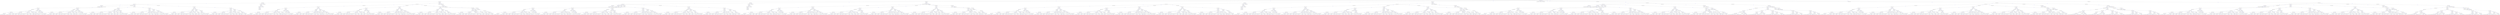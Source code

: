 digraph G {
node [margin=0.1 width=0.5 shape=record style=rounded]
edge[fontcolor=blue]
0[label=" 0 | 0 | 0 | 0 | 0 | 0 | 0 " ];
1[label=" 0 | 1 | 0 | 1 | 0 | 0 | 1 " ];
0 -> 1[label="R1"];
10[label=" 0 | 0 | 0 | 1 | 0 | 0 | 0 " ];
1 -> 10[label="R4"];
19[label=" 0 | 1 | 0 | 1 | 0 | 1 | 1 " ];
10 -> 19[label="R2"];
46[label=" 0 | 1 | 0 | 0 | 0 | 0 | 0 " ];
19 -> 46[label="R3"];
91[label=" 0 | 1 | 0 | 0 | 0 | 1 | 1 " ];
46 -> 91[label="R6"];
92[label=" 1 | 1 | 0 | 0 | 0 | 0 | 1 " ];
46 -> 92[label="R10"];
47[label=" 0 | 0 | 0 | 1 | 0 | 1 | 0 " ];
19 -> 47[label="R4"];
93[label=" 0 | 0 | 1 | 1 | 1 | 1 | 1 " ];
47 -> 93[label="R9"];
160[label=" 0 | 0 | 0 | 0 | 1 | 1 | 0 " ];
93 -> 160[label="R14"];
235[label=" 1 | 0 | 1 | 0 | 1 | 1 | 1 " ];
160 -> 235[label="R7"];
370[label=" 1 | 0 | 1 | 0 | 1 | 0 | 0 " ];
235 -> 370[label="R6"];
547[label=" 1 | 1 | 1 | 1 | 1 | 0 | 1 " ];
370 -> 547[label="R1"];
928[label=" 1 | 0 | 1 | 1 | 1 | 0 | 0 " ];
547 -> 928[label="R4"];
1675[label=" 1 | 1 | 1 | 1 | 1 | 1 | 1 " ];
928 -> 1675[label="R2"];
1676[label=" 1 | 0 | 1 | 1 | 1 | 1 | 1 " ];
928 -> 1676[label="R6"];
929[label=" 1 | 1 | 1 | 0 | 1 | 0 | 0 " ];
547 -> 929[label="R5"];
1677[label=" 1 | 1 | 1 | 1 | 1 | 1 | 1 " ];
929 -> 1677[label="R3"];
1678[label=" 1 | 1 | 1 | 0 | 1 | 1 | 1 " ];
929 -> 1678[label="R6"];
930[label=" 1 | 1 | 1 | 1 | 0 | 0 | 0 " ];
547 -> 930[label="R12"];
1679[label=" 1 | 1 | 1 | 1 | 1 | 1 | 1 " ];
930 -> 1679[label="R15"];
548[label=" 1 | 1 | 1 | 0 | 1 | 1 | 1 " ];
370 -> 548[label="R2"];
931[label=" 1 | 0 | 1 | 0 | 1 | 1 | 0 " ];
548 -> 931[label="R4"];
1680[label=" 1 | 0 | 1 | 1 | 1 | 1 | 1 " ];
931 -> 1680[label="R5"];
932[label=" 1 | 1 | 1 | 0 | 1 | 0 | 0 " ];
548 -> 932[label="R6"];
1681[label=" 1 | 1 | 1 | 1 | 1 | 1 | 1 " ];
932 -> 1681[label="R3"];
1682[label=" 1 | 1 | 1 | 1 | 1 | 0 | 1 " ];
932 -> 1682[label="R5"];
933[label=" 1 | 1 | 0 | 0 | 1 | 1 | 0 " ];
548 -> 933[label="R11"];
1683[label=" 1 | 1 | 1 | 1 | 1 | 1 | 1 " ];
933 -> 1683[label="R14"];
549[label=" 1 | 0 | 1 | 1 | 1 | 1 | 1 " ];
370 -> 549[label="R3"];
934[label=" 1 | 0 | 1 | 0 | 1 | 1 | 0 " ];
549 -> 934[label="R5"];
935[label=" 1 | 0 | 1 | 1 | 1 | 0 | 0 " ];
549 -> 935[label="R6"];
1684[label=" 1 | 1 | 1 | 1 | 1 | 0 | 1 " ];
935 -> 1684[label="R4"];
936[label=" 0 | 0 | 1 | 1 | 1 | 1 | 0 " ];
549 -> 936[label="R10"];
1685[label=" 1 | 1 | 1 | 1 | 1 | 1 | 1 " ];
936 -> 1685[label="R13"];
550[label=" 1 | 1 | 1 | 0 | 1 | 0 | 1 " ];
370 -> 550[label="R4"];
937[label=" 1 | 1 | 0 | 0 | 0 | 0 | 0 " ];
550 -> 937[label="R9"];
1686[label=" 1 | 1 | 1 | 1 | 0 | 0 | 1 " ];
937 -> 1686[label="R14"];
1687[label=" 1 | 1 | 0 | 0 | 1 | 1 | 1 " ];
937 -> 1687[label="R15"];
551[label=" 1 | 0 | 1 | 1 | 1 | 0 | 1 " ];
370 -> 551[label="R5"];
938[label=" 0 | 0 | 1 | 1 | 0 | 0 | 0 " ];
551 -> 938[label="R8"];
1688[label=" 1 | 1 | 1 | 1 | 0 | 0 | 1 " ];
938 -> 1688[label="R13"];
236[label=" 1 | 1 | 0 | 0 | 1 | 1 | 1 " ];
160 -> 236[label="R13"];
371[label=" 0 | 1 | 0 | 0 | 0 | 1 | 0 " ];
236 -> 371[label="R8"];
372[label=" 1 | 1 | 0 | 0 | 0 | 0 | 0 " ];
236 -> 372[label="R15"];
552[label=" 1 | 1 | 1 | 0 | 1 | 0 | 1 " ];
372 -> 552[label="R9"];
553[label=" 1 | 1 | 1 | 1 | 0 | 0 | 1 " ];
372 -> 553[label="R14"];
939[label=" 0 | 1 | 0 | 1 | 0 | 0 | 0 " ];
553 -> 939[label="R7"];
940[label=" 0 | 0 | 1 | 1 | 0 | 0 | 0 " ];
553 -> 940[label="R13"];
161[label=" 0 | 0 | 1 | 1 | 0 | 0 | 0 " ];
93 -> 161[label="R15"];
237[label=" 1 | 0 | 1 | 1 | 1 | 0 | 1 " ];
161 -> 237[label="R8"];
373[label=" 1 | 0 | 1 | 0 | 1 | 0 | 0 " ];
237 -> 373[label="R5"];
554[label=" 1 | 1 | 1 | 1 | 1 | 0 | 1 " ];
373 -> 554[label="R1"];
941[label=" 1 | 0 | 1 | 1 | 1 | 0 | 0 " ];
554 -> 941[label="R4"];
1689[label=" 1 | 1 | 1 | 1 | 1 | 1 | 1 " ];
941 -> 1689[label="R2"];
1690[label=" 1 | 0 | 1 | 1 | 1 | 1 | 1 " ];
941 -> 1690[label="R6"];
942[label=" 1 | 1 | 1 | 0 | 1 | 0 | 0 " ];
554 -> 942[label="R5"];
1691[label=" 1 | 1 | 1 | 1 | 1 | 1 | 1 " ];
942 -> 1691[label="R3"];
1692[label=" 1 | 1 | 1 | 0 | 1 | 1 | 1 " ];
942 -> 1692[label="R6"];
943[label=" 1 | 1 | 1 | 1 | 0 | 0 | 0 " ];
554 -> 943[label="R12"];
1693[label=" 1 | 1 | 1 | 1 | 1 | 1 | 1 " ];
943 -> 1693[label="R15"];
555[label=" 1 | 1 | 1 | 0 | 1 | 1 | 1 " ];
373 -> 555[label="R2"];
944[label=" 1 | 0 | 1 | 0 | 1 | 1 | 0 " ];
555 -> 944[label="R4"];
1694[label=" 1 | 0 | 1 | 1 | 1 | 1 | 1 " ];
944 -> 1694[label="R5"];
945[label=" 1 | 1 | 1 | 0 | 1 | 0 | 0 " ];
555 -> 945[label="R6"];
1695[label=" 1 | 1 | 1 | 1 | 1 | 1 | 1 " ];
945 -> 1695[label="R3"];
1696[label=" 1 | 1 | 1 | 1 | 1 | 0 | 1 " ];
945 -> 1696[label="R5"];
946[label=" 1 | 1 | 0 | 0 | 1 | 1 | 0 " ];
555 -> 946[label="R11"];
1697[label=" 1 | 1 | 1 | 1 | 1 | 1 | 1 " ];
946 -> 1697[label="R14"];
556[label=" 1 | 0 | 1 | 1 | 1 | 1 | 1 " ];
373 -> 556[label="R3"];
947[label=" 1 | 0 | 1 | 0 | 1 | 1 | 0 " ];
556 -> 947[label="R5"];
948[label=" 1 | 0 | 1 | 1 | 1 | 0 | 0 " ];
556 -> 948[label="R6"];
1698[label=" 1 | 1 | 1 | 1 | 1 | 0 | 1 " ];
948 -> 1698[label="R4"];
949[label=" 0 | 0 | 1 | 1 | 1 | 1 | 0 " ];
556 -> 949[label="R10"];
1699[label=" 1 | 1 | 1 | 1 | 1 | 1 | 1 " ];
949 -> 1699[label="R13"];
557[label=" 1 | 1 | 1 | 0 | 1 | 0 | 1 " ];
373 -> 557[label="R4"];
950[label=" 1 | 1 | 0 | 0 | 0 | 0 | 0 " ];
557 -> 950[label="R9"];
1700[label=" 1 | 1 | 1 | 1 | 0 | 0 | 1 " ];
950 -> 1700[label="R14"];
1701[label=" 1 | 1 | 0 | 0 | 1 | 1 | 1 " ];
950 -> 1701[label="R15"];
558[label=" 1 | 0 | 1 | 0 | 1 | 1 | 1 " ];
373 -> 558[label="R6"];
951[label=" 0 | 0 | 0 | 0 | 1 | 1 | 0 " ];
558 -> 951[label="R7"];
238[label=" 1 | 1 | 1 | 1 | 0 | 0 | 1 " ];
161 -> 238[label="R13"];
374[label=" 0 | 1 | 0 | 1 | 0 | 0 | 0 " ];
238 -> 374[label="R7"];
375[label=" 1 | 1 | 0 | 0 | 0 | 0 | 0 " ];
238 -> 375[label="R14"];
559[label=" 1 | 1 | 1 | 0 | 1 | 0 | 1 " ];
375 -> 559[label="R9"];
560[label=" 1 | 1 | 0 | 0 | 1 | 1 | 1 " ];
375 -> 560[label="R15"];
952[label=" 0 | 1 | 0 | 0 | 0 | 1 | 0 " ];
560 -> 952[label="R8"];
953[label=" 0 | 0 | 0 | 0 | 1 | 1 | 0 " ];
560 -> 953[label="R13"];
1702[label=" 1 | 0 | 1 | 0 | 1 | 1 | 1 " ];
953 -> 1702[label="R7"];
48[label=" 0 | 1 | 0 | 0 | 0 | 1 | 0 " ];
19 -> 48[label="R5"];
94[label=" 1 | 1 | 0 | 0 | 1 | 1 | 1 " ];
48 -> 94[label="R8"];
162[label=" 0 | 0 | 0 | 0 | 1 | 1 | 0 " ];
94 -> 162[label="R13"];
239[label=" 1 | 0 | 1 | 0 | 1 | 1 | 1 " ];
162 -> 239[label="R7"];
376[label=" 1 | 0 | 1 | 0 | 1 | 0 | 0 " ];
239 -> 376[label="R6"];
561[label=" 1 | 1 | 1 | 1 | 1 | 0 | 1 " ];
376 -> 561[label="R1"];
954[label=" 1 | 0 | 1 | 1 | 1 | 0 | 0 " ];
561 -> 954[label="R4"];
1703[label=" 1 | 1 | 1 | 1 | 1 | 1 | 1 " ];
954 -> 1703[label="R2"];
1704[label=" 1 | 0 | 1 | 1 | 1 | 1 | 1 " ];
954 -> 1704[label="R6"];
955[label=" 1 | 1 | 1 | 0 | 1 | 0 | 0 " ];
561 -> 955[label="R5"];
1705[label=" 1 | 1 | 1 | 1 | 1 | 1 | 1 " ];
955 -> 1705[label="R3"];
1706[label=" 1 | 1 | 1 | 0 | 1 | 1 | 1 " ];
955 -> 1706[label="R6"];
956[label=" 1 | 1 | 1 | 1 | 0 | 0 | 0 " ];
561 -> 956[label="R12"];
1707[label=" 1 | 1 | 1 | 1 | 1 | 1 | 1 " ];
956 -> 1707[label="R15"];
562[label=" 1 | 1 | 1 | 0 | 1 | 1 | 1 " ];
376 -> 562[label="R2"];
957[label=" 1 | 0 | 1 | 0 | 1 | 1 | 0 " ];
562 -> 957[label="R4"];
1708[label=" 1 | 0 | 1 | 1 | 1 | 1 | 1 " ];
957 -> 1708[label="R5"];
958[label=" 1 | 1 | 1 | 0 | 1 | 0 | 0 " ];
562 -> 958[label="R6"];
1709[label=" 1 | 1 | 1 | 1 | 1 | 1 | 1 " ];
958 -> 1709[label="R3"];
1710[label=" 1 | 1 | 1 | 1 | 1 | 0 | 1 " ];
958 -> 1710[label="R5"];
959[label=" 1 | 1 | 0 | 0 | 1 | 1 | 0 " ];
562 -> 959[label="R11"];
1711[label=" 1 | 1 | 1 | 1 | 1 | 1 | 1 " ];
959 -> 1711[label="R14"];
563[label=" 1 | 0 | 1 | 1 | 1 | 1 | 1 " ];
376 -> 563[label="R3"];
960[label=" 1 | 0 | 1 | 0 | 1 | 1 | 0 " ];
563 -> 960[label="R5"];
961[label=" 1 | 0 | 1 | 1 | 1 | 0 | 0 " ];
563 -> 961[label="R6"];
1712[label=" 1 | 1 | 1 | 1 | 1 | 0 | 1 " ];
961 -> 1712[label="R4"];
962[label=" 0 | 0 | 1 | 1 | 1 | 1 | 0 " ];
563 -> 962[label="R10"];
1713[label=" 1 | 1 | 1 | 1 | 1 | 1 | 1 " ];
962 -> 1713[label="R13"];
564[label=" 1 | 1 | 1 | 0 | 1 | 0 | 1 " ];
376 -> 564[label="R4"];
963[label=" 1 | 1 | 0 | 0 | 0 | 0 | 0 " ];
564 -> 963[label="R9"];
1714[label=" 1 | 1 | 1 | 1 | 0 | 0 | 1 " ];
963 -> 1714[label="R14"];
565[label=" 1 | 0 | 1 | 1 | 1 | 0 | 1 " ];
376 -> 565[label="R5"];
964[label=" 0 | 0 | 1 | 1 | 0 | 0 | 0 " ];
565 -> 964[label="R8"];
1715[label=" 0 | 0 | 1 | 1 | 1 | 1 | 1 " ];
964 -> 1715[label="R15"];
240[label=" 0 | 0 | 1 | 1 | 1 | 1 | 1 " ];
162 -> 240[label="R14"];
377[label=" 0 | 0 | 0 | 1 | 0 | 1 | 0 " ];
240 -> 377[label="R9"];
378[label=" 0 | 0 | 1 | 1 | 0 | 0 | 0 " ];
240 -> 378[label="R15"];
566[label=" 1 | 1 | 1 | 1 | 0 | 0 | 1 " ];
378 -> 566[label="R13"];
965[label=" 0 | 1 | 0 | 1 | 0 | 0 | 0 " ];
566 -> 965[label="R7"];
966[label=" 1 | 1 | 0 | 0 | 0 | 0 | 0 " ];
566 -> 966[label="R14"];
1716[label=" 1 | 1 | 1 | 0 | 1 | 0 | 1 " ];
966 -> 1716[label="R9"];
163[label=" 1 | 1 | 0 | 0 | 0 | 0 | 0 " ];
94 -> 163[label="R15"];
241[label=" 1 | 1 | 1 | 0 | 1 | 0 | 1 " ];
163 -> 241[label="R9"];
379[label=" 1 | 0 | 1 | 0 | 1 | 0 | 0 " ];
241 -> 379[label="R4"];
567[label=" 1 | 1 | 1 | 1 | 1 | 0 | 1 " ];
379 -> 567[label="R1"];
967[label=" 1 | 0 | 1 | 1 | 1 | 0 | 0 " ];
567 -> 967[label="R4"];
1717[label=" 1 | 1 | 1 | 1 | 1 | 1 | 1 " ];
967 -> 1717[label="R2"];
1718[label=" 1 | 0 | 1 | 1 | 1 | 1 | 1 " ];
967 -> 1718[label="R6"];
968[label=" 1 | 1 | 1 | 0 | 1 | 0 | 0 " ];
567 -> 968[label="R5"];
1719[label=" 1 | 1 | 1 | 1 | 1 | 1 | 1 " ];
968 -> 1719[label="R3"];
1720[label=" 1 | 1 | 1 | 0 | 1 | 1 | 1 " ];
968 -> 1720[label="R6"];
969[label=" 1 | 1 | 1 | 1 | 0 | 0 | 0 " ];
567 -> 969[label="R12"];
1721[label=" 1 | 1 | 1 | 1 | 1 | 1 | 1 " ];
969 -> 1721[label="R15"];
568[label=" 1 | 1 | 1 | 0 | 1 | 1 | 1 " ];
379 -> 568[label="R2"];
970[label=" 1 | 0 | 1 | 0 | 1 | 1 | 0 " ];
568 -> 970[label="R4"];
1722[label=" 1 | 0 | 1 | 1 | 1 | 1 | 1 " ];
970 -> 1722[label="R5"];
971[label=" 1 | 1 | 1 | 0 | 1 | 0 | 0 " ];
568 -> 971[label="R6"];
1723[label=" 1 | 1 | 1 | 1 | 1 | 1 | 1 " ];
971 -> 1723[label="R3"];
1724[label=" 1 | 1 | 1 | 1 | 1 | 0 | 1 " ];
971 -> 1724[label="R5"];
972[label=" 1 | 1 | 0 | 0 | 1 | 1 | 0 " ];
568 -> 972[label="R11"];
1725[label=" 1 | 1 | 1 | 1 | 1 | 1 | 1 " ];
972 -> 1725[label="R14"];
569[label=" 1 | 0 | 1 | 1 | 1 | 1 | 1 " ];
379 -> 569[label="R3"];
973[label=" 1 | 0 | 1 | 0 | 1 | 1 | 0 " ];
569 -> 973[label="R5"];
974[label=" 1 | 0 | 1 | 1 | 1 | 0 | 0 " ];
569 -> 974[label="R6"];
1726[label=" 1 | 1 | 1 | 1 | 1 | 0 | 1 " ];
974 -> 1726[label="R4"];
975[label=" 0 | 0 | 1 | 1 | 1 | 1 | 0 " ];
569 -> 975[label="R10"];
1727[label=" 1 | 1 | 1 | 1 | 1 | 1 | 1 " ];
975 -> 1727[label="R13"];
570[label=" 1 | 0 | 1 | 1 | 1 | 0 | 1 " ];
379 -> 570[label="R5"];
976[label=" 0 | 0 | 1 | 1 | 0 | 0 | 0 " ];
570 -> 976[label="R8"];
1728[label=" 1 | 1 | 1 | 1 | 0 | 0 | 1 " ];
976 -> 1728[label="R13"];
1729[label=" 0 | 0 | 1 | 1 | 1 | 1 | 1 " ];
976 -> 1729[label="R15"];
571[label=" 1 | 0 | 1 | 0 | 1 | 1 | 1 " ];
379 -> 571[label="R6"];
977[label=" 0 | 0 | 0 | 0 | 1 | 1 | 0 " ];
571 -> 977[label="R7"];
242[label=" 1 | 1 | 1 | 1 | 0 | 0 | 1 " ];
163 -> 242[label="R14"];
380[label=" 0 | 1 | 0 | 1 | 0 | 0 | 0 " ];
242 -> 380[label="R7"];
381[label=" 0 | 0 | 1 | 1 | 0 | 0 | 0 " ];
242 -> 381[label="R13"];
572[label=" 1 | 0 | 1 | 1 | 1 | 0 | 1 " ];
381 -> 572[label="R8"];
573[label=" 0 | 0 | 1 | 1 | 1 | 1 | 1 " ];
381 -> 573[label="R15"];
978[label=" 0 | 0 | 0 | 1 | 0 | 1 | 0 " ];
573 -> 978[label="R9"];
979[label=" 0 | 0 | 0 | 0 | 1 | 1 | 0 " ];
573 -> 979[label="R14"];
1730[label=" 1 | 0 | 1 | 0 | 1 | 1 | 1 " ];
979 -> 1730[label="R7"];
49[label=" 0 | 1 | 0 | 1 | 0 | 0 | 0 " ];
19 -> 49[label="R6"];
95[label=" 1 | 1 | 1 | 1 | 0 | 0 | 1 " ];
49 -> 95[label="R7"];
164[label=" 0 | 0 | 1 | 1 | 0 | 0 | 0 " ];
95 -> 164[label="R13"];
243[label=" 1 | 0 | 1 | 1 | 1 | 0 | 1 " ];
164 -> 243[label="R8"];
382[label=" 1 | 0 | 1 | 0 | 1 | 0 | 0 " ];
243 -> 382[label="R5"];
574[label=" 1 | 1 | 1 | 1 | 1 | 0 | 1 " ];
382 -> 574[label="R1"];
980[label=" 1 | 0 | 1 | 1 | 1 | 0 | 0 " ];
574 -> 980[label="R4"];
1731[label=" 1 | 1 | 1 | 1 | 1 | 1 | 1 " ];
980 -> 1731[label="R2"];
1732[label=" 1 | 0 | 1 | 1 | 1 | 1 | 1 " ];
980 -> 1732[label="R6"];
981[label=" 1 | 1 | 1 | 0 | 1 | 0 | 0 " ];
574 -> 981[label="R5"];
1733[label=" 1 | 1 | 1 | 1 | 1 | 1 | 1 " ];
981 -> 1733[label="R3"];
1734[label=" 1 | 1 | 1 | 0 | 1 | 1 | 1 " ];
981 -> 1734[label="R6"];
982[label=" 1 | 1 | 1 | 1 | 0 | 0 | 0 " ];
574 -> 982[label="R12"];
1735[label=" 1 | 1 | 1 | 1 | 1 | 1 | 1 " ];
982 -> 1735[label="R15"];
575[label=" 1 | 1 | 1 | 0 | 1 | 1 | 1 " ];
382 -> 575[label="R2"];
983[label=" 1 | 0 | 1 | 0 | 1 | 1 | 0 " ];
575 -> 983[label="R4"];
1736[label=" 1 | 0 | 1 | 1 | 1 | 1 | 1 " ];
983 -> 1736[label="R5"];
984[label=" 1 | 1 | 1 | 0 | 1 | 0 | 0 " ];
575 -> 984[label="R6"];
1737[label=" 1 | 1 | 1 | 1 | 1 | 1 | 1 " ];
984 -> 1737[label="R3"];
1738[label=" 1 | 1 | 1 | 1 | 1 | 0 | 1 " ];
984 -> 1738[label="R5"];
985[label=" 1 | 1 | 0 | 0 | 1 | 1 | 0 " ];
575 -> 985[label="R11"];
1739[label=" 1 | 1 | 1 | 1 | 1 | 1 | 1 " ];
985 -> 1739[label="R14"];
576[label=" 1 | 0 | 1 | 1 | 1 | 1 | 1 " ];
382 -> 576[label="R3"];
986[label=" 1 | 0 | 1 | 0 | 1 | 1 | 0 " ];
576 -> 986[label="R5"];
987[label=" 1 | 0 | 1 | 1 | 1 | 0 | 0 " ];
576 -> 987[label="R6"];
1740[label=" 1 | 1 | 1 | 1 | 1 | 0 | 1 " ];
987 -> 1740[label="R4"];
988[label=" 0 | 0 | 1 | 1 | 1 | 1 | 0 " ];
576 -> 988[label="R10"];
1741[label=" 1 | 1 | 1 | 1 | 1 | 1 | 1 " ];
988 -> 1741[label="R13"];
577[label=" 1 | 1 | 1 | 0 | 1 | 0 | 1 " ];
382 -> 577[label="R4"];
989[label=" 1 | 1 | 0 | 0 | 0 | 0 | 0 " ];
577 -> 989[label="R9"];
1742[label=" 1 | 1 | 0 | 0 | 1 | 1 | 1 " ];
989 -> 1742[label="R15"];
578[label=" 1 | 0 | 1 | 0 | 1 | 1 | 1 " ];
382 -> 578[label="R6"];
990[label=" 0 | 0 | 0 | 0 | 1 | 1 | 0 " ];
578 -> 990[label="R7"];
1743[label=" 0 | 0 | 1 | 1 | 1 | 1 | 1 " ];
990 -> 1743[label="R14"];
244[label=" 0 | 0 | 1 | 1 | 1 | 1 | 1 " ];
164 -> 244[label="R15"];
383[label=" 0 | 0 | 0 | 1 | 0 | 1 | 0 " ];
244 -> 383[label="R9"];
384[label=" 0 | 0 | 0 | 0 | 1 | 1 | 0 " ];
244 -> 384[label="R14"];
579[label=" 1 | 1 | 0 | 0 | 1 | 1 | 1 " ];
384 -> 579[label="R13"];
991[label=" 0 | 1 | 0 | 0 | 0 | 1 | 0 " ];
579 -> 991[label="R8"];
992[label=" 1 | 1 | 0 | 0 | 0 | 0 | 0 " ];
579 -> 992[label="R15"];
1744[label=" 1 | 1 | 1 | 0 | 1 | 0 | 1 " ];
992 -> 1744[label="R9"];
165[label=" 1 | 1 | 0 | 0 | 0 | 0 | 0 " ];
95 -> 165[label="R14"];
245[label=" 1 | 1 | 1 | 0 | 1 | 0 | 1 " ];
165 -> 245[label="R9"];
385[label=" 1 | 0 | 1 | 0 | 1 | 0 | 0 " ];
245 -> 385[label="R4"];
580[label=" 1 | 1 | 1 | 1 | 1 | 0 | 1 " ];
385 -> 580[label="R1"];
993[label=" 1 | 0 | 1 | 1 | 1 | 0 | 0 " ];
580 -> 993[label="R4"];
1745[label=" 1 | 1 | 1 | 1 | 1 | 1 | 1 " ];
993 -> 1745[label="R2"];
1746[label=" 1 | 0 | 1 | 1 | 1 | 1 | 1 " ];
993 -> 1746[label="R6"];
994[label=" 1 | 1 | 1 | 0 | 1 | 0 | 0 " ];
580 -> 994[label="R5"];
1747[label=" 1 | 1 | 1 | 1 | 1 | 1 | 1 " ];
994 -> 1747[label="R3"];
1748[label=" 1 | 1 | 1 | 0 | 1 | 1 | 1 " ];
994 -> 1748[label="R6"];
995[label=" 1 | 1 | 1 | 1 | 0 | 0 | 0 " ];
580 -> 995[label="R12"];
1749[label=" 1 | 1 | 1 | 1 | 1 | 1 | 1 " ];
995 -> 1749[label="R15"];
581[label=" 1 | 1 | 1 | 0 | 1 | 1 | 1 " ];
385 -> 581[label="R2"];
996[label=" 1 | 0 | 1 | 0 | 1 | 1 | 0 " ];
581 -> 996[label="R4"];
1750[label=" 1 | 0 | 1 | 1 | 1 | 1 | 1 " ];
996 -> 1750[label="R5"];
997[label=" 1 | 1 | 1 | 0 | 1 | 0 | 0 " ];
581 -> 997[label="R6"];
1751[label=" 1 | 1 | 1 | 1 | 1 | 1 | 1 " ];
997 -> 1751[label="R3"];
1752[label=" 1 | 1 | 1 | 1 | 1 | 0 | 1 " ];
997 -> 1752[label="R5"];
998[label=" 1 | 1 | 0 | 0 | 1 | 1 | 0 " ];
581 -> 998[label="R11"];
1753[label=" 1 | 1 | 1 | 1 | 1 | 1 | 1 " ];
998 -> 1753[label="R14"];
582[label=" 1 | 0 | 1 | 1 | 1 | 1 | 1 " ];
385 -> 582[label="R3"];
999[label=" 1 | 0 | 1 | 0 | 1 | 1 | 0 " ];
582 -> 999[label="R5"];
1000[label=" 1 | 0 | 1 | 1 | 1 | 0 | 0 " ];
582 -> 1000[label="R6"];
1754[label=" 1 | 1 | 1 | 1 | 1 | 0 | 1 " ];
1000 -> 1754[label="R4"];
1001[label=" 0 | 0 | 1 | 1 | 1 | 1 | 0 " ];
582 -> 1001[label="R10"];
1755[label=" 1 | 1 | 1 | 1 | 1 | 1 | 1 " ];
1001 -> 1755[label="R13"];
583[label=" 1 | 0 | 1 | 1 | 1 | 0 | 1 " ];
385 -> 583[label="R5"];
1002[label=" 0 | 0 | 1 | 1 | 0 | 0 | 0 " ];
583 -> 1002[label="R8"];
1756[label=" 0 | 0 | 1 | 1 | 1 | 1 | 1 " ];
1002 -> 1756[label="R15"];
584[label=" 1 | 0 | 1 | 0 | 1 | 1 | 1 " ];
385 -> 584[label="R6"];
1003[label=" 0 | 0 | 0 | 0 | 1 | 1 | 0 " ];
584 -> 1003[label="R7"];
1757[label=" 1 | 1 | 0 | 0 | 1 | 1 | 1 " ];
1003 -> 1757[label="R13"];
1758[label=" 0 | 0 | 1 | 1 | 1 | 1 | 1 " ];
1003 -> 1758[label="R14"];
246[label=" 1 | 1 | 0 | 0 | 1 | 1 | 1 " ];
165 -> 246[label="R15"];
386[label=" 0 | 1 | 0 | 0 | 0 | 1 | 0 " ];
246 -> 386[label="R8"];
387[label=" 0 | 0 | 0 | 0 | 1 | 1 | 0 " ];
246 -> 387[label="R13"];
585[label=" 0 | 0 | 1 | 1 | 1 | 1 | 1 " ];
387 -> 585[label="R14"];
1004[label=" 0 | 0 | 0 | 1 | 0 | 1 | 0 " ];
585 -> 1004[label="R9"];
1005[label=" 0 | 0 | 1 | 1 | 0 | 0 | 0 " ];
585 -> 1005[label="R15"];
1759[label=" 1 | 0 | 1 | 1 | 1 | 0 | 1 " ];
1005 -> 1759[label="R8"];
20[label=" 0 | 0 | 0 | 1 | 0 | 1 | 1 " ];
10 -> 20[label="R6"];
50[label=" 0 | 0 | 0 | 0 | 0 | 1 | 0 " ];
20 -> 50[label="R5"];
96[label=" 0 | 1 | 0 | 0 | 0 | 1 | 1 " ];
50 -> 96[label="R4"];
166[label=" 0 | 1 | 0 | 0 | 0 | 0 | 0 " ];
96 -> 166[label="R6"];
247[label=" 1 | 1 | 0 | 0 | 0 | 0 | 1 " ];
166 -> 247[label="R10"];
97[label=" 0 | 0 | 0 | 0 | 1 | 1 | 1 " ];
50 -> 97[label="R12"];
21[label=" 0 | 0 | 1 | 1 | 0 | 0 | 1 " ];
10 -> 21[label="R11"];
11[label=" 0 | 1 | 0 | 0 | 0 | 0 | 0 " ];
1 -> 11[label="R5"];
22[label=" 0 | 1 | 0 | 1 | 0 | 1 | 1 " ];
11 -> 22[label="R3"];
51[label=" 0 | 0 | 0 | 1 | 0 | 1 | 0 " ];
22 -> 51[label="R4"];
98[label=" 0 | 0 | 1 | 1 | 1 | 1 | 1 " ];
51 -> 98[label="R9"];
167[label=" 0 | 0 | 0 | 0 | 1 | 1 | 0 " ];
98 -> 167[label="R14"];
248[label=" 1 | 0 | 1 | 0 | 1 | 1 | 1 " ];
167 -> 248[label="R7"];
388[label=" 1 | 0 | 1 | 0 | 1 | 0 | 0 " ];
248 -> 388[label="R6"];
586[label=" 1 | 1 | 1 | 1 | 1 | 0 | 1 " ];
388 -> 586[label="R1"];
1006[label=" 1 | 0 | 1 | 1 | 1 | 0 | 0 " ];
586 -> 1006[label="R4"];
1760[label=" 1 | 1 | 1 | 1 | 1 | 1 | 1 " ];
1006 -> 1760[label="R2"];
1761[label=" 1 | 0 | 1 | 1 | 1 | 1 | 1 " ];
1006 -> 1761[label="R6"];
1007[label=" 1 | 1 | 1 | 0 | 1 | 0 | 0 " ];
586 -> 1007[label="R5"];
1762[label=" 1 | 1 | 1 | 1 | 1 | 1 | 1 " ];
1007 -> 1762[label="R3"];
1763[label=" 1 | 1 | 1 | 0 | 1 | 1 | 1 " ];
1007 -> 1763[label="R6"];
1008[label=" 1 | 1 | 1 | 1 | 0 | 0 | 0 " ];
586 -> 1008[label="R12"];
1764[label=" 1 | 1 | 1 | 1 | 1 | 1 | 1 " ];
1008 -> 1764[label="R15"];
587[label=" 1 | 1 | 1 | 0 | 1 | 1 | 1 " ];
388 -> 587[label="R2"];
1009[label=" 1 | 0 | 1 | 0 | 1 | 1 | 0 " ];
587 -> 1009[label="R4"];
1765[label=" 1 | 0 | 1 | 1 | 1 | 1 | 1 " ];
1009 -> 1765[label="R5"];
1010[label=" 1 | 1 | 1 | 0 | 1 | 0 | 0 " ];
587 -> 1010[label="R6"];
1766[label=" 1 | 1 | 1 | 1 | 1 | 1 | 1 " ];
1010 -> 1766[label="R3"];
1767[label=" 1 | 1 | 1 | 1 | 1 | 0 | 1 " ];
1010 -> 1767[label="R5"];
1011[label=" 1 | 1 | 0 | 0 | 1 | 1 | 0 " ];
587 -> 1011[label="R11"];
1768[label=" 1 | 1 | 1 | 1 | 1 | 1 | 1 " ];
1011 -> 1768[label="R14"];
588[label=" 1 | 0 | 1 | 1 | 1 | 1 | 1 " ];
388 -> 588[label="R3"];
1012[label=" 1 | 0 | 1 | 0 | 1 | 1 | 0 " ];
588 -> 1012[label="R5"];
1013[label=" 1 | 0 | 1 | 1 | 1 | 0 | 0 " ];
588 -> 1013[label="R6"];
1769[label=" 1 | 1 | 1 | 1 | 1 | 0 | 1 " ];
1013 -> 1769[label="R4"];
1014[label=" 0 | 0 | 1 | 1 | 1 | 1 | 0 " ];
588 -> 1014[label="R10"];
1770[label=" 1 | 1 | 1 | 1 | 1 | 1 | 1 " ];
1014 -> 1770[label="R13"];
589[label=" 1 | 1 | 1 | 0 | 1 | 0 | 1 " ];
388 -> 589[label="R4"];
1015[label=" 1 | 1 | 0 | 0 | 0 | 0 | 0 " ];
589 -> 1015[label="R9"];
1771[label=" 1 | 1 | 1 | 1 | 0 | 0 | 1 " ];
1015 -> 1771[label="R14"];
1772[label=" 1 | 1 | 0 | 0 | 1 | 1 | 1 " ];
1015 -> 1772[label="R15"];
590[label=" 1 | 0 | 1 | 1 | 1 | 0 | 1 " ];
388 -> 590[label="R5"];
1016[label=" 0 | 0 | 1 | 1 | 0 | 0 | 0 " ];
590 -> 1016[label="R8"];
1773[label=" 1 | 1 | 1 | 1 | 0 | 0 | 1 " ];
1016 -> 1773[label="R13"];
249[label=" 1 | 1 | 0 | 0 | 1 | 1 | 1 " ];
167 -> 249[label="R13"];
389[label=" 0 | 1 | 0 | 0 | 0 | 1 | 0 " ];
249 -> 389[label="R8"];
390[label=" 1 | 1 | 0 | 0 | 0 | 0 | 0 " ];
249 -> 390[label="R15"];
591[label=" 1 | 1 | 1 | 0 | 1 | 0 | 1 " ];
390 -> 591[label="R9"];
592[label=" 1 | 1 | 1 | 1 | 0 | 0 | 1 " ];
390 -> 592[label="R14"];
1017[label=" 0 | 1 | 0 | 1 | 0 | 0 | 0 " ];
592 -> 1017[label="R7"];
1018[label=" 0 | 0 | 1 | 1 | 0 | 0 | 0 " ];
592 -> 1018[label="R13"];
168[label=" 0 | 0 | 1 | 1 | 0 | 0 | 0 " ];
98 -> 168[label="R15"];
250[label=" 1 | 0 | 1 | 1 | 1 | 0 | 1 " ];
168 -> 250[label="R8"];
391[label=" 1 | 0 | 1 | 0 | 1 | 0 | 0 " ];
250 -> 391[label="R5"];
593[label=" 1 | 1 | 1 | 1 | 1 | 0 | 1 " ];
391 -> 593[label="R1"];
1019[label=" 1 | 0 | 1 | 1 | 1 | 0 | 0 " ];
593 -> 1019[label="R4"];
1774[label=" 1 | 1 | 1 | 1 | 1 | 1 | 1 " ];
1019 -> 1774[label="R2"];
1775[label=" 1 | 0 | 1 | 1 | 1 | 1 | 1 " ];
1019 -> 1775[label="R6"];
1020[label=" 1 | 1 | 1 | 0 | 1 | 0 | 0 " ];
593 -> 1020[label="R5"];
1776[label=" 1 | 1 | 1 | 1 | 1 | 1 | 1 " ];
1020 -> 1776[label="R3"];
1777[label=" 1 | 1 | 1 | 0 | 1 | 1 | 1 " ];
1020 -> 1777[label="R6"];
1021[label=" 1 | 1 | 1 | 1 | 0 | 0 | 0 " ];
593 -> 1021[label="R12"];
1778[label=" 1 | 1 | 1 | 1 | 1 | 1 | 1 " ];
1021 -> 1778[label="R15"];
594[label=" 1 | 1 | 1 | 0 | 1 | 1 | 1 " ];
391 -> 594[label="R2"];
1022[label=" 1 | 0 | 1 | 0 | 1 | 1 | 0 " ];
594 -> 1022[label="R4"];
1779[label=" 1 | 0 | 1 | 1 | 1 | 1 | 1 " ];
1022 -> 1779[label="R5"];
1023[label=" 1 | 1 | 1 | 0 | 1 | 0 | 0 " ];
594 -> 1023[label="R6"];
1780[label=" 1 | 1 | 1 | 1 | 1 | 1 | 1 " ];
1023 -> 1780[label="R3"];
1781[label=" 1 | 1 | 1 | 1 | 1 | 0 | 1 " ];
1023 -> 1781[label="R5"];
1024[label=" 1 | 1 | 0 | 0 | 1 | 1 | 0 " ];
594 -> 1024[label="R11"];
1782[label=" 1 | 1 | 1 | 1 | 1 | 1 | 1 " ];
1024 -> 1782[label="R14"];
595[label=" 1 | 0 | 1 | 1 | 1 | 1 | 1 " ];
391 -> 595[label="R3"];
1025[label=" 1 | 0 | 1 | 0 | 1 | 1 | 0 " ];
595 -> 1025[label="R5"];
1026[label=" 1 | 0 | 1 | 1 | 1 | 0 | 0 " ];
595 -> 1026[label="R6"];
1783[label=" 1 | 1 | 1 | 1 | 1 | 0 | 1 " ];
1026 -> 1783[label="R4"];
1027[label=" 0 | 0 | 1 | 1 | 1 | 1 | 0 " ];
595 -> 1027[label="R10"];
1784[label=" 1 | 1 | 1 | 1 | 1 | 1 | 1 " ];
1027 -> 1784[label="R13"];
596[label=" 1 | 1 | 1 | 0 | 1 | 0 | 1 " ];
391 -> 596[label="R4"];
1028[label=" 1 | 1 | 0 | 0 | 0 | 0 | 0 " ];
596 -> 1028[label="R9"];
1785[label=" 1 | 1 | 1 | 1 | 0 | 0 | 1 " ];
1028 -> 1785[label="R14"];
1786[label=" 1 | 1 | 0 | 0 | 1 | 1 | 1 " ];
1028 -> 1786[label="R15"];
597[label=" 1 | 0 | 1 | 0 | 1 | 1 | 1 " ];
391 -> 597[label="R6"];
1029[label=" 0 | 0 | 0 | 0 | 1 | 1 | 0 " ];
597 -> 1029[label="R7"];
251[label=" 1 | 1 | 1 | 1 | 0 | 0 | 1 " ];
168 -> 251[label="R13"];
392[label=" 0 | 1 | 0 | 1 | 0 | 0 | 0 " ];
251 -> 392[label="R7"];
393[label=" 1 | 1 | 0 | 0 | 0 | 0 | 0 " ];
251 -> 393[label="R14"];
598[label=" 1 | 1 | 1 | 0 | 1 | 0 | 1 " ];
393 -> 598[label="R9"];
599[label=" 1 | 1 | 0 | 0 | 1 | 1 | 1 " ];
393 -> 599[label="R15"];
1030[label=" 0 | 1 | 0 | 0 | 0 | 1 | 0 " ];
599 -> 1030[label="R8"];
1031[label=" 0 | 0 | 0 | 0 | 1 | 1 | 0 " ];
599 -> 1031[label="R13"];
1787[label=" 1 | 0 | 1 | 0 | 1 | 1 | 1 " ];
1031 -> 1787[label="R7"];
52[label=" 0 | 1 | 0 | 0 | 0 | 1 | 0 " ];
22 -> 52[label="R5"];
99[label=" 1 | 1 | 0 | 0 | 1 | 1 | 1 " ];
52 -> 99[label="R8"];
169[label=" 0 | 0 | 0 | 0 | 1 | 1 | 0 " ];
99 -> 169[label="R13"];
252[label=" 1 | 0 | 1 | 0 | 1 | 1 | 1 " ];
169 -> 252[label="R7"];
394[label=" 1 | 0 | 1 | 0 | 1 | 0 | 0 " ];
252 -> 394[label="R6"];
600[label=" 1 | 1 | 1 | 1 | 1 | 0 | 1 " ];
394 -> 600[label="R1"];
1032[label=" 1 | 0 | 1 | 1 | 1 | 0 | 0 " ];
600 -> 1032[label="R4"];
1788[label=" 1 | 1 | 1 | 1 | 1 | 1 | 1 " ];
1032 -> 1788[label="R2"];
1789[label=" 1 | 0 | 1 | 1 | 1 | 1 | 1 " ];
1032 -> 1789[label="R6"];
1033[label=" 1 | 1 | 1 | 0 | 1 | 0 | 0 " ];
600 -> 1033[label="R5"];
1790[label=" 1 | 1 | 1 | 1 | 1 | 1 | 1 " ];
1033 -> 1790[label="R3"];
1791[label=" 1 | 1 | 1 | 0 | 1 | 1 | 1 " ];
1033 -> 1791[label="R6"];
1034[label=" 1 | 1 | 1 | 1 | 0 | 0 | 0 " ];
600 -> 1034[label="R12"];
1792[label=" 1 | 1 | 1 | 1 | 1 | 1 | 1 " ];
1034 -> 1792[label="R15"];
601[label=" 1 | 1 | 1 | 0 | 1 | 1 | 1 " ];
394 -> 601[label="R2"];
1035[label=" 1 | 0 | 1 | 0 | 1 | 1 | 0 " ];
601 -> 1035[label="R4"];
1793[label=" 1 | 0 | 1 | 1 | 1 | 1 | 1 " ];
1035 -> 1793[label="R5"];
1036[label=" 1 | 1 | 1 | 0 | 1 | 0 | 0 " ];
601 -> 1036[label="R6"];
1794[label=" 1 | 1 | 1 | 1 | 1 | 1 | 1 " ];
1036 -> 1794[label="R3"];
1795[label=" 1 | 1 | 1 | 1 | 1 | 0 | 1 " ];
1036 -> 1795[label="R5"];
1037[label=" 1 | 1 | 0 | 0 | 1 | 1 | 0 " ];
601 -> 1037[label="R11"];
1796[label=" 1 | 1 | 1 | 1 | 1 | 1 | 1 " ];
1037 -> 1796[label="R14"];
602[label=" 1 | 0 | 1 | 1 | 1 | 1 | 1 " ];
394 -> 602[label="R3"];
1038[label=" 1 | 0 | 1 | 0 | 1 | 1 | 0 " ];
602 -> 1038[label="R5"];
1039[label=" 1 | 0 | 1 | 1 | 1 | 0 | 0 " ];
602 -> 1039[label="R6"];
1797[label=" 1 | 1 | 1 | 1 | 1 | 0 | 1 " ];
1039 -> 1797[label="R4"];
1040[label=" 0 | 0 | 1 | 1 | 1 | 1 | 0 " ];
602 -> 1040[label="R10"];
1798[label=" 1 | 1 | 1 | 1 | 1 | 1 | 1 " ];
1040 -> 1798[label="R13"];
603[label=" 1 | 1 | 1 | 0 | 1 | 0 | 1 " ];
394 -> 603[label="R4"];
1041[label=" 1 | 1 | 0 | 0 | 0 | 0 | 0 " ];
603 -> 1041[label="R9"];
1799[label=" 1 | 1 | 1 | 1 | 0 | 0 | 1 " ];
1041 -> 1799[label="R14"];
604[label=" 1 | 0 | 1 | 1 | 1 | 0 | 1 " ];
394 -> 604[label="R5"];
1042[label=" 0 | 0 | 1 | 1 | 0 | 0 | 0 " ];
604 -> 1042[label="R8"];
1800[label=" 0 | 0 | 1 | 1 | 1 | 1 | 1 " ];
1042 -> 1800[label="R15"];
253[label=" 0 | 0 | 1 | 1 | 1 | 1 | 1 " ];
169 -> 253[label="R14"];
395[label=" 0 | 0 | 0 | 1 | 0 | 1 | 0 " ];
253 -> 395[label="R9"];
396[label=" 0 | 0 | 1 | 1 | 0 | 0 | 0 " ];
253 -> 396[label="R15"];
605[label=" 1 | 1 | 1 | 1 | 0 | 0 | 1 " ];
396 -> 605[label="R13"];
1043[label=" 0 | 1 | 0 | 1 | 0 | 0 | 0 " ];
605 -> 1043[label="R7"];
1044[label=" 1 | 1 | 0 | 0 | 0 | 0 | 0 " ];
605 -> 1044[label="R14"];
1801[label=" 1 | 1 | 1 | 0 | 1 | 0 | 1 " ];
1044 -> 1801[label="R9"];
170[label=" 1 | 1 | 0 | 0 | 0 | 0 | 0 " ];
99 -> 170[label="R15"];
254[label=" 1 | 1 | 1 | 0 | 1 | 0 | 1 " ];
170 -> 254[label="R9"];
397[label=" 1 | 0 | 1 | 0 | 1 | 0 | 0 " ];
254 -> 397[label="R4"];
606[label=" 1 | 1 | 1 | 1 | 1 | 0 | 1 " ];
397 -> 606[label="R1"];
1045[label=" 1 | 0 | 1 | 1 | 1 | 0 | 0 " ];
606 -> 1045[label="R4"];
1802[label=" 1 | 1 | 1 | 1 | 1 | 1 | 1 " ];
1045 -> 1802[label="R2"];
1803[label=" 1 | 0 | 1 | 1 | 1 | 1 | 1 " ];
1045 -> 1803[label="R6"];
1046[label=" 1 | 1 | 1 | 0 | 1 | 0 | 0 " ];
606 -> 1046[label="R5"];
1804[label=" 1 | 1 | 1 | 1 | 1 | 1 | 1 " ];
1046 -> 1804[label="R3"];
1805[label=" 1 | 1 | 1 | 0 | 1 | 1 | 1 " ];
1046 -> 1805[label="R6"];
1047[label=" 1 | 1 | 1 | 1 | 0 | 0 | 0 " ];
606 -> 1047[label="R12"];
1806[label=" 1 | 1 | 1 | 1 | 1 | 1 | 1 " ];
1047 -> 1806[label="R15"];
607[label=" 1 | 1 | 1 | 0 | 1 | 1 | 1 " ];
397 -> 607[label="R2"];
1048[label=" 1 | 0 | 1 | 0 | 1 | 1 | 0 " ];
607 -> 1048[label="R4"];
1807[label=" 1 | 0 | 1 | 1 | 1 | 1 | 1 " ];
1048 -> 1807[label="R5"];
1049[label=" 1 | 1 | 1 | 0 | 1 | 0 | 0 " ];
607 -> 1049[label="R6"];
1808[label=" 1 | 1 | 1 | 1 | 1 | 1 | 1 " ];
1049 -> 1808[label="R3"];
1809[label=" 1 | 1 | 1 | 1 | 1 | 0 | 1 " ];
1049 -> 1809[label="R5"];
1050[label=" 1 | 1 | 0 | 0 | 1 | 1 | 0 " ];
607 -> 1050[label="R11"];
1810[label=" 1 | 1 | 1 | 1 | 1 | 1 | 1 " ];
1050 -> 1810[label="R14"];
608[label=" 1 | 0 | 1 | 1 | 1 | 1 | 1 " ];
397 -> 608[label="R3"];
1051[label=" 1 | 0 | 1 | 0 | 1 | 1 | 0 " ];
608 -> 1051[label="R5"];
1052[label=" 1 | 0 | 1 | 1 | 1 | 0 | 0 " ];
608 -> 1052[label="R6"];
1811[label=" 1 | 1 | 1 | 1 | 1 | 0 | 1 " ];
1052 -> 1811[label="R4"];
1053[label=" 0 | 0 | 1 | 1 | 1 | 1 | 0 " ];
608 -> 1053[label="R10"];
1812[label=" 1 | 1 | 1 | 1 | 1 | 1 | 1 " ];
1053 -> 1812[label="R13"];
609[label=" 1 | 0 | 1 | 1 | 1 | 0 | 1 " ];
397 -> 609[label="R5"];
1054[label=" 0 | 0 | 1 | 1 | 0 | 0 | 0 " ];
609 -> 1054[label="R8"];
1813[label=" 1 | 1 | 1 | 1 | 0 | 0 | 1 " ];
1054 -> 1813[label="R13"];
1814[label=" 0 | 0 | 1 | 1 | 1 | 1 | 1 " ];
1054 -> 1814[label="R15"];
610[label=" 1 | 0 | 1 | 0 | 1 | 1 | 1 " ];
397 -> 610[label="R6"];
1055[label=" 0 | 0 | 0 | 0 | 1 | 1 | 0 " ];
610 -> 1055[label="R7"];
255[label=" 1 | 1 | 1 | 1 | 0 | 0 | 1 " ];
170 -> 255[label="R14"];
398[label=" 0 | 1 | 0 | 1 | 0 | 0 | 0 " ];
255 -> 398[label="R7"];
399[label=" 0 | 0 | 1 | 1 | 0 | 0 | 0 " ];
255 -> 399[label="R13"];
611[label=" 1 | 0 | 1 | 1 | 1 | 0 | 1 " ];
399 -> 611[label="R8"];
612[label=" 0 | 0 | 1 | 1 | 1 | 1 | 1 " ];
399 -> 612[label="R15"];
1056[label=" 0 | 0 | 0 | 1 | 0 | 1 | 0 " ];
612 -> 1056[label="R9"];
1057[label=" 0 | 0 | 0 | 0 | 1 | 1 | 0 " ];
612 -> 1057[label="R14"];
1815[label=" 1 | 0 | 1 | 0 | 1 | 1 | 1 " ];
1057 -> 1815[label="R7"];
53[label=" 0 | 1 | 0 | 1 | 0 | 0 | 0 " ];
22 -> 53[label="R6"];
100[label=" 1 | 1 | 1 | 1 | 0 | 0 | 1 " ];
53 -> 100[label="R7"];
171[label=" 0 | 0 | 1 | 1 | 0 | 0 | 0 " ];
100 -> 171[label="R13"];
256[label=" 1 | 0 | 1 | 1 | 1 | 0 | 1 " ];
171 -> 256[label="R8"];
400[label=" 1 | 0 | 1 | 0 | 1 | 0 | 0 " ];
256 -> 400[label="R5"];
613[label=" 1 | 1 | 1 | 1 | 1 | 0 | 1 " ];
400 -> 613[label="R1"];
1058[label=" 1 | 0 | 1 | 1 | 1 | 0 | 0 " ];
613 -> 1058[label="R4"];
1816[label=" 1 | 1 | 1 | 1 | 1 | 1 | 1 " ];
1058 -> 1816[label="R2"];
1817[label=" 1 | 0 | 1 | 1 | 1 | 1 | 1 " ];
1058 -> 1817[label="R6"];
1059[label=" 1 | 1 | 1 | 0 | 1 | 0 | 0 " ];
613 -> 1059[label="R5"];
1818[label=" 1 | 1 | 1 | 1 | 1 | 1 | 1 " ];
1059 -> 1818[label="R3"];
1819[label=" 1 | 1 | 1 | 0 | 1 | 1 | 1 " ];
1059 -> 1819[label="R6"];
1060[label=" 1 | 1 | 1 | 1 | 0 | 0 | 0 " ];
613 -> 1060[label="R12"];
1820[label=" 1 | 1 | 1 | 1 | 1 | 1 | 1 " ];
1060 -> 1820[label="R15"];
614[label=" 1 | 1 | 1 | 0 | 1 | 1 | 1 " ];
400 -> 614[label="R2"];
1061[label=" 1 | 0 | 1 | 0 | 1 | 1 | 0 " ];
614 -> 1061[label="R4"];
1821[label=" 1 | 0 | 1 | 1 | 1 | 1 | 1 " ];
1061 -> 1821[label="R5"];
1062[label=" 1 | 1 | 1 | 0 | 1 | 0 | 0 " ];
614 -> 1062[label="R6"];
1822[label=" 1 | 1 | 1 | 1 | 1 | 1 | 1 " ];
1062 -> 1822[label="R3"];
1823[label=" 1 | 1 | 1 | 1 | 1 | 0 | 1 " ];
1062 -> 1823[label="R5"];
1063[label=" 1 | 1 | 0 | 0 | 1 | 1 | 0 " ];
614 -> 1063[label="R11"];
1824[label=" 1 | 1 | 1 | 1 | 1 | 1 | 1 " ];
1063 -> 1824[label="R14"];
615[label=" 1 | 0 | 1 | 1 | 1 | 1 | 1 " ];
400 -> 615[label="R3"];
1064[label=" 1 | 0 | 1 | 0 | 1 | 1 | 0 " ];
615 -> 1064[label="R5"];
1065[label=" 1 | 0 | 1 | 1 | 1 | 0 | 0 " ];
615 -> 1065[label="R6"];
1825[label=" 1 | 1 | 1 | 1 | 1 | 0 | 1 " ];
1065 -> 1825[label="R4"];
1066[label=" 0 | 0 | 1 | 1 | 1 | 1 | 0 " ];
615 -> 1066[label="R10"];
1826[label=" 1 | 1 | 1 | 1 | 1 | 1 | 1 " ];
1066 -> 1826[label="R13"];
616[label=" 1 | 1 | 1 | 0 | 1 | 0 | 1 " ];
400 -> 616[label="R4"];
1067[label=" 1 | 1 | 0 | 0 | 0 | 0 | 0 " ];
616 -> 1067[label="R9"];
1827[label=" 1 | 1 | 0 | 0 | 1 | 1 | 1 " ];
1067 -> 1827[label="R15"];
617[label=" 1 | 0 | 1 | 0 | 1 | 1 | 1 " ];
400 -> 617[label="R6"];
1068[label=" 0 | 0 | 0 | 0 | 1 | 1 | 0 " ];
617 -> 1068[label="R7"];
1828[label=" 0 | 0 | 1 | 1 | 1 | 1 | 1 " ];
1068 -> 1828[label="R14"];
257[label=" 0 | 0 | 1 | 1 | 1 | 1 | 1 " ];
171 -> 257[label="R15"];
401[label=" 0 | 0 | 0 | 1 | 0 | 1 | 0 " ];
257 -> 401[label="R9"];
402[label=" 0 | 0 | 0 | 0 | 1 | 1 | 0 " ];
257 -> 402[label="R14"];
618[label=" 1 | 1 | 0 | 0 | 1 | 1 | 1 " ];
402 -> 618[label="R13"];
1069[label=" 0 | 1 | 0 | 0 | 0 | 1 | 0 " ];
618 -> 1069[label="R8"];
1070[label=" 1 | 1 | 0 | 0 | 0 | 0 | 0 " ];
618 -> 1070[label="R15"];
1829[label=" 1 | 1 | 1 | 0 | 1 | 0 | 1 " ];
1070 -> 1829[label="R9"];
172[label=" 1 | 1 | 0 | 0 | 0 | 0 | 0 " ];
100 -> 172[label="R14"];
258[label=" 1 | 1 | 1 | 0 | 1 | 0 | 1 " ];
172 -> 258[label="R9"];
403[label=" 1 | 0 | 1 | 0 | 1 | 0 | 0 " ];
258 -> 403[label="R4"];
619[label=" 1 | 1 | 1 | 1 | 1 | 0 | 1 " ];
403 -> 619[label="R1"];
1071[label=" 1 | 0 | 1 | 1 | 1 | 0 | 0 " ];
619 -> 1071[label="R4"];
1830[label=" 1 | 1 | 1 | 1 | 1 | 1 | 1 " ];
1071 -> 1830[label="R2"];
1831[label=" 1 | 0 | 1 | 1 | 1 | 1 | 1 " ];
1071 -> 1831[label="R6"];
1072[label=" 1 | 1 | 1 | 0 | 1 | 0 | 0 " ];
619 -> 1072[label="R5"];
1832[label=" 1 | 1 | 1 | 1 | 1 | 1 | 1 " ];
1072 -> 1832[label="R3"];
1833[label=" 1 | 1 | 1 | 0 | 1 | 1 | 1 " ];
1072 -> 1833[label="R6"];
1073[label=" 1 | 1 | 1 | 1 | 0 | 0 | 0 " ];
619 -> 1073[label="R12"];
1834[label=" 1 | 1 | 1 | 1 | 1 | 1 | 1 " ];
1073 -> 1834[label="R15"];
620[label=" 1 | 1 | 1 | 0 | 1 | 1 | 1 " ];
403 -> 620[label="R2"];
1074[label=" 1 | 0 | 1 | 0 | 1 | 1 | 0 " ];
620 -> 1074[label="R4"];
1835[label=" 1 | 0 | 1 | 1 | 1 | 1 | 1 " ];
1074 -> 1835[label="R5"];
1075[label=" 1 | 1 | 1 | 0 | 1 | 0 | 0 " ];
620 -> 1075[label="R6"];
1836[label=" 1 | 1 | 1 | 1 | 1 | 1 | 1 " ];
1075 -> 1836[label="R3"];
1837[label=" 1 | 1 | 1 | 1 | 1 | 0 | 1 " ];
1075 -> 1837[label="R5"];
1076[label=" 1 | 1 | 0 | 0 | 1 | 1 | 0 " ];
620 -> 1076[label="R11"];
1838[label=" 1 | 1 | 1 | 1 | 1 | 1 | 1 " ];
1076 -> 1838[label="R14"];
621[label=" 1 | 0 | 1 | 1 | 1 | 1 | 1 " ];
403 -> 621[label="R3"];
1077[label=" 1 | 0 | 1 | 0 | 1 | 1 | 0 " ];
621 -> 1077[label="R5"];
1078[label=" 1 | 0 | 1 | 1 | 1 | 0 | 0 " ];
621 -> 1078[label="R6"];
1839[label=" 1 | 1 | 1 | 1 | 1 | 0 | 1 " ];
1078 -> 1839[label="R4"];
1079[label=" 0 | 0 | 1 | 1 | 1 | 1 | 0 " ];
621 -> 1079[label="R10"];
1840[label=" 1 | 1 | 1 | 1 | 1 | 1 | 1 " ];
1079 -> 1840[label="R13"];
622[label=" 1 | 0 | 1 | 1 | 1 | 0 | 1 " ];
403 -> 622[label="R5"];
1080[label=" 0 | 0 | 1 | 1 | 0 | 0 | 0 " ];
622 -> 1080[label="R8"];
1841[label=" 0 | 0 | 1 | 1 | 1 | 1 | 1 " ];
1080 -> 1841[label="R15"];
623[label=" 1 | 0 | 1 | 0 | 1 | 1 | 1 " ];
403 -> 623[label="R6"];
1081[label=" 0 | 0 | 0 | 0 | 1 | 1 | 0 " ];
623 -> 1081[label="R7"];
1842[label=" 1 | 1 | 0 | 0 | 1 | 1 | 1 " ];
1081 -> 1842[label="R13"];
1843[label=" 0 | 0 | 1 | 1 | 1 | 1 | 1 " ];
1081 -> 1843[label="R14"];
259[label=" 1 | 1 | 0 | 0 | 1 | 1 | 1 " ];
172 -> 259[label="R15"];
404[label=" 0 | 1 | 0 | 0 | 0 | 1 | 0 " ];
259 -> 404[label="R8"];
405[label=" 0 | 0 | 0 | 0 | 1 | 1 | 0 " ];
259 -> 405[label="R13"];
624[label=" 0 | 0 | 1 | 1 | 1 | 1 | 1 " ];
405 -> 624[label="R14"];
1082[label=" 0 | 0 | 0 | 1 | 0 | 1 | 0 " ];
624 -> 1082[label="R9"];
1083[label=" 0 | 0 | 1 | 1 | 0 | 0 | 0 " ];
624 -> 1083[label="R15"];
1844[label=" 1 | 0 | 1 | 1 | 1 | 0 | 1 " ];
1083 -> 1844[label="R8"];
23[label=" 0 | 1 | 0 | 0 | 0 | 1 | 1 " ];
11 -> 23[label="R6"];
54[label=" 0 | 0 | 0 | 0 | 0 | 1 | 0 " ];
23 -> 54[label="R4"];
101[label=" 0 | 0 | 0 | 1 | 0 | 1 | 1 " ];
54 -> 101[label="R5"];
173[label=" 0 | 0 | 0 | 1 | 0 | 0 | 0 " ];
101 -> 173[label="R6"];
260[label=" 0 | 0 | 1 | 1 | 0 | 0 | 1 " ];
173 -> 260[label="R11"];
102[label=" 0 | 0 | 0 | 0 | 1 | 1 | 1 " ];
54 -> 102[label="R12"];
24[label=" 1 | 1 | 0 | 0 | 0 | 0 | 1 " ];
11 -> 24[label="R10"];
2[label=" 0 | 1 | 0 | 0 | 0 | 1 | 1 " ];
0 -> 2[label="R2"];
12[label=" 0 | 0 | 0 | 0 | 0 | 1 | 0 " ];
2 -> 12[label="R4"];
25[label=" 0 | 1 | 0 | 1 | 0 | 1 | 1 " ];
12 -> 25[label="R1"];
55[label=" 0 | 0 | 0 | 1 | 0 | 0 | 0 " ];
25 -> 55[label="R2"];
103[label=" 0 | 0 | 0 | 1 | 0 | 1 | 1 " ];
55 -> 103[label="R6"];
104[label=" 0 | 0 | 1 | 1 | 0 | 0 | 1 " ];
55 -> 104[label="R11"];
56[label=" 0 | 1 | 0 | 0 | 0 | 0 | 0 " ];
25 -> 56[label="R3"];
105[label=" 0 | 1 | 0 | 1 | 0 | 0 | 1 " ];
56 -> 105[label="R5"];
106[label=" 1 | 1 | 0 | 0 | 0 | 0 | 1 " ];
56 -> 106[label="R10"];
57[label=" 0 | 0 | 0 | 1 | 0 | 1 | 0 " ];
25 -> 57[label="R4"];
107[label=" 0 | 0 | 1 | 1 | 1 | 1 | 1 " ];
57 -> 107[label="R9"];
174[label=" 0 | 0 | 0 | 0 | 1 | 1 | 0 " ];
107 -> 174[label="R14"];
261[label=" 1 | 0 | 1 | 0 | 1 | 1 | 1 " ];
174 -> 261[label="R7"];
406[label=" 1 | 0 | 1 | 0 | 1 | 0 | 0 " ];
261 -> 406[label="R6"];
625[label=" 1 | 1 | 1 | 1 | 1 | 0 | 1 " ];
406 -> 625[label="R1"];
1084[label=" 1 | 0 | 1 | 1 | 1 | 0 | 0 " ];
625 -> 1084[label="R4"];
1845[label=" 1 | 1 | 1 | 1 | 1 | 1 | 1 " ];
1084 -> 1845[label="R2"];
1846[label=" 1 | 0 | 1 | 1 | 1 | 1 | 1 " ];
1084 -> 1846[label="R6"];
1085[label=" 1 | 1 | 1 | 0 | 1 | 0 | 0 " ];
625 -> 1085[label="R5"];
1847[label=" 1 | 1 | 1 | 1 | 1 | 1 | 1 " ];
1085 -> 1847[label="R3"];
1848[label=" 1 | 1 | 1 | 0 | 1 | 1 | 1 " ];
1085 -> 1848[label="R6"];
1086[label=" 1 | 1 | 1 | 1 | 0 | 0 | 0 " ];
625 -> 1086[label="R12"];
1849[label=" 1 | 1 | 1 | 1 | 1 | 1 | 1 " ];
1086 -> 1849[label="R15"];
626[label=" 1 | 1 | 1 | 0 | 1 | 1 | 1 " ];
406 -> 626[label="R2"];
1087[label=" 1 | 0 | 1 | 0 | 1 | 1 | 0 " ];
626 -> 1087[label="R4"];
1850[label=" 1 | 0 | 1 | 1 | 1 | 1 | 1 " ];
1087 -> 1850[label="R5"];
1088[label=" 1 | 1 | 1 | 0 | 1 | 0 | 0 " ];
626 -> 1088[label="R6"];
1851[label=" 1 | 1 | 1 | 1 | 1 | 1 | 1 " ];
1088 -> 1851[label="R3"];
1852[label=" 1 | 1 | 1 | 1 | 1 | 0 | 1 " ];
1088 -> 1852[label="R5"];
1089[label=" 1 | 1 | 0 | 0 | 1 | 1 | 0 " ];
626 -> 1089[label="R11"];
1853[label=" 1 | 1 | 1 | 1 | 1 | 1 | 1 " ];
1089 -> 1853[label="R14"];
627[label=" 1 | 0 | 1 | 1 | 1 | 1 | 1 " ];
406 -> 627[label="R3"];
1090[label=" 1 | 0 | 1 | 0 | 1 | 1 | 0 " ];
627 -> 1090[label="R5"];
1091[label=" 1 | 0 | 1 | 1 | 1 | 0 | 0 " ];
627 -> 1091[label="R6"];
1854[label=" 1 | 1 | 1 | 1 | 1 | 0 | 1 " ];
1091 -> 1854[label="R4"];
1092[label=" 0 | 0 | 1 | 1 | 1 | 1 | 0 " ];
627 -> 1092[label="R10"];
1855[label=" 1 | 1 | 1 | 1 | 1 | 1 | 1 " ];
1092 -> 1855[label="R13"];
628[label=" 1 | 1 | 1 | 0 | 1 | 0 | 1 " ];
406 -> 628[label="R4"];
1093[label=" 1 | 1 | 0 | 0 | 0 | 0 | 0 " ];
628 -> 1093[label="R9"];
1856[label=" 1 | 1 | 1 | 1 | 0 | 0 | 1 " ];
1093 -> 1856[label="R14"];
1857[label=" 1 | 1 | 0 | 0 | 1 | 1 | 1 " ];
1093 -> 1857[label="R15"];
629[label=" 1 | 0 | 1 | 1 | 1 | 0 | 1 " ];
406 -> 629[label="R5"];
1094[label=" 0 | 0 | 1 | 1 | 0 | 0 | 0 " ];
629 -> 1094[label="R8"];
1858[label=" 1 | 1 | 1 | 1 | 0 | 0 | 1 " ];
1094 -> 1858[label="R13"];
262[label=" 1 | 1 | 0 | 0 | 1 | 1 | 1 " ];
174 -> 262[label="R13"];
407[label=" 0 | 1 | 0 | 0 | 0 | 1 | 0 " ];
262 -> 407[label="R8"];
408[label=" 1 | 1 | 0 | 0 | 0 | 0 | 0 " ];
262 -> 408[label="R15"];
630[label=" 1 | 1 | 1 | 0 | 1 | 0 | 1 " ];
408 -> 630[label="R9"];
631[label=" 1 | 1 | 1 | 1 | 0 | 0 | 1 " ];
408 -> 631[label="R14"];
1095[label=" 0 | 1 | 0 | 1 | 0 | 0 | 0 " ];
631 -> 1095[label="R7"];
1096[label=" 0 | 0 | 1 | 1 | 0 | 0 | 0 " ];
631 -> 1096[label="R13"];
175[label=" 0 | 0 | 1 | 1 | 0 | 0 | 0 " ];
107 -> 175[label="R15"];
263[label=" 1 | 0 | 1 | 1 | 1 | 0 | 1 " ];
175 -> 263[label="R8"];
409[label=" 1 | 0 | 1 | 0 | 1 | 0 | 0 " ];
263 -> 409[label="R5"];
632[label=" 1 | 1 | 1 | 1 | 1 | 0 | 1 " ];
409 -> 632[label="R1"];
1097[label=" 1 | 0 | 1 | 1 | 1 | 0 | 0 " ];
632 -> 1097[label="R4"];
1859[label=" 1 | 1 | 1 | 1 | 1 | 1 | 1 " ];
1097 -> 1859[label="R2"];
1860[label=" 1 | 0 | 1 | 1 | 1 | 1 | 1 " ];
1097 -> 1860[label="R6"];
1098[label=" 1 | 1 | 1 | 0 | 1 | 0 | 0 " ];
632 -> 1098[label="R5"];
1861[label=" 1 | 1 | 1 | 1 | 1 | 1 | 1 " ];
1098 -> 1861[label="R3"];
1862[label=" 1 | 1 | 1 | 0 | 1 | 1 | 1 " ];
1098 -> 1862[label="R6"];
1099[label=" 1 | 1 | 1 | 1 | 0 | 0 | 0 " ];
632 -> 1099[label="R12"];
1863[label=" 1 | 1 | 1 | 1 | 1 | 1 | 1 " ];
1099 -> 1863[label="R15"];
633[label=" 1 | 1 | 1 | 0 | 1 | 1 | 1 " ];
409 -> 633[label="R2"];
1100[label=" 1 | 0 | 1 | 0 | 1 | 1 | 0 " ];
633 -> 1100[label="R4"];
1864[label=" 1 | 0 | 1 | 1 | 1 | 1 | 1 " ];
1100 -> 1864[label="R5"];
1101[label=" 1 | 1 | 1 | 0 | 1 | 0 | 0 " ];
633 -> 1101[label="R6"];
1865[label=" 1 | 1 | 1 | 1 | 1 | 1 | 1 " ];
1101 -> 1865[label="R3"];
1866[label=" 1 | 1 | 1 | 1 | 1 | 0 | 1 " ];
1101 -> 1866[label="R5"];
1102[label=" 1 | 1 | 0 | 0 | 1 | 1 | 0 " ];
633 -> 1102[label="R11"];
1867[label=" 1 | 1 | 1 | 1 | 1 | 1 | 1 " ];
1102 -> 1867[label="R14"];
634[label=" 1 | 0 | 1 | 1 | 1 | 1 | 1 " ];
409 -> 634[label="R3"];
1103[label=" 1 | 0 | 1 | 0 | 1 | 1 | 0 " ];
634 -> 1103[label="R5"];
1104[label=" 1 | 0 | 1 | 1 | 1 | 0 | 0 " ];
634 -> 1104[label="R6"];
1868[label=" 1 | 1 | 1 | 1 | 1 | 0 | 1 " ];
1104 -> 1868[label="R4"];
1105[label=" 0 | 0 | 1 | 1 | 1 | 1 | 0 " ];
634 -> 1105[label="R10"];
1869[label=" 1 | 1 | 1 | 1 | 1 | 1 | 1 " ];
1105 -> 1869[label="R13"];
635[label=" 1 | 1 | 1 | 0 | 1 | 0 | 1 " ];
409 -> 635[label="R4"];
1106[label=" 1 | 1 | 0 | 0 | 0 | 0 | 0 " ];
635 -> 1106[label="R9"];
1870[label=" 1 | 1 | 1 | 1 | 0 | 0 | 1 " ];
1106 -> 1870[label="R14"];
1871[label=" 1 | 1 | 0 | 0 | 1 | 1 | 1 " ];
1106 -> 1871[label="R15"];
636[label=" 1 | 0 | 1 | 0 | 1 | 1 | 1 " ];
409 -> 636[label="R6"];
1107[label=" 0 | 0 | 0 | 0 | 1 | 1 | 0 " ];
636 -> 1107[label="R7"];
264[label=" 1 | 1 | 1 | 1 | 0 | 0 | 1 " ];
175 -> 264[label="R13"];
410[label=" 0 | 1 | 0 | 1 | 0 | 0 | 0 " ];
264 -> 410[label="R7"];
411[label=" 1 | 1 | 0 | 0 | 0 | 0 | 0 " ];
264 -> 411[label="R14"];
637[label=" 1 | 1 | 1 | 0 | 1 | 0 | 1 " ];
411 -> 637[label="R9"];
638[label=" 1 | 1 | 0 | 0 | 1 | 1 | 1 " ];
411 -> 638[label="R15"];
1108[label=" 0 | 1 | 0 | 0 | 0 | 1 | 0 " ];
638 -> 1108[label="R8"];
1109[label=" 0 | 0 | 0 | 0 | 1 | 1 | 0 " ];
638 -> 1109[label="R13"];
1872[label=" 1 | 0 | 1 | 0 | 1 | 1 | 1 " ];
1109 -> 1872[label="R7"];
58[label=" 0 | 1 | 0 | 0 | 0 | 1 | 0 " ];
25 -> 58[label="R5"];
108[label=" 1 | 1 | 0 | 0 | 1 | 1 | 1 " ];
58 -> 108[label="R8"];
176[label=" 0 | 0 | 0 | 0 | 1 | 1 | 0 " ];
108 -> 176[label="R13"];
265[label=" 1 | 0 | 1 | 0 | 1 | 1 | 1 " ];
176 -> 265[label="R7"];
412[label=" 1 | 0 | 1 | 0 | 1 | 0 | 0 " ];
265 -> 412[label="R6"];
639[label=" 1 | 1 | 1 | 1 | 1 | 0 | 1 " ];
412 -> 639[label="R1"];
1110[label=" 1 | 0 | 1 | 1 | 1 | 0 | 0 " ];
639 -> 1110[label="R4"];
1873[label=" 1 | 1 | 1 | 1 | 1 | 1 | 1 " ];
1110 -> 1873[label="R2"];
1874[label=" 1 | 0 | 1 | 1 | 1 | 1 | 1 " ];
1110 -> 1874[label="R6"];
1111[label=" 1 | 1 | 1 | 0 | 1 | 0 | 0 " ];
639 -> 1111[label="R5"];
1875[label=" 1 | 1 | 1 | 1 | 1 | 1 | 1 " ];
1111 -> 1875[label="R3"];
1876[label=" 1 | 1 | 1 | 0 | 1 | 1 | 1 " ];
1111 -> 1876[label="R6"];
1112[label=" 1 | 1 | 1 | 1 | 0 | 0 | 0 " ];
639 -> 1112[label="R12"];
1877[label=" 1 | 1 | 1 | 1 | 1 | 1 | 1 " ];
1112 -> 1877[label="R15"];
640[label=" 1 | 1 | 1 | 0 | 1 | 1 | 1 " ];
412 -> 640[label="R2"];
1113[label=" 1 | 0 | 1 | 0 | 1 | 1 | 0 " ];
640 -> 1113[label="R4"];
1878[label=" 1 | 0 | 1 | 1 | 1 | 1 | 1 " ];
1113 -> 1878[label="R5"];
1114[label=" 1 | 1 | 1 | 0 | 1 | 0 | 0 " ];
640 -> 1114[label="R6"];
1879[label=" 1 | 1 | 1 | 1 | 1 | 1 | 1 " ];
1114 -> 1879[label="R3"];
1880[label=" 1 | 1 | 1 | 1 | 1 | 0 | 1 " ];
1114 -> 1880[label="R5"];
1115[label=" 1 | 1 | 0 | 0 | 1 | 1 | 0 " ];
640 -> 1115[label="R11"];
1881[label=" 1 | 1 | 1 | 1 | 1 | 1 | 1 " ];
1115 -> 1881[label="R14"];
641[label=" 1 | 0 | 1 | 1 | 1 | 1 | 1 " ];
412 -> 641[label="R3"];
1116[label=" 1 | 0 | 1 | 0 | 1 | 1 | 0 " ];
641 -> 1116[label="R5"];
1117[label=" 1 | 0 | 1 | 1 | 1 | 0 | 0 " ];
641 -> 1117[label="R6"];
1882[label=" 1 | 1 | 1 | 1 | 1 | 0 | 1 " ];
1117 -> 1882[label="R4"];
1118[label=" 0 | 0 | 1 | 1 | 1 | 1 | 0 " ];
641 -> 1118[label="R10"];
1883[label=" 1 | 1 | 1 | 1 | 1 | 1 | 1 " ];
1118 -> 1883[label="R13"];
642[label=" 1 | 1 | 1 | 0 | 1 | 0 | 1 " ];
412 -> 642[label="R4"];
1119[label=" 1 | 1 | 0 | 0 | 0 | 0 | 0 " ];
642 -> 1119[label="R9"];
1884[label=" 1 | 1 | 1 | 1 | 0 | 0 | 1 " ];
1119 -> 1884[label="R14"];
643[label=" 1 | 0 | 1 | 1 | 1 | 0 | 1 " ];
412 -> 643[label="R5"];
1120[label=" 0 | 0 | 1 | 1 | 0 | 0 | 0 " ];
643 -> 1120[label="R8"];
1885[label=" 0 | 0 | 1 | 1 | 1 | 1 | 1 " ];
1120 -> 1885[label="R15"];
266[label=" 0 | 0 | 1 | 1 | 1 | 1 | 1 " ];
176 -> 266[label="R14"];
413[label=" 0 | 0 | 0 | 1 | 0 | 1 | 0 " ];
266 -> 413[label="R9"];
414[label=" 0 | 0 | 1 | 1 | 0 | 0 | 0 " ];
266 -> 414[label="R15"];
644[label=" 1 | 1 | 1 | 1 | 0 | 0 | 1 " ];
414 -> 644[label="R13"];
1121[label=" 0 | 1 | 0 | 1 | 0 | 0 | 0 " ];
644 -> 1121[label="R7"];
1122[label=" 1 | 1 | 0 | 0 | 0 | 0 | 0 " ];
644 -> 1122[label="R14"];
1886[label=" 1 | 1 | 1 | 0 | 1 | 0 | 1 " ];
1122 -> 1886[label="R9"];
177[label=" 1 | 1 | 0 | 0 | 0 | 0 | 0 " ];
108 -> 177[label="R15"];
267[label=" 1 | 1 | 1 | 0 | 1 | 0 | 1 " ];
177 -> 267[label="R9"];
415[label=" 1 | 0 | 1 | 0 | 1 | 0 | 0 " ];
267 -> 415[label="R4"];
645[label=" 1 | 1 | 1 | 1 | 1 | 0 | 1 " ];
415 -> 645[label="R1"];
1123[label=" 1 | 0 | 1 | 1 | 1 | 0 | 0 " ];
645 -> 1123[label="R4"];
1887[label=" 1 | 1 | 1 | 1 | 1 | 1 | 1 " ];
1123 -> 1887[label="R2"];
1888[label=" 1 | 0 | 1 | 1 | 1 | 1 | 1 " ];
1123 -> 1888[label="R6"];
1124[label=" 1 | 1 | 1 | 0 | 1 | 0 | 0 " ];
645 -> 1124[label="R5"];
1889[label=" 1 | 1 | 1 | 1 | 1 | 1 | 1 " ];
1124 -> 1889[label="R3"];
1890[label=" 1 | 1 | 1 | 0 | 1 | 1 | 1 " ];
1124 -> 1890[label="R6"];
1125[label=" 1 | 1 | 1 | 1 | 0 | 0 | 0 " ];
645 -> 1125[label="R12"];
1891[label=" 1 | 1 | 1 | 1 | 1 | 1 | 1 " ];
1125 -> 1891[label="R15"];
646[label=" 1 | 1 | 1 | 0 | 1 | 1 | 1 " ];
415 -> 646[label="R2"];
1126[label=" 1 | 0 | 1 | 0 | 1 | 1 | 0 " ];
646 -> 1126[label="R4"];
1892[label=" 1 | 0 | 1 | 1 | 1 | 1 | 1 " ];
1126 -> 1892[label="R5"];
1127[label=" 1 | 1 | 1 | 0 | 1 | 0 | 0 " ];
646 -> 1127[label="R6"];
1893[label=" 1 | 1 | 1 | 1 | 1 | 1 | 1 " ];
1127 -> 1893[label="R3"];
1894[label=" 1 | 1 | 1 | 1 | 1 | 0 | 1 " ];
1127 -> 1894[label="R5"];
1128[label=" 1 | 1 | 0 | 0 | 1 | 1 | 0 " ];
646 -> 1128[label="R11"];
1895[label=" 1 | 1 | 1 | 1 | 1 | 1 | 1 " ];
1128 -> 1895[label="R14"];
647[label=" 1 | 0 | 1 | 1 | 1 | 1 | 1 " ];
415 -> 647[label="R3"];
1129[label=" 1 | 0 | 1 | 0 | 1 | 1 | 0 " ];
647 -> 1129[label="R5"];
1130[label=" 1 | 0 | 1 | 1 | 1 | 0 | 0 " ];
647 -> 1130[label="R6"];
1896[label=" 1 | 1 | 1 | 1 | 1 | 0 | 1 " ];
1130 -> 1896[label="R4"];
1131[label=" 0 | 0 | 1 | 1 | 1 | 1 | 0 " ];
647 -> 1131[label="R10"];
1897[label=" 1 | 1 | 1 | 1 | 1 | 1 | 1 " ];
1131 -> 1897[label="R13"];
648[label=" 1 | 0 | 1 | 1 | 1 | 0 | 1 " ];
415 -> 648[label="R5"];
1132[label=" 0 | 0 | 1 | 1 | 0 | 0 | 0 " ];
648 -> 1132[label="R8"];
1898[label=" 1 | 1 | 1 | 1 | 0 | 0 | 1 " ];
1132 -> 1898[label="R13"];
1899[label=" 0 | 0 | 1 | 1 | 1 | 1 | 1 " ];
1132 -> 1899[label="R15"];
649[label=" 1 | 0 | 1 | 0 | 1 | 1 | 1 " ];
415 -> 649[label="R6"];
1133[label=" 0 | 0 | 0 | 0 | 1 | 1 | 0 " ];
649 -> 1133[label="R7"];
268[label=" 1 | 1 | 1 | 1 | 0 | 0 | 1 " ];
177 -> 268[label="R14"];
416[label=" 0 | 1 | 0 | 1 | 0 | 0 | 0 " ];
268 -> 416[label="R7"];
417[label=" 0 | 0 | 1 | 1 | 0 | 0 | 0 " ];
268 -> 417[label="R13"];
650[label=" 1 | 0 | 1 | 1 | 1 | 0 | 1 " ];
417 -> 650[label="R8"];
651[label=" 0 | 0 | 1 | 1 | 1 | 1 | 1 " ];
417 -> 651[label="R15"];
1134[label=" 0 | 0 | 0 | 1 | 0 | 1 | 0 " ];
651 -> 1134[label="R9"];
1135[label=" 0 | 0 | 0 | 0 | 1 | 1 | 0 " ];
651 -> 1135[label="R14"];
1900[label=" 1 | 0 | 1 | 0 | 1 | 1 | 1 " ];
1135 -> 1900[label="R7"];
59[label=" 0 | 1 | 0 | 1 | 0 | 0 | 0 " ];
25 -> 59[label="R6"];
109[label=" 1 | 1 | 1 | 1 | 0 | 0 | 1 " ];
59 -> 109[label="R7"];
178[label=" 0 | 0 | 1 | 1 | 0 | 0 | 0 " ];
109 -> 178[label="R13"];
269[label=" 1 | 0 | 1 | 1 | 1 | 0 | 1 " ];
178 -> 269[label="R8"];
418[label=" 1 | 0 | 1 | 0 | 1 | 0 | 0 " ];
269 -> 418[label="R5"];
652[label=" 1 | 1 | 1 | 1 | 1 | 0 | 1 " ];
418 -> 652[label="R1"];
1136[label=" 1 | 0 | 1 | 1 | 1 | 0 | 0 " ];
652 -> 1136[label="R4"];
1901[label=" 1 | 1 | 1 | 1 | 1 | 1 | 1 " ];
1136 -> 1901[label="R2"];
1902[label=" 1 | 0 | 1 | 1 | 1 | 1 | 1 " ];
1136 -> 1902[label="R6"];
1137[label=" 1 | 1 | 1 | 0 | 1 | 0 | 0 " ];
652 -> 1137[label="R5"];
1903[label=" 1 | 1 | 1 | 1 | 1 | 1 | 1 " ];
1137 -> 1903[label="R3"];
1904[label=" 1 | 1 | 1 | 0 | 1 | 1 | 1 " ];
1137 -> 1904[label="R6"];
1138[label=" 1 | 1 | 1 | 1 | 0 | 0 | 0 " ];
652 -> 1138[label="R12"];
1905[label=" 1 | 1 | 1 | 1 | 1 | 1 | 1 " ];
1138 -> 1905[label="R15"];
653[label=" 1 | 1 | 1 | 0 | 1 | 1 | 1 " ];
418 -> 653[label="R2"];
1139[label=" 1 | 0 | 1 | 0 | 1 | 1 | 0 " ];
653 -> 1139[label="R4"];
1906[label=" 1 | 0 | 1 | 1 | 1 | 1 | 1 " ];
1139 -> 1906[label="R5"];
1140[label=" 1 | 1 | 1 | 0 | 1 | 0 | 0 " ];
653 -> 1140[label="R6"];
1907[label=" 1 | 1 | 1 | 1 | 1 | 1 | 1 " ];
1140 -> 1907[label="R3"];
1908[label=" 1 | 1 | 1 | 1 | 1 | 0 | 1 " ];
1140 -> 1908[label="R5"];
1141[label=" 1 | 1 | 0 | 0 | 1 | 1 | 0 " ];
653 -> 1141[label="R11"];
1909[label=" 1 | 1 | 1 | 1 | 1 | 1 | 1 " ];
1141 -> 1909[label="R14"];
654[label=" 1 | 0 | 1 | 1 | 1 | 1 | 1 " ];
418 -> 654[label="R3"];
1142[label=" 1 | 0 | 1 | 0 | 1 | 1 | 0 " ];
654 -> 1142[label="R5"];
1143[label=" 1 | 0 | 1 | 1 | 1 | 0 | 0 " ];
654 -> 1143[label="R6"];
1910[label=" 1 | 1 | 1 | 1 | 1 | 0 | 1 " ];
1143 -> 1910[label="R4"];
1144[label=" 0 | 0 | 1 | 1 | 1 | 1 | 0 " ];
654 -> 1144[label="R10"];
1911[label=" 1 | 1 | 1 | 1 | 1 | 1 | 1 " ];
1144 -> 1911[label="R13"];
655[label=" 1 | 1 | 1 | 0 | 1 | 0 | 1 " ];
418 -> 655[label="R4"];
1145[label=" 1 | 1 | 0 | 0 | 0 | 0 | 0 " ];
655 -> 1145[label="R9"];
1912[label=" 1 | 1 | 0 | 0 | 1 | 1 | 1 " ];
1145 -> 1912[label="R15"];
656[label=" 1 | 0 | 1 | 0 | 1 | 1 | 1 " ];
418 -> 656[label="R6"];
1146[label=" 0 | 0 | 0 | 0 | 1 | 1 | 0 " ];
656 -> 1146[label="R7"];
1913[label=" 0 | 0 | 1 | 1 | 1 | 1 | 1 " ];
1146 -> 1913[label="R14"];
270[label=" 0 | 0 | 1 | 1 | 1 | 1 | 1 " ];
178 -> 270[label="R15"];
419[label=" 0 | 0 | 0 | 1 | 0 | 1 | 0 " ];
270 -> 419[label="R9"];
420[label=" 0 | 0 | 0 | 0 | 1 | 1 | 0 " ];
270 -> 420[label="R14"];
657[label=" 1 | 1 | 0 | 0 | 1 | 1 | 1 " ];
420 -> 657[label="R13"];
1147[label=" 0 | 1 | 0 | 0 | 0 | 1 | 0 " ];
657 -> 1147[label="R8"];
1148[label=" 1 | 1 | 0 | 0 | 0 | 0 | 0 " ];
657 -> 1148[label="R15"];
1914[label=" 1 | 1 | 1 | 0 | 1 | 0 | 1 " ];
1148 -> 1914[label="R9"];
179[label=" 1 | 1 | 0 | 0 | 0 | 0 | 0 " ];
109 -> 179[label="R14"];
271[label=" 1 | 1 | 1 | 0 | 1 | 0 | 1 " ];
179 -> 271[label="R9"];
421[label=" 1 | 0 | 1 | 0 | 1 | 0 | 0 " ];
271 -> 421[label="R4"];
658[label=" 1 | 1 | 1 | 1 | 1 | 0 | 1 " ];
421 -> 658[label="R1"];
1149[label=" 1 | 0 | 1 | 1 | 1 | 0 | 0 " ];
658 -> 1149[label="R4"];
1915[label=" 1 | 1 | 1 | 1 | 1 | 1 | 1 " ];
1149 -> 1915[label="R2"];
1916[label=" 1 | 0 | 1 | 1 | 1 | 1 | 1 " ];
1149 -> 1916[label="R6"];
1150[label=" 1 | 1 | 1 | 0 | 1 | 0 | 0 " ];
658 -> 1150[label="R5"];
1917[label=" 1 | 1 | 1 | 1 | 1 | 1 | 1 " ];
1150 -> 1917[label="R3"];
1918[label=" 1 | 1 | 1 | 0 | 1 | 1 | 1 " ];
1150 -> 1918[label="R6"];
1151[label=" 1 | 1 | 1 | 1 | 0 | 0 | 0 " ];
658 -> 1151[label="R12"];
1919[label=" 1 | 1 | 1 | 1 | 1 | 1 | 1 " ];
1151 -> 1919[label="R15"];
659[label=" 1 | 1 | 1 | 0 | 1 | 1 | 1 " ];
421 -> 659[label="R2"];
1152[label=" 1 | 0 | 1 | 0 | 1 | 1 | 0 " ];
659 -> 1152[label="R4"];
1920[label=" 1 | 0 | 1 | 1 | 1 | 1 | 1 " ];
1152 -> 1920[label="R5"];
1153[label=" 1 | 1 | 1 | 0 | 1 | 0 | 0 " ];
659 -> 1153[label="R6"];
1921[label=" 1 | 1 | 1 | 1 | 1 | 1 | 1 " ];
1153 -> 1921[label="R3"];
1922[label=" 1 | 1 | 1 | 1 | 1 | 0 | 1 " ];
1153 -> 1922[label="R5"];
1154[label=" 1 | 1 | 0 | 0 | 1 | 1 | 0 " ];
659 -> 1154[label="R11"];
1923[label=" 1 | 1 | 1 | 1 | 1 | 1 | 1 " ];
1154 -> 1923[label="R14"];
660[label=" 1 | 0 | 1 | 1 | 1 | 1 | 1 " ];
421 -> 660[label="R3"];
1155[label=" 1 | 0 | 1 | 0 | 1 | 1 | 0 " ];
660 -> 1155[label="R5"];
1156[label=" 1 | 0 | 1 | 1 | 1 | 0 | 0 " ];
660 -> 1156[label="R6"];
1924[label=" 1 | 1 | 1 | 1 | 1 | 0 | 1 " ];
1156 -> 1924[label="R4"];
1157[label=" 0 | 0 | 1 | 1 | 1 | 1 | 0 " ];
660 -> 1157[label="R10"];
1925[label=" 1 | 1 | 1 | 1 | 1 | 1 | 1 " ];
1157 -> 1925[label="R13"];
661[label=" 1 | 0 | 1 | 1 | 1 | 0 | 1 " ];
421 -> 661[label="R5"];
1158[label=" 0 | 0 | 1 | 1 | 0 | 0 | 0 " ];
661 -> 1158[label="R8"];
1926[label=" 0 | 0 | 1 | 1 | 1 | 1 | 1 " ];
1158 -> 1926[label="R15"];
662[label=" 1 | 0 | 1 | 0 | 1 | 1 | 1 " ];
421 -> 662[label="R6"];
1159[label=" 0 | 0 | 0 | 0 | 1 | 1 | 0 " ];
662 -> 1159[label="R7"];
1927[label=" 1 | 1 | 0 | 0 | 1 | 1 | 1 " ];
1159 -> 1927[label="R13"];
1928[label=" 0 | 0 | 1 | 1 | 1 | 1 | 1 " ];
1159 -> 1928[label="R14"];
272[label=" 1 | 1 | 0 | 0 | 1 | 1 | 1 " ];
179 -> 272[label="R15"];
422[label=" 0 | 1 | 0 | 0 | 0 | 1 | 0 " ];
272 -> 422[label="R8"];
423[label=" 0 | 0 | 0 | 0 | 1 | 1 | 0 " ];
272 -> 423[label="R13"];
663[label=" 0 | 0 | 1 | 1 | 1 | 1 | 1 " ];
423 -> 663[label="R14"];
1160[label=" 0 | 0 | 0 | 1 | 0 | 1 | 0 " ];
663 -> 1160[label="R9"];
1161[label=" 0 | 0 | 1 | 1 | 0 | 0 | 0 " ];
663 -> 1161[label="R15"];
1929[label=" 1 | 0 | 1 | 1 | 1 | 0 | 1 " ];
1161 -> 1929[label="R8"];
26[label=" 0 | 0 | 0 | 1 | 0 | 1 | 1 " ];
12 -> 26[label="R5"];
60[label=" 0 | 0 | 0 | 1 | 0 | 0 | 0 " ];
26 -> 60[label="R6"];
110[label=" 0 | 1 | 0 | 1 | 0 | 0 | 1 " ];
60 -> 110[label="R4"];
180[label=" 0 | 1 | 0 | 0 | 0 | 0 | 0 " ];
110 -> 180[label="R5"];
273[label=" 1 | 1 | 0 | 0 | 0 | 0 | 1 " ];
180 -> 273[label="R10"];
111[label=" 0 | 0 | 1 | 1 | 0 | 0 | 1 " ];
60 -> 111[label="R11"];
27[label=" 0 | 0 | 0 | 0 | 1 | 1 | 1 " ];
12 -> 27[label="R12"];
13[label=" 0 | 1 | 0 | 0 | 0 | 0 | 0 " ];
2 -> 13[label="R6"];
28[label=" 0 | 1 | 0 | 1 | 0 | 1 | 1 " ];
13 -> 28[label="R3"];
61[label=" 0 | 0 | 0 | 1 | 0 | 1 | 0 " ];
28 -> 61[label="R4"];
112[label=" 0 | 0 | 1 | 1 | 1 | 1 | 1 " ];
61 -> 112[label="R9"];
181[label=" 0 | 0 | 0 | 0 | 1 | 1 | 0 " ];
112 -> 181[label="R14"];
274[label=" 1 | 0 | 1 | 0 | 1 | 1 | 1 " ];
181 -> 274[label="R7"];
424[label=" 1 | 0 | 1 | 0 | 1 | 0 | 0 " ];
274 -> 424[label="R6"];
664[label=" 1 | 1 | 1 | 1 | 1 | 0 | 1 " ];
424 -> 664[label="R1"];
1162[label=" 1 | 0 | 1 | 1 | 1 | 0 | 0 " ];
664 -> 1162[label="R4"];
1930[label=" 1 | 1 | 1 | 1 | 1 | 1 | 1 " ];
1162 -> 1930[label="R2"];
1931[label=" 1 | 0 | 1 | 1 | 1 | 1 | 1 " ];
1162 -> 1931[label="R6"];
1163[label=" 1 | 1 | 1 | 0 | 1 | 0 | 0 " ];
664 -> 1163[label="R5"];
1932[label=" 1 | 1 | 1 | 1 | 1 | 1 | 1 " ];
1163 -> 1932[label="R3"];
1933[label=" 1 | 1 | 1 | 0 | 1 | 1 | 1 " ];
1163 -> 1933[label="R6"];
1164[label=" 1 | 1 | 1 | 1 | 0 | 0 | 0 " ];
664 -> 1164[label="R12"];
1934[label=" 1 | 1 | 1 | 1 | 1 | 1 | 1 " ];
1164 -> 1934[label="R15"];
665[label=" 1 | 1 | 1 | 0 | 1 | 1 | 1 " ];
424 -> 665[label="R2"];
1165[label=" 1 | 0 | 1 | 0 | 1 | 1 | 0 " ];
665 -> 1165[label="R4"];
1935[label=" 1 | 0 | 1 | 1 | 1 | 1 | 1 " ];
1165 -> 1935[label="R5"];
1166[label=" 1 | 1 | 1 | 0 | 1 | 0 | 0 " ];
665 -> 1166[label="R6"];
1936[label=" 1 | 1 | 1 | 1 | 1 | 1 | 1 " ];
1166 -> 1936[label="R3"];
1937[label=" 1 | 1 | 1 | 1 | 1 | 0 | 1 " ];
1166 -> 1937[label="R5"];
1167[label=" 1 | 1 | 0 | 0 | 1 | 1 | 0 " ];
665 -> 1167[label="R11"];
1938[label=" 1 | 1 | 1 | 1 | 1 | 1 | 1 " ];
1167 -> 1938[label="R14"];
666[label=" 1 | 0 | 1 | 1 | 1 | 1 | 1 " ];
424 -> 666[label="R3"];
1168[label=" 1 | 0 | 1 | 0 | 1 | 1 | 0 " ];
666 -> 1168[label="R5"];
1169[label=" 1 | 0 | 1 | 1 | 1 | 0 | 0 " ];
666 -> 1169[label="R6"];
1939[label=" 1 | 1 | 1 | 1 | 1 | 0 | 1 " ];
1169 -> 1939[label="R4"];
1170[label=" 0 | 0 | 1 | 1 | 1 | 1 | 0 " ];
666 -> 1170[label="R10"];
1940[label=" 1 | 1 | 1 | 1 | 1 | 1 | 1 " ];
1170 -> 1940[label="R13"];
667[label=" 1 | 1 | 1 | 0 | 1 | 0 | 1 " ];
424 -> 667[label="R4"];
1171[label=" 1 | 1 | 0 | 0 | 0 | 0 | 0 " ];
667 -> 1171[label="R9"];
1941[label=" 1 | 1 | 1 | 1 | 0 | 0 | 1 " ];
1171 -> 1941[label="R14"];
1942[label=" 1 | 1 | 0 | 0 | 1 | 1 | 1 " ];
1171 -> 1942[label="R15"];
668[label=" 1 | 0 | 1 | 1 | 1 | 0 | 1 " ];
424 -> 668[label="R5"];
1172[label=" 0 | 0 | 1 | 1 | 0 | 0 | 0 " ];
668 -> 1172[label="R8"];
1943[label=" 1 | 1 | 1 | 1 | 0 | 0 | 1 " ];
1172 -> 1943[label="R13"];
275[label=" 1 | 1 | 0 | 0 | 1 | 1 | 1 " ];
181 -> 275[label="R13"];
425[label=" 0 | 1 | 0 | 0 | 0 | 1 | 0 " ];
275 -> 425[label="R8"];
426[label=" 1 | 1 | 0 | 0 | 0 | 0 | 0 " ];
275 -> 426[label="R15"];
669[label=" 1 | 1 | 1 | 0 | 1 | 0 | 1 " ];
426 -> 669[label="R9"];
670[label=" 1 | 1 | 1 | 1 | 0 | 0 | 1 " ];
426 -> 670[label="R14"];
1173[label=" 0 | 1 | 0 | 1 | 0 | 0 | 0 " ];
670 -> 1173[label="R7"];
1174[label=" 0 | 0 | 1 | 1 | 0 | 0 | 0 " ];
670 -> 1174[label="R13"];
182[label=" 0 | 0 | 1 | 1 | 0 | 0 | 0 " ];
112 -> 182[label="R15"];
276[label=" 1 | 0 | 1 | 1 | 1 | 0 | 1 " ];
182 -> 276[label="R8"];
427[label=" 1 | 0 | 1 | 0 | 1 | 0 | 0 " ];
276 -> 427[label="R5"];
671[label=" 1 | 1 | 1 | 1 | 1 | 0 | 1 " ];
427 -> 671[label="R1"];
1175[label=" 1 | 0 | 1 | 1 | 1 | 0 | 0 " ];
671 -> 1175[label="R4"];
1944[label=" 1 | 1 | 1 | 1 | 1 | 1 | 1 " ];
1175 -> 1944[label="R2"];
1945[label=" 1 | 0 | 1 | 1 | 1 | 1 | 1 " ];
1175 -> 1945[label="R6"];
1176[label=" 1 | 1 | 1 | 0 | 1 | 0 | 0 " ];
671 -> 1176[label="R5"];
1946[label=" 1 | 1 | 1 | 1 | 1 | 1 | 1 " ];
1176 -> 1946[label="R3"];
1947[label=" 1 | 1 | 1 | 0 | 1 | 1 | 1 " ];
1176 -> 1947[label="R6"];
1177[label=" 1 | 1 | 1 | 1 | 0 | 0 | 0 " ];
671 -> 1177[label="R12"];
1948[label=" 1 | 1 | 1 | 1 | 1 | 1 | 1 " ];
1177 -> 1948[label="R15"];
672[label=" 1 | 1 | 1 | 0 | 1 | 1 | 1 " ];
427 -> 672[label="R2"];
1178[label=" 1 | 0 | 1 | 0 | 1 | 1 | 0 " ];
672 -> 1178[label="R4"];
1949[label=" 1 | 0 | 1 | 1 | 1 | 1 | 1 " ];
1178 -> 1949[label="R5"];
1179[label=" 1 | 1 | 1 | 0 | 1 | 0 | 0 " ];
672 -> 1179[label="R6"];
1950[label=" 1 | 1 | 1 | 1 | 1 | 1 | 1 " ];
1179 -> 1950[label="R3"];
1951[label=" 1 | 1 | 1 | 1 | 1 | 0 | 1 " ];
1179 -> 1951[label="R5"];
1180[label=" 1 | 1 | 0 | 0 | 1 | 1 | 0 " ];
672 -> 1180[label="R11"];
1952[label=" 1 | 1 | 1 | 1 | 1 | 1 | 1 " ];
1180 -> 1952[label="R14"];
673[label=" 1 | 0 | 1 | 1 | 1 | 1 | 1 " ];
427 -> 673[label="R3"];
1181[label=" 1 | 0 | 1 | 0 | 1 | 1 | 0 " ];
673 -> 1181[label="R5"];
1182[label=" 1 | 0 | 1 | 1 | 1 | 0 | 0 " ];
673 -> 1182[label="R6"];
1953[label=" 1 | 1 | 1 | 1 | 1 | 0 | 1 " ];
1182 -> 1953[label="R4"];
1183[label=" 0 | 0 | 1 | 1 | 1 | 1 | 0 " ];
673 -> 1183[label="R10"];
1954[label=" 1 | 1 | 1 | 1 | 1 | 1 | 1 " ];
1183 -> 1954[label="R13"];
674[label=" 1 | 1 | 1 | 0 | 1 | 0 | 1 " ];
427 -> 674[label="R4"];
1184[label=" 1 | 1 | 0 | 0 | 0 | 0 | 0 " ];
674 -> 1184[label="R9"];
1955[label=" 1 | 1 | 1 | 1 | 0 | 0 | 1 " ];
1184 -> 1955[label="R14"];
1956[label=" 1 | 1 | 0 | 0 | 1 | 1 | 1 " ];
1184 -> 1956[label="R15"];
675[label=" 1 | 0 | 1 | 0 | 1 | 1 | 1 " ];
427 -> 675[label="R6"];
1185[label=" 0 | 0 | 0 | 0 | 1 | 1 | 0 " ];
675 -> 1185[label="R7"];
277[label=" 1 | 1 | 1 | 1 | 0 | 0 | 1 " ];
182 -> 277[label="R13"];
428[label=" 0 | 1 | 0 | 1 | 0 | 0 | 0 " ];
277 -> 428[label="R7"];
429[label=" 1 | 1 | 0 | 0 | 0 | 0 | 0 " ];
277 -> 429[label="R14"];
676[label=" 1 | 1 | 1 | 0 | 1 | 0 | 1 " ];
429 -> 676[label="R9"];
677[label=" 1 | 1 | 0 | 0 | 1 | 1 | 1 " ];
429 -> 677[label="R15"];
1186[label=" 0 | 1 | 0 | 0 | 0 | 1 | 0 " ];
677 -> 1186[label="R8"];
1187[label=" 0 | 0 | 0 | 0 | 1 | 1 | 0 " ];
677 -> 1187[label="R13"];
1957[label=" 1 | 0 | 1 | 0 | 1 | 1 | 1 " ];
1187 -> 1957[label="R7"];
62[label=" 0 | 1 | 0 | 0 | 0 | 1 | 0 " ];
28 -> 62[label="R5"];
113[label=" 1 | 1 | 0 | 0 | 1 | 1 | 1 " ];
62 -> 113[label="R8"];
183[label=" 0 | 0 | 0 | 0 | 1 | 1 | 0 " ];
113 -> 183[label="R13"];
278[label=" 1 | 0 | 1 | 0 | 1 | 1 | 1 " ];
183 -> 278[label="R7"];
430[label=" 1 | 0 | 1 | 0 | 1 | 0 | 0 " ];
278 -> 430[label="R6"];
678[label=" 1 | 1 | 1 | 1 | 1 | 0 | 1 " ];
430 -> 678[label="R1"];
1188[label=" 1 | 0 | 1 | 1 | 1 | 0 | 0 " ];
678 -> 1188[label="R4"];
1958[label=" 1 | 1 | 1 | 1 | 1 | 1 | 1 " ];
1188 -> 1958[label="R2"];
1959[label=" 1 | 0 | 1 | 1 | 1 | 1 | 1 " ];
1188 -> 1959[label="R6"];
1189[label=" 1 | 1 | 1 | 0 | 1 | 0 | 0 " ];
678 -> 1189[label="R5"];
1960[label=" 1 | 1 | 1 | 1 | 1 | 1 | 1 " ];
1189 -> 1960[label="R3"];
1961[label=" 1 | 1 | 1 | 0 | 1 | 1 | 1 " ];
1189 -> 1961[label="R6"];
1190[label=" 1 | 1 | 1 | 1 | 0 | 0 | 0 " ];
678 -> 1190[label="R12"];
1962[label=" 1 | 1 | 1 | 1 | 1 | 1 | 1 " ];
1190 -> 1962[label="R15"];
679[label=" 1 | 1 | 1 | 0 | 1 | 1 | 1 " ];
430 -> 679[label="R2"];
1191[label=" 1 | 0 | 1 | 0 | 1 | 1 | 0 " ];
679 -> 1191[label="R4"];
1963[label=" 1 | 0 | 1 | 1 | 1 | 1 | 1 " ];
1191 -> 1963[label="R5"];
1192[label=" 1 | 1 | 1 | 0 | 1 | 0 | 0 " ];
679 -> 1192[label="R6"];
1964[label=" 1 | 1 | 1 | 1 | 1 | 1 | 1 " ];
1192 -> 1964[label="R3"];
1965[label=" 1 | 1 | 1 | 1 | 1 | 0 | 1 " ];
1192 -> 1965[label="R5"];
1193[label=" 1 | 1 | 0 | 0 | 1 | 1 | 0 " ];
679 -> 1193[label="R11"];
1966[label=" 1 | 1 | 1 | 1 | 1 | 1 | 1 " ];
1193 -> 1966[label="R14"];
680[label=" 1 | 0 | 1 | 1 | 1 | 1 | 1 " ];
430 -> 680[label="R3"];
1194[label=" 1 | 0 | 1 | 0 | 1 | 1 | 0 " ];
680 -> 1194[label="R5"];
1195[label=" 1 | 0 | 1 | 1 | 1 | 0 | 0 " ];
680 -> 1195[label="R6"];
1967[label=" 1 | 1 | 1 | 1 | 1 | 0 | 1 " ];
1195 -> 1967[label="R4"];
1196[label=" 0 | 0 | 1 | 1 | 1 | 1 | 0 " ];
680 -> 1196[label="R10"];
1968[label=" 1 | 1 | 1 | 1 | 1 | 1 | 1 " ];
1196 -> 1968[label="R13"];
681[label=" 1 | 1 | 1 | 0 | 1 | 0 | 1 " ];
430 -> 681[label="R4"];
1197[label=" 1 | 1 | 0 | 0 | 0 | 0 | 0 " ];
681 -> 1197[label="R9"];
1969[label=" 1 | 1 | 1 | 1 | 0 | 0 | 1 " ];
1197 -> 1969[label="R14"];
682[label=" 1 | 0 | 1 | 1 | 1 | 0 | 1 " ];
430 -> 682[label="R5"];
1198[label=" 0 | 0 | 1 | 1 | 0 | 0 | 0 " ];
682 -> 1198[label="R8"];
1970[label=" 0 | 0 | 1 | 1 | 1 | 1 | 1 " ];
1198 -> 1970[label="R15"];
279[label=" 0 | 0 | 1 | 1 | 1 | 1 | 1 " ];
183 -> 279[label="R14"];
431[label=" 0 | 0 | 0 | 1 | 0 | 1 | 0 " ];
279 -> 431[label="R9"];
432[label=" 0 | 0 | 1 | 1 | 0 | 0 | 0 " ];
279 -> 432[label="R15"];
683[label=" 1 | 1 | 1 | 1 | 0 | 0 | 1 " ];
432 -> 683[label="R13"];
1199[label=" 0 | 1 | 0 | 1 | 0 | 0 | 0 " ];
683 -> 1199[label="R7"];
1200[label=" 1 | 1 | 0 | 0 | 0 | 0 | 0 " ];
683 -> 1200[label="R14"];
1971[label=" 1 | 1 | 1 | 0 | 1 | 0 | 1 " ];
1200 -> 1971[label="R9"];
184[label=" 1 | 1 | 0 | 0 | 0 | 0 | 0 " ];
113 -> 184[label="R15"];
280[label=" 1 | 1 | 1 | 0 | 1 | 0 | 1 " ];
184 -> 280[label="R9"];
433[label=" 1 | 0 | 1 | 0 | 1 | 0 | 0 " ];
280 -> 433[label="R4"];
684[label=" 1 | 1 | 1 | 1 | 1 | 0 | 1 " ];
433 -> 684[label="R1"];
1201[label=" 1 | 0 | 1 | 1 | 1 | 0 | 0 " ];
684 -> 1201[label="R4"];
1972[label=" 1 | 1 | 1 | 1 | 1 | 1 | 1 " ];
1201 -> 1972[label="R2"];
1973[label=" 1 | 0 | 1 | 1 | 1 | 1 | 1 " ];
1201 -> 1973[label="R6"];
1202[label=" 1 | 1 | 1 | 0 | 1 | 0 | 0 " ];
684 -> 1202[label="R5"];
1974[label=" 1 | 1 | 1 | 1 | 1 | 1 | 1 " ];
1202 -> 1974[label="R3"];
1975[label=" 1 | 1 | 1 | 0 | 1 | 1 | 1 " ];
1202 -> 1975[label="R6"];
1203[label=" 1 | 1 | 1 | 1 | 0 | 0 | 0 " ];
684 -> 1203[label="R12"];
1976[label=" 1 | 1 | 1 | 1 | 1 | 1 | 1 " ];
1203 -> 1976[label="R15"];
685[label=" 1 | 1 | 1 | 0 | 1 | 1 | 1 " ];
433 -> 685[label="R2"];
1204[label=" 1 | 0 | 1 | 0 | 1 | 1 | 0 " ];
685 -> 1204[label="R4"];
1977[label=" 1 | 0 | 1 | 1 | 1 | 1 | 1 " ];
1204 -> 1977[label="R5"];
1205[label=" 1 | 1 | 1 | 0 | 1 | 0 | 0 " ];
685 -> 1205[label="R6"];
1978[label=" 1 | 1 | 1 | 1 | 1 | 1 | 1 " ];
1205 -> 1978[label="R3"];
1979[label=" 1 | 1 | 1 | 1 | 1 | 0 | 1 " ];
1205 -> 1979[label="R5"];
1206[label=" 1 | 1 | 0 | 0 | 1 | 1 | 0 " ];
685 -> 1206[label="R11"];
1980[label=" 1 | 1 | 1 | 1 | 1 | 1 | 1 " ];
1206 -> 1980[label="R14"];
686[label=" 1 | 0 | 1 | 1 | 1 | 1 | 1 " ];
433 -> 686[label="R3"];
1207[label=" 1 | 0 | 1 | 0 | 1 | 1 | 0 " ];
686 -> 1207[label="R5"];
1208[label=" 1 | 0 | 1 | 1 | 1 | 0 | 0 " ];
686 -> 1208[label="R6"];
1981[label=" 1 | 1 | 1 | 1 | 1 | 0 | 1 " ];
1208 -> 1981[label="R4"];
1209[label=" 0 | 0 | 1 | 1 | 1 | 1 | 0 " ];
686 -> 1209[label="R10"];
1982[label=" 1 | 1 | 1 | 1 | 1 | 1 | 1 " ];
1209 -> 1982[label="R13"];
687[label=" 1 | 0 | 1 | 1 | 1 | 0 | 1 " ];
433 -> 687[label="R5"];
1210[label=" 0 | 0 | 1 | 1 | 0 | 0 | 0 " ];
687 -> 1210[label="R8"];
1983[label=" 1 | 1 | 1 | 1 | 0 | 0 | 1 " ];
1210 -> 1983[label="R13"];
1984[label=" 0 | 0 | 1 | 1 | 1 | 1 | 1 " ];
1210 -> 1984[label="R15"];
688[label=" 1 | 0 | 1 | 0 | 1 | 1 | 1 " ];
433 -> 688[label="R6"];
1211[label=" 0 | 0 | 0 | 0 | 1 | 1 | 0 " ];
688 -> 1211[label="R7"];
281[label=" 1 | 1 | 1 | 1 | 0 | 0 | 1 " ];
184 -> 281[label="R14"];
434[label=" 0 | 1 | 0 | 1 | 0 | 0 | 0 " ];
281 -> 434[label="R7"];
435[label=" 0 | 0 | 1 | 1 | 0 | 0 | 0 " ];
281 -> 435[label="R13"];
689[label=" 1 | 0 | 1 | 1 | 1 | 0 | 1 " ];
435 -> 689[label="R8"];
690[label=" 0 | 0 | 1 | 1 | 1 | 1 | 1 " ];
435 -> 690[label="R15"];
1212[label=" 0 | 0 | 0 | 1 | 0 | 1 | 0 " ];
690 -> 1212[label="R9"];
1213[label=" 0 | 0 | 0 | 0 | 1 | 1 | 0 " ];
690 -> 1213[label="R14"];
1985[label=" 1 | 0 | 1 | 0 | 1 | 1 | 1 " ];
1213 -> 1985[label="R7"];
63[label=" 0 | 1 | 0 | 1 | 0 | 0 | 0 " ];
28 -> 63[label="R6"];
114[label=" 1 | 1 | 1 | 1 | 0 | 0 | 1 " ];
63 -> 114[label="R7"];
185[label=" 0 | 0 | 1 | 1 | 0 | 0 | 0 " ];
114 -> 185[label="R13"];
282[label=" 1 | 0 | 1 | 1 | 1 | 0 | 1 " ];
185 -> 282[label="R8"];
436[label=" 1 | 0 | 1 | 0 | 1 | 0 | 0 " ];
282 -> 436[label="R5"];
691[label=" 1 | 1 | 1 | 1 | 1 | 0 | 1 " ];
436 -> 691[label="R1"];
1214[label=" 1 | 0 | 1 | 1 | 1 | 0 | 0 " ];
691 -> 1214[label="R4"];
1986[label=" 1 | 1 | 1 | 1 | 1 | 1 | 1 " ];
1214 -> 1986[label="R2"];
1987[label=" 1 | 0 | 1 | 1 | 1 | 1 | 1 " ];
1214 -> 1987[label="R6"];
1215[label=" 1 | 1 | 1 | 0 | 1 | 0 | 0 " ];
691 -> 1215[label="R5"];
1988[label=" 1 | 1 | 1 | 1 | 1 | 1 | 1 " ];
1215 -> 1988[label="R3"];
1989[label=" 1 | 1 | 1 | 0 | 1 | 1 | 1 " ];
1215 -> 1989[label="R6"];
1216[label=" 1 | 1 | 1 | 1 | 0 | 0 | 0 " ];
691 -> 1216[label="R12"];
1990[label=" 1 | 1 | 1 | 1 | 1 | 1 | 1 " ];
1216 -> 1990[label="R15"];
692[label=" 1 | 1 | 1 | 0 | 1 | 1 | 1 " ];
436 -> 692[label="R2"];
1217[label=" 1 | 0 | 1 | 0 | 1 | 1 | 0 " ];
692 -> 1217[label="R4"];
1991[label=" 1 | 0 | 1 | 1 | 1 | 1 | 1 " ];
1217 -> 1991[label="R5"];
1218[label=" 1 | 1 | 1 | 0 | 1 | 0 | 0 " ];
692 -> 1218[label="R6"];
1992[label=" 1 | 1 | 1 | 1 | 1 | 1 | 1 " ];
1218 -> 1992[label="R3"];
1993[label=" 1 | 1 | 1 | 1 | 1 | 0 | 1 " ];
1218 -> 1993[label="R5"];
1219[label=" 1 | 1 | 0 | 0 | 1 | 1 | 0 " ];
692 -> 1219[label="R11"];
1994[label=" 1 | 1 | 1 | 1 | 1 | 1 | 1 " ];
1219 -> 1994[label="R14"];
693[label=" 1 | 0 | 1 | 1 | 1 | 1 | 1 " ];
436 -> 693[label="R3"];
1220[label=" 1 | 0 | 1 | 0 | 1 | 1 | 0 " ];
693 -> 1220[label="R5"];
1221[label=" 1 | 0 | 1 | 1 | 1 | 0 | 0 " ];
693 -> 1221[label="R6"];
1995[label=" 1 | 1 | 1 | 1 | 1 | 0 | 1 " ];
1221 -> 1995[label="R4"];
1222[label=" 0 | 0 | 1 | 1 | 1 | 1 | 0 " ];
693 -> 1222[label="R10"];
1996[label=" 1 | 1 | 1 | 1 | 1 | 1 | 1 " ];
1222 -> 1996[label="R13"];
694[label=" 1 | 1 | 1 | 0 | 1 | 0 | 1 " ];
436 -> 694[label="R4"];
1223[label=" 1 | 1 | 0 | 0 | 0 | 0 | 0 " ];
694 -> 1223[label="R9"];
1997[label=" 1 | 1 | 0 | 0 | 1 | 1 | 1 " ];
1223 -> 1997[label="R15"];
695[label=" 1 | 0 | 1 | 0 | 1 | 1 | 1 " ];
436 -> 695[label="R6"];
1224[label=" 0 | 0 | 0 | 0 | 1 | 1 | 0 " ];
695 -> 1224[label="R7"];
1998[label=" 0 | 0 | 1 | 1 | 1 | 1 | 1 " ];
1224 -> 1998[label="R14"];
283[label=" 0 | 0 | 1 | 1 | 1 | 1 | 1 " ];
185 -> 283[label="R15"];
437[label=" 0 | 0 | 0 | 1 | 0 | 1 | 0 " ];
283 -> 437[label="R9"];
438[label=" 0 | 0 | 0 | 0 | 1 | 1 | 0 " ];
283 -> 438[label="R14"];
696[label=" 1 | 1 | 0 | 0 | 1 | 1 | 1 " ];
438 -> 696[label="R13"];
1225[label=" 0 | 1 | 0 | 0 | 0 | 1 | 0 " ];
696 -> 1225[label="R8"];
1226[label=" 1 | 1 | 0 | 0 | 0 | 0 | 0 " ];
696 -> 1226[label="R15"];
1999[label=" 1 | 1 | 1 | 0 | 1 | 0 | 1 " ];
1226 -> 1999[label="R9"];
186[label=" 1 | 1 | 0 | 0 | 0 | 0 | 0 " ];
114 -> 186[label="R14"];
284[label=" 1 | 1 | 1 | 0 | 1 | 0 | 1 " ];
186 -> 284[label="R9"];
439[label=" 1 | 0 | 1 | 0 | 1 | 0 | 0 " ];
284 -> 439[label="R4"];
697[label=" 1 | 1 | 1 | 1 | 1 | 0 | 1 " ];
439 -> 697[label="R1"];
1227[label=" 1 | 0 | 1 | 1 | 1 | 0 | 0 " ];
697 -> 1227[label="R4"];
2000[label=" 1 | 1 | 1 | 1 | 1 | 1 | 1 " ];
1227 -> 2000[label="R2"];
2001[label=" 1 | 0 | 1 | 1 | 1 | 1 | 1 " ];
1227 -> 2001[label="R6"];
1228[label=" 1 | 1 | 1 | 0 | 1 | 0 | 0 " ];
697 -> 1228[label="R5"];
2002[label=" 1 | 1 | 1 | 1 | 1 | 1 | 1 " ];
1228 -> 2002[label="R3"];
2003[label=" 1 | 1 | 1 | 0 | 1 | 1 | 1 " ];
1228 -> 2003[label="R6"];
1229[label=" 1 | 1 | 1 | 1 | 0 | 0 | 0 " ];
697 -> 1229[label="R12"];
2004[label=" 1 | 1 | 1 | 1 | 1 | 1 | 1 " ];
1229 -> 2004[label="R15"];
698[label=" 1 | 1 | 1 | 0 | 1 | 1 | 1 " ];
439 -> 698[label="R2"];
1230[label=" 1 | 0 | 1 | 0 | 1 | 1 | 0 " ];
698 -> 1230[label="R4"];
2005[label=" 1 | 0 | 1 | 1 | 1 | 1 | 1 " ];
1230 -> 2005[label="R5"];
1231[label=" 1 | 1 | 1 | 0 | 1 | 0 | 0 " ];
698 -> 1231[label="R6"];
2006[label=" 1 | 1 | 1 | 1 | 1 | 1 | 1 " ];
1231 -> 2006[label="R3"];
2007[label=" 1 | 1 | 1 | 1 | 1 | 0 | 1 " ];
1231 -> 2007[label="R5"];
1232[label=" 1 | 1 | 0 | 0 | 1 | 1 | 0 " ];
698 -> 1232[label="R11"];
2008[label=" 1 | 1 | 1 | 1 | 1 | 1 | 1 " ];
1232 -> 2008[label="R14"];
699[label=" 1 | 0 | 1 | 1 | 1 | 1 | 1 " ];
439 -> 699[label="R3"];
1233[label=" 1 | 0 | 1 | 0 | 1 | 1 | 0 " ];
699 -> 1233[label="R5"];
1234[label=" 1 | 0 | 1 | 1 | 1 | 0 | 0 " ];
699 -> 1234[label="R6"];
2009[label=" 1 | 1 | 1 | 1 | 1 | 0 | 1 " ];
1234 -> 2009[label="R4"];
1235[label=" 0 | 0 | 1 | 1 | 1 | 1 | 0 " ];
699 -> 1235[label="R10"];
2010[label=" 1 | 1 | 1 | 1 | 1 | 1 | 1 " ];
1235 -> 2010[label="R13"];
700[label=" 1 | 0 | 1 | 1 | 1 | 0 | 1 " ];
439 -> 700[label="R5"];
1236[label=" 0 | 0 | 1 | 1 | 0 | 0 | 0 " ];
700 -> 1236[label="R8"];
2011[label=" 0 | 0 | 1 | 1 | 1 | 1 | 1 " ];
1236 -> 2011[label="R15"];
701[label=" 1 | 0 | 1 | 0 | 1 | 1 | 1 " ];
439 -> 701[label="R6"];
1237[label=" 0 | 0 | 0 | 0 | 1 | 1 | 0 " ];
701 -> 1237[label="R7"];
2012[label=" 1 | 1 | 0 | 0 | 1 | 1 | 1 " ];
1237 -> 2012[label="R13"];
2013[label=" 0 | 0 | 1 | 1 | 1 | 1 | 1 " ];
1237 -> 2013[label="R14"];
285[label=" 1 | 1 | 0 | 0 | 1 | 1 | 1 " ];
186 -> 285[label="R15"];
440[label=" 0 | 1 | 0 | 0 | 0 | 1 | 0 " ];
285 -> 440[label="R8"];
441[label=" 0 | 0 | 0 | 0 | 1 | 1 | 0 " ];
285 -> 441[label="R13"];
702[label=" 0 | 0 | 1 | 1 | 1 | 1 | 1 " ];
441 -> 702[label="R14"];
1238[label=" 0 | 0 | 0 | 1 | 0 | 1 | 0 " ];
702 -> 1238[label="R9"];
1239[label=" 0 | 0 | 1 | 1 | 0 | 0 | 0 " ];
702 -> 1239[label="R15"];
2014[label=" 1 | 0 | 1 | 1 | 1 | 0 | 1 " ];
1239 -> 2014[label="R8"];
29[label=" 0 | 1 | 0 | 1 | 0 | 0 | 1 " ];
13 -> 29[label="R5"];
64[label=" 0 | 0 | 0 | 1 | 0 | 0 | 0 " ];
29 -> 64[label="R4"];
115[label=" 0 | 0 | 0 | 1 | 0 | 1 | 1 " ];
64 -> 115[label="R6"];
187[label=" 0 | 0 | 0 | 0 | 0 | 1 | 0 " ];
115 -> 187[label="R5"];
286[label=" 0 | 0 | 0 | 0 | 1 | 1 | 1 " ];
187 -> 286[label="R12"];
116[label=" 0 | 0 | 1 | 1 | 0 | 0 | 1 " ];
64 -> 116[label="R11"];
30[label=" 1 | 1 | 0 | 0 | 0 | 0 | 1 " ];
13 -> 30[label="R10"];
3[label=" 0 | 0 | 0 | 1 | 0 | 1 | 1 " ];
0 -> 3[label="R3"];
14[label=" 0 | 0 | 0 | 0 | 0 | 1 | 0 " ];
3 -> 14[label="R5"];
31[label=" 0 | 1 | 0 | 1 | 0 | 1 | 1 " ];
14 -> 31[label="R1"];
65[label=" 0 | 0 | 0 | 1 | 0 | 1 | 0 " ];
31 -> 65[label="R4"];
117[label=" 0 | 0 | 1 | 1 | 1 | 1 | 1 " ];
65 -> 117[label="R9"];
188[label=" 0 | 0 | 0 | 0 | 1 | 1 | 0 " ];
117 -> 188[label="R14"];
287[label=" 1 | 0 | 1 | 0 | 1 | 1 | 1 " ];
188 -> 287[label="R7"];
442[label=" 1 | 0 | 1 | 0 | 1 | 0 | 0 " ];
287 -> 442[label="R6"];
703[label=" 1 | 1 | 1 | 1 | 1 | 0 | 1 " ];
442 -> 703[label="R1"];
1240[label=" 1 | 0 | 1 | 1 | 1 | 0 | 0 " ];
703 -> 1240[label="R4"];
2015[label=" 1 | 1 | 1 | 1 | 1 | 1 | 1 " ];
1240 -> 2015[label="R2"];
2016[label=" 1 | 0 | 1 | 1 | 1 | 1 | 1 " ];
1240 -> 2016[label="R6"];
1241[label=" 1 | 1 | 1 | 0 | 1 | 0 | 0 " ];
703 -> 1241[label="R5"];
2017[label=" 1 | 1 | 1 | 1 | 1 | 1 | 1 " ];
1241 -> 2017[label="R3"];
2018[label=" 1 | 1 | 1 | 0 | 1 | 1 | 1 " ];
1241 -> 2018[label="R6"];
1242[label=" 1 | 1 | 1 | 1 | 0 | 0 | 0 " ];
703 -> 1242[label="R12"];
2019[label=" 1 | 1 | 1 | 1 | 1 | 1 | 1 " ];
1242 -> 2019[label="R15"];
704[label=" 1 | 1 | 1 | 0 | 1 | 1 | 1 " ];
442 -> 704[label="R2"];
1243[label=" 1 | 0 | 1 | 0 | 1 | 1 | 0 " ];
704 -> 1243[label="R4"];
2020[label=" 1 | 0 | 1 | 1 | 1 | 1 | 1 " ];
1243 -> 2020[label="R5"];
1244[label=" 1 | 1 | 1 | 0 | 1 | 0 | 0 " ];
704 -> 1244[label="R6"];
2021[label=" 1 | 1 | 1 | 1 | 1 | 1 | 1 " ];
1244 -> 2021[label="R3"];
2022[label=" 1 | 1 | 1 | 1 | 1 | 0 | 1 " ];
1244 -> 2022[label="R5"];
1245[label=" 1 | 1 | 0 | 0 | 1 | 1 | 0 " ];
704 -> 1245[label="R11"];
2023[label=" 1 | 1 | 1 | 1 | 1 | 1 | 1 " ];
1245 -> 2023[label="R14"];
705[label=" 1 | 0 | 1 | 1 | 1 | 1 | 1 " ];
442 -> 705[label="R3"];
1246[label=" 1 | 0 | 1 | 0 | 1 | 1 | 0 " ];
705 -> 1246[label="R5"];
1247[label=" 1 | 0 | 1 | 1 | 1 | 0 | 0 " ];
705 -> 1247[label="R6"];
2024[label=" 1 | 1 | 1 | 1 | 1 | 0 | 1 " ];
1247 -> 2024[label="R4"];
1248[label=" 0 | 0 | 1 | 1 | 1 | 1 | 0 " ];
705 -> 1248[label="R10"];
2025[label=" 1 | 1 | 1 | 1 | 1 | 1 | 1 " ];
1248 -> 2025[label="R13"];
706[label=" 1 | 1 | 1 | 0 | 1 | 0 | 1 " ];
442 -> 706[label="R4"];
1249[label=" 1 | 1 | 0 | 0 | 0 | 0 | 0 " ];
706 -> 1249[label="R9"];
2026[label=" 1 | 1 | 1 | 1 | 0 | 0 | 1 " ];
1249 -> 2026[label="R14"];
2027[label=" 1 | 1 | 0 | 0 | 1 | 1 | 1 " ];
1249 -> 2027[label="R15"];
707[label=" 1 | 0 | 1 | 1 | 1 | 0 | 1 " ];
442 -> 707[label="R5"];
1250[label=" 0 | 0 | 1 | 1 | 0 | 0 | 0 " ];
707 -> 1250[label="R8"];
2028[label=" 1 | 1 | 1 | 1 | 0 | 0 | 1 " ];
1250 -> 2028[label="R13"];
288[label=" 1 | 1 | 0 | 0 | 1 | 1 | 1 " ];
188 -> 288[label="R13"];
443[label=" 0 | 1 | 0 | 0 | 0 | 1 | 0 " ];
288 -> 443[label="R8"];
444[label=" 1 | 1 | 0 | 0 | 0 | 0 | 0 " ];
288 -> 444[label="R15"];
708[label=" 1 | 1 | 1 | 0 | 1 | 0 | 1 " ];
444 -> 708[label="R9"];
709[label=" 1 | 1 | 1 | 1 | 0 | 0 | 1 " ];
444 -> 709[label="R14"];
1251[label=" 0 | 1 | 0 | 1 | 0 | 0 | 0 " ];
709 -> 1251[label="R7"];
1252[label=" 0 | 0 | 1 | 1 | 0 | 0 | 0 " ];
709 -> 1252[label="R13"];
189[label=" 0 | 0 | 1 | 1 | 0 | 0 | 0 " ];
117 -> 189[label="R15"];
289[label=" 1 | 0 | 1 | 1 | 1 | 0 | 1 " ];
189 -> 289[label="R8"];
445[label=" 1 | 0 | 1 | 0 | 1 | 0 | 0 " ];
289 -> 445[label="R5"];
710[label=" 1 | 1 | 1 | 1 | 1 | 0 | 1 " ];
445 -> 710[label="R1"];
1253[label=" 1 | 0 | 1 | 1 | 1 | 0 | 0 " ];
710 -> 1253[label="R4"];
2029[label=" 1 | 1 | 1 | 1 | 1 | 1 | 1 " ];
1253 -> 2029[label="R2"];
2030[label=" 1 | 0 | 1 | 1 | 1 | 1 | 1 " ];
1253 -> 2030[label="R6"];
1254[label=" 1 | 1 | 1 | 0 | 1 | 0 | 0 " ];
710 -> 1254[label="R5"];
2031[label=" 1 | 1 | 1 | 1 | 1 | 1 | 1 " ];
1254 -> 2031[label="R3"];
2032[label=" 1 | 1 | 1 | 0 | 1 | 1 | 1 " ];
1254 -> 2032[label="R6"];
1255[label=" 1 | 1 | 1 | 1 | 0 | 0 | 0 " ];
710 -> 1255[label="R12"];
2033[label=" 1 | 1 | 1 | 1 | 1 | 1 | 1 " ];
1255 -> 2033[label="R15"];
711[label=" 1 | 1 | 1 | 0 | 1 | 1 | 1 " ];
445 -> 711[label="R2"];
1256[label=" 1 | 0 | 1 | 0 | 1 | 1 | 0 " ];
711 -> 1256[label="R4"];
2034[label=" 1 | 0 | 1 | 1 | 1 | 1 | 1 " ];
1256 -> 2034[label="R5"];
1257[label=" 1 | 1 | 1 | 0 | 1 | 0 | 0 " ];
711 -> 1257[label="R6"];
2035[label=" 1 | 1 | 1 | 1 | 1 | 1 | 1 " ];
1257 -> 2035[label="R3"];
2036[label=" 1 | 1 | 1 | 1 | 1 | 0 | 1 " ];
1257 -> 2036[label="R5"];
1258[label=" 1 | 1 | 0 | 0 | 1 | 1 | 0 " ];
711 -> 1258[label="R11"];
2037[label=" 1 | 1 | 1 | 1 | 1 | 1 | 1 " ];
1258 -> 2037[label="R14"];
712[label=" 1 | 0 | 1 | 1 | 1 | 1 | 1 " ];
445 -> 712[label="R3"];
1259[label=" 1 | 0 | 1 | 0 | 1 | 1 | 0 " ];
712 -> 1259[label="R5"];
1260[label=" 1 | 0 | 1 | 1 | 1 | 0 | 0 " ];
712 -> 1260[label="R6"];
2038[label=" 1 | 1 | 1 | 1 | 1 | 0 | 1 " ];
1260 -> 2038[label="R4"];
1261[label=" 0 | 0 | 1 | 1 | 1 | 1 | 0 " ];
712 -> 1261[label="R10"];
2039[label=" 1 | 1 | 1 | 1 | 1 | 1 | 1 " ];
1261 -> 2039[label="R13"];
713[label=" 1 | 1 | 1 | 0 | 1 | 0 | 1 " ];
445 -> 713[label="R4"];
1262[label=" 1 | 1 | 0 | 0 | 0 | 0 | 0 " ];
713 -> 1262[label="R9"];
2040[label=" 1 | 1 | 1 | 1 | 0 | 0 | 1 " ];
1262 -> 2040[label="R14"];
2041[label=" 1 | 1 | 0 | 0 | 1 | 1 | 1 " ];
1262 -> 2041[label="R15"];
714[label=" 1 | 0 | 1 | 0 | 1 | 1 | 1 " ];
445 -> 714[label="R6"];
1263[label=" 0 | 0 | 0 | 0 | 1 | 1 | 0 " ];
714 -> 1263[label="R7"];
290[label=" 1 | 1 | 1 | 1 | 0 | 0 | 1 " ];
189 -> 290[label="R13"];
446[label=" 0 | 1 | 0 | 1 | 0 | 0 | 0 " ];
290 -> 446[label="R7"];
447[label=" 1 | 1 | 0 | 0 | 0 | 0 | 0 " ];
290 -> 447[label="R14"];
715[label=" 1 | 1 | 1 | 0 | 1 | 0 | 1 " ];
447 -> 715[label="R9"];
716[label=" 1 | 1 | 0 | 0 | 1 | 1 | 1 " ];
447 -> 716[label="R15"];
1264[label=" 0 | 1 | 0 | 0 | 0 | 1 | 0 " ];
716 -> 1264[label="R8"];
1265[label=" 0 | 0 | 0 | 0 | 1 | 1 | 0 " ];
716 -> 1265[label="R13"];
2042[label=" 1 | 0 | 1 | 0 | 1 | 1 | 1 " ];
1265 -> 2042[label="R7"];
66[label=" 0 | 1 | 0 | 0 | 0 | 1 | 0 " ];
31 -> 66[label="R5"];
118[label=" 1 | 1 | 0 | 0 | 1 | 1 | 1 " ];
66 -> 118[label="R8"];
190[label=" 0 | 0 | 0 | 0 | 1 | 1 | 0 " ];
118 -> 190[label="R13"];
291[label=" 1 | 0 | 1 | 0 | 1 | 1 | 1 " ];
190 -> 291[label="R7"];
448[label=" 1 | 0 | 1 | 0 | 1 | 0 | 0 " ];
291 -> 448[label="R6"];
717[label=" 1 | 1 | 1 | 1 | 1 | 0 | 1 " ];
448 -> 717[label="R1"];
1266[label=" 1 | 0 | 1 | 1 | 1 | 0 | 0 " ];
717 -> 1266[label="R4"];
2043[label=" 1 | 1 | 1 | 1 | 1 | 1 | 1 " ];
1266 -> 2043[label="R2"];
2044[label=" 1 | 0 | 1 | 1 | 1 | 1 | 1 " ];
1266 -> 2044[label="R6"];
1267[label=" 1 | 1 | 1 | 0 | 1 | 0 | 0 " ];
717 -> 1267[label="R5"];
2045[label=" 1 | 1 | 1 | 1 | 1 | 1 | 1 " ];
1267 -> 2045[label="R3"];
2046[label=" 1 | 1 | 1 | 0 | 1 | 1 | 1 " ];
1267 -> 2046[label="R6"];
1268[label=" 1 | 1 | 1 | 1 | 0 | 0 | 0 " ];
717 -> 1268[label="R12"];
2047[label=" 1 | 1 | 1 | 1 | 1 | 1 | 1 " ];
1268 -> 2047[label="R15"];
718[label=" 1 | 1 | 1 | 0 | 1 | 1 | 1 " ];
448 -> 718[label="R2"];
1269[label=" 1 | 0 | 1 | 0 | 1 | 1 | 0 " ];
718 -> 1269[label="R4"];
2048[label=" 1 | 0 | 1 | 1 | 1 | 1 | 1 " ];
1269 -> 2048[label="R5"];
1270[label=" 1 | 1 | 1 | 0 | 1 | 0 | 0 " ];
718 -> 1270[label="R6"];
2049[label=" 1 | 1 | 1 | 1 | 1 | 1 | 1 " ];
1270 -> 2049[label="R3"];
2050[label=" 1 | 1 | 1 | 1 | 1 | 0 | 1 " ];
1270 -> 2050[label="R5"];
1271[label=" 1 | 1 | 0 | 0 | 1 | 1 | 0 " ];
718 -> 1271[label="R11"];
2051[label=" 1 | 1 | 1 | 1 | 1 | 1 | 1 " ];
1271 -> 2051[label="R14"];
719[label=" 1 | 0 | 1 | 1 | 1 | 1 | 1 " ];
448 -> 719[label="R3"];
1272[label=" 1 | 0 | 1 | 0 | 1 | 1 | 0 " ];
719 -> 1272[label="R5"];
1273[label=" 1 | 0 | 1 | 1 | 1 | 0 | 0 " ];
719 -> 1273[label="R6"];
2052[label=" 1 | 1 | 1 | 1 | 1 | 0 | 1 " ];
1273 -> 2052[label="R4"];
1274[label=" 0 | 0 | 1 | 1 | 1 | 1 | 0 " ];
719 -> 1274[label="R10"];
2053[label=" 1 | 1 | 1 | 1 | 1 | 1 | 1 " ];
1274 -> 2053[label="R13"];
720[label=" 1 | 1 | 1 | 0 | 1 | 0 | 1 " ];
448 -> 720[label="R4"];
1275[label=" 1 | 1 | 0 | 0 | 0 | 0 | 0 " ];
720 -> 1275[label="R9"];
2054[label=" 1 | 1 | 1 | 1 | 0 | 0 | 1 " ];
1275 -> 2054[label="R14"];
721[label=" 1 | 0 | 1 | 1 | 1 | 0 | 1 " ];
448 -> 721[label="R5"];
1276[label=" 0 | 0 | 1 | 1 | 0 | 0 | 0 " ];
721 -> 1276[label="R8"];
2055[label=" 0 | 0 | 1 | 1 | 1 | 1 | 1 " ];
1276 -> 2055[label="R15"];
292[label=" 0 | 0 | 1 | 1 | 1 | 1 | 1 " ];
190 -> 292[label="R14"];
449[label=" 0 | 0 | 0 | 1 | 0 | 1 | 0 " ];
292 -> 449[label="R9"];
450[label=" 0 | 0 | 1 | 1 | 0 | 0 | 0 " ];
292 -> 450[label="R15"];
722[label=" 1 | 1 | 1 | 1 | 0 | 0 | 1 " ];
450 -> 722[label="R13"];
1277[label=" 0 | 1 | 0 | 1 | 0 | 0 | 0 " ];
722 -> 1277[label="R7"];
1278[label=" 1 | 1 | 0 | 0 | 0 | 0 | 0 " ];
722 -> 1278[label="R14"];
2056[label=" 1 | 1 | 1 | 0 | 1 | 0 | 1 " ];
1278 -> 2056[label="R9"];
191[label=" 1 | 1 | 0 | 0 | 0 | 0 | 0 " ];
118 -> 191[label="R15"];
293[label=" 1 | 1 | 1 | 0 | 1 | 0 | 1 " ];
191 -> 293[label="R9"];
451[label=" 1 | 0 | 1 | 0 | 1 | 0 | 0 " ];
293 -> 451[label="R4"];
723[label=" 1 | 1 | 1 | 1 | 1 | 0 | 1 " ];
451 -> 723[label="R1"];
1279[label=" 1 | 0 | 1 | 1 | 1 | 0 | 0 " ];
723 -> 1279[label="R4"];
2057[label=" 1 | 1 | 1 | 1 | 1 | 1 | 1 " ];
1279 -> 2057[label="R2"];
2058[label=" 1 | 0 | 1 | 1 | 1 | 1 | 1 " ];
1279 -> 2058[label="R6"];
1280[label=" 1 | 1 | 1 | 0 | 1 | 0 | 0 " ];
723 -> 1280[label="R5"];
2059[label=" 1 | 1 | 1 | 1 | 1 | 1 | 1 " ];
1280 -> 2059[label="R3"];
2060[label=" 1 | 1 | 1 | 0 | 1 | 1 | 1 " ];
1280 -> 2060[label="R6"];
1281[label=" 1 | 1 | 1 | 1 | 0 | 0 | 0 " ];
723 -> 1281[label="R12"];
2061[label=" 1 | 1 | 1 | 1 | 1 | 1 | 1 " ];
1281 -> 2061[label="R15"];
724[label=" 1 | 1 | 1 | 0 | 1 | 1 | 1 " ];
451 -> 724[label="R2"];
1282[label=" 1 | 0 | 1 | 0 | 1 | 1 | 0 " ];
724 -> 1282[label="R4"];
2062[label=" 1 | 0 | 1 | 1 | 1 | 1 | 1 " ];
1282 -> 2062[label="R5"];
1283[label=" 1 | 1 | 1 | 0 | 1 | 0 | 0 " ];
724 -> 1283[label="R6"];
2063[label=" 1 | 1 | 1 | 1 | 1 | 1 | 1 " ];
1283 -> 2063[label="R3"];
2064[label=" 1 | 1 | 1 | 1 | 1 | 0 | 1 " ];
1283 -> 2064[label="R5"];
1284[label=" 1 | 1 | 0 | 0 | 1 | 1 | 0 " ];
724 -> 1284[label="R11"];
2065[label=" 1 | 1 | 1 | 1 | 1 | 1 | 1 " ];
1284 -> 2065[label="R14"];
725[label=" 1 | 0 | 1 | 1 | 1 | 1 | 1 " ];
451 -> 725[label="R3"];
1285[label=" 1 | 0 | 1 | 0 | 1 | 1 | 0 " ];
725 -> 1285[label="R5"];
1286[label=" 1 | 0 | 1 | 1 | 1 | 0 | 0 " ];
725 -> 1286[label="R6"];
2066[label=" 1 | 1 | 1 | 1 | 1 | 0 | 1 " ];
1286 -> 2066[label="R4"];
1287[label=" 0 | 0 | 1 | 1 | 1 | 1 | 0 " ];
725 -> 1287[label="R10"];
2067[label=" 1 | 1 | 1 | 1 | 1 | 1 | 1 " ];
1287 -> 2067[label="R13"];
726[label=" 1 | 0 | 1 | 1 | 1 | 0 | 1 " ];
451 -> 726[label="R5"];
1288[label=" 0 | 0 | 1 | 1 | 0 | 0 | 0 " ];
726 -> 1288[label="R8"];
2068[label=" 1 | 1 | 1 | 1 | 0 | 0 | 1 " ];
1288 -> 2068[label="R13"];
2069[label=" 0 | 0 | 1 | 1 | 1 | 1 | 1 " ];
1288 -> 2069[label="R15"];
727[label=" 1 | 0 | 1 | 0 | 1 | 1 | 1 " ];
451 -> 727[label="R6"];
1289[label=" 0 | 0 | 0 | 0 | 1 | 1 | 0 " ];
727 -> 1289[label="R7"];
294[label=" 1 | 1 | 1 | 1 | 0 | 0 | 1 " ];
191 -> 294[label="R14"];
452[label=" 0 | 1 | 0 | 1 | 0 | 0 | 0 " ];
294 -> 452[label="R7"];
453[label=" 0 | 0 | 1 | 1 | 0 | 0 | 0 " ];
294 -> 453[label="R13"];
728[label=" 1 | 0 | 1 | 1 | 1 | 0 | 1 " ];
453 -> 728[label="R8"];
729[label=" 0 | 0 | 1 | 1 | 1 | 1 | 1 " ];
453 -> 729[label="R15"];
1290[label=" 0 | 0 | 0 | 1 | 0 | 1 | 0 " ];
729 -> 1290[label="R9"];
1291[label=" 0 | 0 | 0 | 0 | 1 | 1 | 0 " ];
729 -> 1291[label="R14"];
2070[label=" 1 | 0 | 1 | 0 | 1 | 1 | 1 " ];
1291 -> 2070[label="R7"];
67[label=" 0 | 1 | 0 | 1 | 0 | 0 | 0 " ];
31 -> 67[label="R6"];
119[label=" 1 | 1 | 1 | 1 | 0 | 0 | 1 " ];
67 -> 119[label="R7"];
192[label=" 0 | 0 | 1 | 1 | 0 | 0 | 0 " ];
119 -> 192[label="R13"];
295[label=" 1 | 0 | 1 | 1 | 1 | 0 | 1 " ];
192 -> 295[label="R8"];
454[label=" 1 | 0 | 1 | 0 | 1 | 0 | 0 " ];
295 -> 454[label="R5"];
730[label=" 1 | 1 | 1 | 1 | 1 | 0 | 1 " ];
454 -> 730[label="R1"];
1292[label=" 1 | 0 | 1 | 1 | 1 | 0 | 0 " ];
730 -> 1292[label="R4"];
2071[label=" 1 | 1 | 1 | 1 | 1 | 1 | 1 " ];
1292 -> 2071[label="R2"];
2072[label=" 1 | 0 | 1 | 1 | 1 | 1 | 1 " ];
1292 -> 2072[label="R6"];
1293[label=" 1 | 1 | 1 | 0 | 1 | 0 | 0 " ];
730 -> 1293[label="R5"];
2073[label=" 1 | 1 | 1 | 1 | 1 | 1 | 1 " ];
1293 -> 2073[label="R3"];
2074[label=" 1 | 1 | 1 | 0 | 1 | 1 | 1 " ];
1293 -> 2074[label="R6"];
1294[label=" 1 | 1 | 1 | 1 | 0 | 0 | 0 " ];
730 -> 1294[label="R12"];
2075[label=" 1 | 1 | 1 | 1 | 1 | 1 | 1 " ];
1294 -> 2075[label="R15"];
731[label=" 1 | 1 | 1 | 0 | 1 | 1 | 1 " ];
454 -> 731[label="R2"];
1295[label=" 1 | 0 | 1 | 0 | 1 | 1 | 0 " ];
731 -> 1295[label="R4"];
2076[label=" 1 | 0 | 1 | 1 | 1 | 1 | 1 " ];
1295 -> 2076[label="R5"];
1296[label=" 1 | 1 | 1 | 0 | 1 | 0 | 0 " ];
731 -> 1296[label="R6"];
2077[label=" 1 | 1 | 1 | 1 | 1 | 1 | 1 " ];
1296 -> 2077[label="R3"];
2078[label=" 1 | 1 | 1 | 1 | 1 | 0 | 1 " ];
1296 -> 2078[label="R5"];
1297[label=" 1 | 1 | 0 | 0 | 1 | 1 | 0 " ];
731 -> 1297[label="R11"];
2079[label=" 1 | 1 | 1 | 1 | 1 | 1 | 1 " ];
1297 -> 2079[label="R14"];
732[label=" 1 | 0 | 1 | 1 | 1 | 1 | 1 " ];
454 -> 732[label="R3"];
1298[label=" 1 | 0 | 1 | 0 | 1 | 1 | 0 " ];
732 -> 1298[label="R5"];
1299[label=" 1 | 0 | 1 | 1 | 1 | 0 | 0 " ];
732 -> 1299[label="R6"];
2080[label=" 1 | 1 | 1 | 1 | 1 | 0 | 1 " ];
1299 -> 2080[label="R4"];
1300[label=" 0 | 0 | 1 | 1 | 1 | 1 | 0 " ];
732 -> 1300[label="R10"];
2081[label=" 1 | 1 | 1 | 1 | 1 | 1 | 1 " ];
1300 -> 2081[label="R13"];
733[label=" 1 | 1 | 1 | 0 | 1 | 0 | 1 " ];
454 -> 733[label="R4"];
1301[label=" 1 | 1 | 0 | 0 | 0 | 0 | 0 " ];
733 -> 1301[label="R9"];
2082[label=" 1 | 1 | 0 | 0 | 1 | 1 | 1 " ];
1301 -> 2082[label="R15"];
734[label=" 1 | 0 | 1 | 0 | 1 | 1 | 1 " ];
454 -> 734[label="R6"];
1302[label=" 0 | 0 | 0 | 0 | 1 | 1 | 0 " ];
734 -> 1302[label="R7"];
2083[label=" 0 | 0 | 1 | 1 | 1 | 1 | 1 " ];
1302 -> 2083[label="R14"];
296[label=" 0 | 0 | 1 | 1 | 1 | 1 | 1 " ];
192 -> 296[label="R15"];
455[label=" 0 | 0 | 0 | 1 | 0 | 1 | 0 " ];
296 -> 455[label="R9"];
456[label=" 0 | 0 | 0 | 0 | 1 | 1 | 0 " ];
296 -> 456[label="R14"];
735[label=" 1 | 1 | 0 | 0 | 1 | 1 | 1 " ];
456 -> 735[label="R13"];
1303[label=" 0 | 1 | 0 | 0 | 0 | 1 | 0 " ];
735 -> 1303[label="R8"];
1304[label=" 1 | 1 | 0 | 0 | 0 | 0 | 0 " ];
735 -> 1304[label="R15"];
2084[label=" 1 | 1 | 1 | 0 | 1 | 0 | 1 " ];
1304 -> 2084[label="R9"];
193[label=" 1 | 1 | 0 | 0 | 0 | 0 | 0 " ];
119 -> 193[label="R14"];
297[label=" 1 | 1 | 1 | 0 | 1 | 0 | 1 " ];
193 -> 297[label="R9"];
457[label=" 1 | 0 | 1 | 0 | 1 | 0 | 0 " ];
297 -> 457[label="R4"];
736[label=" 1 | 1 | 1 | 1 | 1 | 0 | 1 " ];
457 -> 736[label="R1"];
1305[label=" 1 | 0 | 1 | 1 | 1 | 0 | 0 " ];
736 -> 1305[label="R4"];
2085[label=" 1 | 1 | 1 | 1 | 1 | 1 | 1 " ];
1305 -> 2085[label="R2"];
2086[label=" 1 | 0 | 1 | 1 | 1 | 1 | 1 " ];
1305 -> 2086[label="R6"];
1306[label=" 1 | 1 | 1 | 0 | 1 | 0 | 0 " ];
736 -> 1306[label="R5"];
2087[label=" 1 | 1 | 1 | 1 | 1 | 1 | 1 " ];
1306 -> 2087[label="R3"];
2088[label=" 1 | 1 | 1 | 0 | 1 | 1 | 1 " ];
1306 -> 2088[label="R6"];
1307[label=" 1 | 1 | 1 | 1 | 0 | 0 | 0 " ];
736 -> 1307[label="R12"];
2089[label=" 1 | 1 | 1 | 1 | 1 | 1 | 1 " ];
1307 -> 2089[label="R15"];
737[label=" 1 | 1 | 1 | 0 | 1 | 1 | 1 " ];
457 -> 737[label="R2"];
1308[label=" 1 | 0 | 1 | 0 | 1 | 1 | 0 " ];
737 -> 1308[label="R4"];
2090[label=" 1 | 0 | 1 | 1 | 1 | 1 | 1 " ];
1308 -> 2090[label="R5"];
1309[label=" 1 | 1 | 1 | 0 | 1 | 0 | 0 " ];
737 -> 1309[label="R6"];
2091[label=" 1 | 1 | 1 | 1 | 1 | 1 | 1 " ];
1309 -> 2091[label="R3"];
2092[label=" 1 | 1 | 1 | 1 | 1 | 0 | 1 " ];
1309 -> 2092[label="R5"];
1310[label=" 1 | 1 | 0 | 0 | 1 | 1 | 0 " ];
737 -> 1310[label="R11"];
2093[label=" 1 | 1 | 1 | 1 | 1 | 1 | 1 " ];
1310 -> 2093[label="R14"];
738[label=" 1 | 0 | 1 | 1 | 1 | 1 | 1 " ];
457 -> 738[label="R3"];
1311[label=" 1 | 0 | 1 | 0 | 1 | 1 | 0 " ];
738 -> 1311[label="R5"];
1312[label=" 1 | 0 | 1 | 1 | 1 | 0 | 0 " ];
738 -> 1312[label="R6"];
2094[label=" 1 | 1 | 1 | 1 | 1 | 0 | 1 " ];
1312 -> 2094[label="R4"];
1313[label=" 0 | 0 | 1 | 1 | 1 | 1 | 0 " ];
738 -> 1313[label="R10"];
2095[label=" 1 | 1 | 1 | 1 | 1 | 1 | 1 " ];
1313 -> 2095[label="R13"];
739[label=" 1 | 0 | 1 | 1 | 1 | 0 | 1 " ];
457 -> 739[label="R5"];
1314[label=" 0 | 0 | 1 | 1 | 0 | 0 | 0 " ];
739 -> 1314[label="R8"];
2096[label=" 0 | 0 | 1 | 1 | 1 | 1 | 1 " ];
1314 -> 2096[label="R15"];
740[label=" 1 | 0 | 1 | 0 | 1 | 1 | 1 " ];
457 -> 740[label="R6"];
1315[label=" 0 | 0 | 0 | 0 | 1 | 1 | 0 " ];
740 -> 1315[label="R7"];
2097[label=" 1 | 1 | 0 | 0 | 1 | 1 | 1 " ];
1315 -> 2097[label="R13"];
2098[label=" 0 | 0 | 1 | 1 | 1 | 1 | 1 " ];
1315 -> 2098[label="R14"];
298[label=" 1 | 1 | 0 | 0 | 1 | 1 | 1 " ];
193 -> 298[label="R15"];
458[label=" 0 | 1 | 0 | 0 | 0 | 1 | 0 " ];
298 -> 458[label="R8"];
459[label=" 0 | 0 | 0 | 0 | 1 | 1 | 0 " ];
298 -> 459[label="R13"];
741[label=" 0 | 0 | 1 | 1 | 1 | 1 | 1 " ];
459 -> 741[label="R14"];
1316[label=" 0 | 0 | 0 | 1 | 0 | 1 | 0 " ];
741 -> 1316[label="R9"];
1317[label=" 0 | 0 | 1 | 1 | 0 | 0 | 0 " ];
741 -> 1317[label="R15"];
2099[label=" 1 | 0 | 1 | 1 | 1 | 0 | 1 " ];
1317 -> 2099[label="R8"];
32[label=" 0 | 1 | 0 | 0 | 0 | 1 | 1 " ];
14 -> 32[label="R4"];
68[label=" 0 | 1 | 0 | 0 | 0 | 0 | 0 " ];
32 -> 68[label="R6"];
120[label=" 0 | 1 | 0 | 1 | 0 | 0 | 1 " ];
68 -> 120[label="R5"];
194[label=" 0 | 0 | 0 | 1 | 0 | 0 | 0 " ];
120 -> 194[label="R4"];
299[label=" 0 | 0 | 1 | 1 | 0 | 0 | 1 " ];
194 -> 299[label="R11"];
121[label=" 1 | 1 | 0 | 0 | 0 | 0 | 1 " ];
68 -> 121[label="R10"];
33[label=" 0 | 0 | 0 | 0 | 1 | 1 | 1 " ];
14 -> 33[label="R12"];
15[label=" 0 | 0 | 0 | 1 | 0 | 0 | 0 " ];
3 -> 15[label="R6"];
34[label=" 0 | 1 | 0 | 1 | 0 | 1 | 1 " ];
15 -> 34[label="R2"];
69[label=" 0 | 0 | 0 | 1 | 0 | 1 | 0 " ];
34 -> 69[label="R4"];
122[label=" 0 | 0 | 1 | 1 | 1 | 1 | 1 " ];
69 -> 122[label="R9"];
195[label=" 0 | 0 | 0 | 0 | 1 | 1 | 0 " ];
122 -> 195[label="R14"];
300[label=" 1 | 0 | 1 | 0 | 1 | 1 | 1 " ];
195 -> 300[label="R7"];
460[label=" 1 | 0 | 1 | 0 | 1 | 0 | 0 " ];
300 -> 460[label="R6"];
742[label=" 1 | 1 | 1 | 1 | 1 | 0 | 1 " ];
460 -> 742[label="R1"];
1318[label=" 1 | 0 | 1 | 1 | 1 | 0 | 0 " ];
742 -> 1318[label="R4"];
2100[label=" 1 | 1 | 1 | 1 | 1 | 1 | 1 " ];
1318 -> 2100[label="R2"];
2101[label=" 1 | 0 | 1 | 1 | 1 | 1 | 1 " ];
1318 -> 2101[label="R6"];
1319[label=" 1 | 1 | 1 | 0 | 1 | 0 | 0 " ];
742 -> 1319[label="R5"];
2102[label=" 1 | 1 | 1 | 1 | 1 | 1 | 1 " ];
1319 -> 2102[label="R3"];
2103[label=" 1 | 1 | 1 | 0 | 1 | 1 | 1 " ];
1319 -> 2103[label="R6"];
1320[label=" 1 | 1 | 1 | 1 | 0 | 0 | 0 " ];
742 -> 1320[label="R12"];
2104[label=" 1 | 1 | 1 | 1 | 1 | 1 | 1 " ];
1320 -> 2104[label="R15"];
743[label=" 1 | 1 | 1 | 0 | 1 | 1 | 1 " ];
460 -> 743[label="R2"];
1321[label=" 1 | 0 | 1 | 0 | 1 | 1 | 0 " ];
743 -> 1321[label="R4"];
2105[label=" 1 | 0 | 1 | 1 | 1 | 1 | 1 " ];
1321 -> 2105[label="R5"];
1322[label=" 1 | 1 | 1 | 0 | 1 | 0 | 0 " ];
743 -> 1322[label="R6"];
2106[label=" 1 | 1 | 1 | 1 | 1 | 1 | 1 " ];
1322 -> 2106[label="R3"];
2107[label=" 1 | 1 | 1 | 1 | 1 | 0 | 1 " ];
1322 -> 2107[label="R5"];
1323[label=" 1 | 1 | 0 | 0 | 1 | 1 | 0 " ];
743 -> 1323[label="R11"];
2108[label=" 1 | 1 | 1 | 1 | 1 | 1 | 1 " ];
1323 -> 2108[label="R14"];
744[label=" 1 | 0 | 1 | 1 | 1 | 1 | 1 " ];
460 -> 744[label="R3"];
1324[label=" 1 | 0 | 1 | 0 | 1 | 1 | 0 " ];
744 -> 1324[label="R5"];
1325[label=" 1 | 0 | 1 | 1 | 1 | 0 | 0 " ];
744 -> 1325[label="R6"];
2109[label=" 1 | 1 | 1 | 1 | 1 | 0 | 1 " ];
1325 -> 2109[label="R4"];
1326[label=" 0 | 0 | 1 | 1 | 1 | 1 | 0 " ];
744 -> 1326[label="R10"];
2110[label=" 1 | 1 | 1 | 1 | 1 | 1 | 1 " ];
1326 -> 2110[label="R13"];
745[label=" 1 | 1 | 1 | 0 | 1 | 0 | 1 " ];
460 -> 745[label="R4"];
1327[label=" 1 | 1 | 0 | 0 | 0 | 0 | 0 " ];
745 -> 1327[label="R9"];
2111[label=" 1 | 1 | 1 | 1 | 0 | 0 | 1 " ];
1327 -> 2111[label="R14"];
2112[label=" 1 | 1 | 0 | 0 | 1 | 1 | 1 " ];
1327 -> 2112[label="R15"];
746[label=" 1 | 0 | 1 | 1 | 1 | 0 | 1 " ];
460 -> 746[label="R5"];
1328[label=" 0 | 0 | 1 | 1 | 0 | 0 | 0 " ];
746 -> 1328[label="R8"];
2113[label=" 1 | 1 | 1 | 1 | 0 | 0 | 1 " ];
1328 -> 2113[label="R13"];
301[label=" 1 | 1 | 0 | 0 | 1 | 1 | 1 " ];
195 -> 301[label="R13"];
461[label=" 0 | 1 | 0 | 0 | 0 | 1 | 0 " ];
301 -> 461[label="R8"];
462[label=" 1 | 1 | 0 | 0 | 0 | 0 | 0 " ];
301 -> 462[label="R15"];
747[label=" 1 | 1 | 1 | 0 | 1 | 0 | 1 " ];
462 -> 747[label="R9"];
748[label=" 1 | 1 | 1 | 1 | 0 | 0 | 1 " ];
462 -> 748[label="R14"];
1329[label=" 0 | 1 | 0 | 1 | 0 | 0 | 0 " ];
748 -> 1329[label="R7"];
1330[label=" 0 | 0 | 1 | 1 | 0 | 0 | 0 " ];
748 -> 1330[label="R13"];
196[label=" 0 | 0 | 1 | 1 | 0 | 0 | 0 " ];
122 -> 196[label="R15"];
302[label=" 1 | 0 | 1 | 1 | 1 | 0 | 1 " ];
196 -> 302[label="R8"];
463[label=" 1 | 0 | 1 | 0 | 1 | 0 | 0 " ];
302 -> 463[label="R5"];
749[label=" 1 | 1 | 1 | 1 | 1 | 0 | 1 " ];
463 -> 749[label="R1"];
1331[label=" 1 | 0 | 1 | 1 | 1 | 0 | 0 " ];
749 -> 1331[label="R4"];
2114[label=" 1 | 1 | 1 | 1 | 1 | 1 | 1 " ];
1331 -> 2114[label="R2"];
2115[label=" 1 | 0 | 1 | 1 | 1 | 1 | 1 " ];
1331 -> 2115[label="R6"];
1332[label=" 1 | 1 | 1 | 0 | 1 | 0 | 0 " ];
749 -> 1332[label="R5"];
2116[label=" 1 | 1 | 1 | 1 | 1 | 1 | 1 " ];
1332 -> 2116[label="R3"];
2117[label=" 1 | 1 | 1 | 0 | 1 | 1 | 1 " ];
1332 -> 2117[label="R6"];
1333[label=" 1 | 1 | 1 | 1 | 0 | 0 | 0 " ];
749 -> 1333[label="R12"];
2118[label=" 1 | 1 | 1 | 1 | 1 | 1 | 1 " ];
1333 -> 2118[label="R15"];
750[label=" 1 | 1 | 1 | 0 | 1 | 1 | 1 " ];
463 -> 750[label="R2"];
1334[label=" 1 | 0 | 1 | 0 | 1 | 1 | 0 " ];
750 -> 1334[label="R4"];
2119[label=" 1 | 0 | 1 | 1 | 1 | 1 | 1 " ];
1334 -> 2119[label="R5"];
1335[label=" 1 | 1 | 1 | 0 | 1 | 0 | 0 " ];
750 -> 1335[label="R6"];
2120[label=" 1 | 1 | 1 | 1 | 1 | 1 | 1 " ];
1335 -> 2120[label="R3"];
2121[label=" 1 | 1 | 1 | 1 | 1 | 0 | 1 " ];
1335 -> 2121[label="R5"];
1336[label=" 1 | 1 | 0 | 0 | 1 | 1 | 0 " ];
750 -> 1336[label="R11"];
2122[label=" 1 | 1 | 1 | 1 | 1 | 1 | 1 " ];
1336 -> 2122[label="R14"];
751[label=" 1 | 0 | 1 | 1 | 1 | 1 | 1 " ];
463 -> 751[label="R3"];
1337[label=" 1 | 0 | 1 | 0 | 1 | 1 | 0 " ];
751 -> 1337[label="R5"];
1338[label=" 1 | 0 | 1 | 1 | 1 | 0 | 0 " ];
751 -> 1338[label="R6"];
2123[label=" 1 | 1 | 1 | 1 | 1 | 0 | 1 " ];
1338 -> 2123[label="R4"];
1339[label=" 0 | 0 | 1 | 1 | 1 | 1 | 0 " ];
751 -> 1339[label="R10"];
2124[label=" 1 | 1 | 1 | 1 | 1 | 1 | 1 " ];
1339 -> 2124[label="R13"];
752[label=" 1 | 1 | 1 | 0 | 1 | 0 | 1 " ];
463 -> 752[label="R4"];
1340[label=" 1 | 1 | 0 | 0 | 0 | 0 | 0 " ];
752 -> 1340[label="R9"];
2125[label=" 1 | 1 | 1 | 1 | 0 | 0 | 1 " ];
1340 -> 2125[label="R14"];
2126[label=" 1 | 1 | 0 | 0 | 1 | 1 | 1 " ];
1340 -> 2126[label="R15"];
753[label=" 1 | 0 | 1 | 0 | 1 | 1 | 1 " ];
463 -> 753[label="R6"];
1341[label=" 0 | 0 | 0 | 0 | 1 | 1 | 0 " ];
753 -> 1341[label="R7"];
303[label=" 1 | 1 | 1 | 1 | 0 | 0 | 1 " ];
196 -> 303[label="R13"];
464[label=" 0 | 1 | 0 | 1 | 0 | 0 | 0 " ];
303 -> 464[label="R7"];
465[label=" 1 | 1 | 0 | 0 | 0 | 0 | 0 " ];
303 -> 465[label="R14"];
754[label=" 1 | 1 | 1 | 0 | 1 | 0 | 1 " ];
465 -> 754[label="R9"];
755[label=" 1 | 1 | 0 | 0 | 1 | 1 | 1 " ];
465 -> 755[label="R15"];
1342[label=" 0 | 1 | 0 | 0 | 0 | 1 | 0 " ];
755 -> 1342[label="R8"];
1343[label=" 0 | 0 | 0 | 0 | 1 | 1 | 0 " ];
755 -> 1343[label="R13"];
2127[label=" 1 | 0 | 1 | 0 | 1 | 1 | 1 " ];
1343 -> 2127[label="R7"];
70[label=" 0 | 1 | 0 | 0 | 0 | 1 | 0 " ];
34 -> 70[label="R5"];
123[label=" 1 | 1 | 0 | 0 | 1 | 1 | 1 " ];
70 -> 123[label="R8"];
197[label=" 0 | 0 | 0 | 0 | 1 | 1 | 0 " ];
123 -> 197[label="R13"];
304[label=" 1 | 0 | 1 | 0 | 1 | 1 | 1 " ];
197 -> 304[label="R7"];
466[label=" 1 | 0 | 1 | 0 | 1 | 0 | 0 " ];
304 -> 466[label="R6"];
756[label=" 1 | 1 | 1 | 1 | 1 | 0 | 1 " ];
466 -> 756[label="R1"];
1344[label=" 1 | 0 | 1 | 1 | 1 | 0 | 0 " ];
756 -> 1344[label="R4"];
2128[label=" 1 | 1 | 1 | 1 | 1 | 1 | 1 " ];
1344 -> 2128[label="R2"];
2129[label=" 1 | 0 | 1 | 1 | 1 | 1 | 1 " ];
1344 -> 2129[label="R6"];
1345[label=" 1 | 1 | 1 | 0 | 1 | 0 | 0 " ];
756 -> 1345[label="R5"];
2130[label=" 1 | 1 | 1 | 1 | 1 | 1 | 1 " ];
1345 -> 2130[label="R3"];
2131[label=" 1 | 1 | 1 | 0 | 1 | 1 | 1 " ];
1345 -> 2131[label="R6"];
1346[label=" 1 | 1 | 1 | 1 | 0 | 0 | 0 " ];
756 -> 1346[label="R12"];
2132[label=" 1 | 1 | 1 | 1 | 1 | 1 | 1 " ];
1346 -> 2132[label="R15"];
757[label=" 1 | 1 | 1 | 0 | 1 | 1 | 1 " ];
466 -> 757[label="R2"];
1347[label=" 1 | 0 | 1 | 0 | 1 | 1 | 0 " ];
757 -> 1347[label="R4"];
2133[label=" 1 | 0 | 1 | 1 | 1 | 1 | 1 " ];
1347 -> 2133[label="R5"];
1348[label=" 1 | 1 | 1 | 0 | 1 | 0 | 0 " ];
757 -> 1348[label="R6"];
2134[label=" 1 | 1 | 1 | 1 | 1 | 1 | 1 " ];
1348 -> 2134[label="R3"];
2135[label=" 1 | 1 | 1 | 1 | 1 | 0 | 1 " ];
1348 -> 2135[label="R5"];
1349[label=" 1 | 1 | 0 | 0 | 1 | 1 | 0 " ];
757 -> 1349[label="R11"];
2136[label=" 1 | 1 | 1 | 1 | 1 | 1 | 1 " ];
1349 -> 2136[label="R14"];
758[label=" 1 | 0 | 1 | 1 | 1 | 1 | 1 " ];
466 -> 758[label="R3"];
1350[label=" 1 | 0 | 1 | 0 | 1 | 1 | 0 " ];
758 -> 1350[label="R5"];
1351[label=" 1 | 0 | 1 | 1 | 1 | 0 | 0 " ];
758 -> 1351[label="R6"];
2137[label=" 1 | 1 | 1 | 1 | 1 | 0 | 1 " ];
1351 -> 2137[label="R4"];
1352[label=" 0 | 0 | 1 | 1 | 1 | 1 | 0 " ];
758 -> 1352[label="R10"];
2138[label=" 1 | 1 | 1 | 1 | 1 | 1 | 1 " ];
1352 -> 2138[label="R13"];
759[label=" 1 | 1 | 1 | 0 | 1 | 0 | 1 " ];
466 -> 759[label="R4"];
1353[label=" 1 | 1 | 0 | 0 | 0 | 0 | 0 " ];
759 -> 1353[label="R9"];
2139[label=" 1 | 1 | 1 | 1 | 0 | 0 | 1 " ];
1353 -> 2139[label="R14"];
760[label=" 1 | 0 | 1 | 1 | 1 | 0 | 1 " ];
466 -> 760[label="R5"];
1354[label=" 0 | 0 | 1 | 1 | 0 | 0 | 0 " ];
760 -> 1354[label="R8"];
2140[label=" 0 | 0 | 1 | 1 | 1 | 1 | 1 " ];
1354 -> 2140[label="R15"];
305[label=" 0 | 0 | 1 | 1 | 1 | 1 | 1 " ];
197 -> 305[label="R14"];
467[label=" 0 | 0 | 0 | 1 | 0 | 1 | 0 " ];
305 -> 467[label="R9"];
468[label=" 0 | 0 | 1 | 1 | 0 | 0 | 0 " ];
305 -> 468[label="R15"];
761[label=" 1 | 1 | 1 | 1 | 0 | 0 | 1 " ];
468 -> 761[label="R13"];
1355[label=" 0 | 1 | 0 | 1 | 0 | 0 | 0 " ];
761 -> 1355[label="R7"];
1356[label=" 1 | 1 | 0 | 0 | 0 | 0 | 0 " ];
761 -> 1356[label="R14"];
2141[label=" 1 | 1 | 1 | 0 | 1 | 0 | 1 " ];
1356 -> 2141[label="R9"];
198[label=" 1 | 1 | 0 | 0 | 0 | 0 | 0 " ];
123 -> 198[label="R15"];
306[label=" 1 | 1 | 1 | 0 | 1 | 0 | 1 " ];
198 -> 306[label="R9"];
469[label=" 1 | 0 | 1 | 0 | 1 | 0 | 0 " ];
306 -> 469[label="R4"];
762[label=" 1 | 1 | 1 | 1 | 1 | 0 | 1 " ];
469 -> 762[label="R1"];
1357[label=" 1 | 0 | 1 | 1 | 1 | 0 | 0 " ];
762 -> 1357[label="R4"];
2142[label=" 1 | 1 | 1 | 1 | 1 | 1 | 1 " ];
1357 -> 2142[label="R2"];
2143[label=" 1 | 0 | 1 | 1 | 1 | 1 | 1 " ];
1357 -> 2143[label="R6"];
1358[label=" 1 | 1 | 1 | 0 | 1 | 0 | 0 " ];
762 -> 1358[label="R5"];
2144[label=" 1 | 1 | 1 | 1 | 1 | 1 | 1 " ];
1358 -> 2144[label="R3"];
2145[label=" 1 | 1 | 1 | 0 | 1 | 1 | 1 " ];
1358 -> 2145[label="R6"];
1359[label=" 1 | 1 | 1 | 1 | 0 | 0 | 0 " ];
762 -> 1359[label="R12"];
2146[label=" 1 | 1 | 1 | 1 | 1 | 1 | 1 " ];
1359 -> 2146[label="R15"];
763[label=" 1 | 1 | 1 | 0 | 1 | 1 | 1 " ];
469 -> 763[label="R2"];
1360[label=" 1 | 0 | 1 | 0 | 1 | 1 | 0 " ];
763 -> 1360[label="R4"];
2147[label=" 1 | 0 | 1 | 1 | 1 | 1 | 1 " ];
1360 -> 2147[label="R5"];
1361[label=" 1 | 1 | 1 | 0 | 1 | 0 | 0 " ];
763 -> 1361[label="R6"];
2148[label=" 1 | 1 | 1 | 1 | 1 | 1 | 1 " ];
1361 -> 2148[label="R3"];
2149[label=" 1 | 1 | 1 | 1 | 1 | 0 | 1 " ];
1361 -> 2149[label="R5"];
1362[label=" 1 | 1 | 0 | 0 | 1 | 1 | 0 " ];
763 -> 1362[label="R11"];
2150[label=" 1 | 1 | 1 | 1 | 1 | 1 | 1 " ];
1362 -> 2150[label="R14"];
764[label=" 1 | 0 | 1 | 1 | 1 | 1 | 1 " ];
469 -> 764[label="R3"];
1363[label=" 1 | 0 | 1 | 0 | 1 | 1 | 0 " ];
764 -> 1363[label="R5"];
1364[label=" 1 | 0 | 1 | 1 | 1 | 0 | 0 " ];
764 -> 1364[label="R6"];
2151[label=" 1 | 1 | 1 | 1 | 1 | 0 | 1 " ];
1364 -> 2151[label="R4"];
1365[label=" 0 | 0 | 1 | 1 | 1 | 1 | 0 " ];
764 -> 1365[label="R10"];
2152[label=" 1 | 1 | 1 | 1 | 1 | 1 | 1 " ];
1365 -> 2152[label="R13"];
765[label=" 1 | 0 | 1 | 1 | 1 | 0 | 1 " ];
469 -> 765[label="R5"];
1366[label=" 0 | 0 | 1 | 1 | 0 | 0 | 0 " ];
765 -> 1366[label="R8"];
2153[label=" 1 | 1 | 1 | 1 | 0 | 0 | 1 " ];
1366 -> 2153[label="R13"];
2154[label=" 0 | 0 | 1 | 1 | 1 | 1 | 1 " ];
1366 -> 2154[label="R15"];
766[label=" 1 | 0 | 1 | 0 | 1 | 1 | 1 " ];
469 -> 766[label="R6"];
1367[label=" 0 | 0 | 0 | 0 | 1 | 1 | 0 " ];
766 -> 1367[label="R7"];
307[label=" 1 | 1 | 1 | 1 | 0 | 0 | 1 " ];
198 -> 307[label="R14"];
470[label=" 0 | 1 | 0 | 1 | 0 | 0 | 0 " ];
307 -> 470[label="R7"];
471[label=" 0 | 0 | 1 | 1 | 0 | 0 | 0 " ];
307 -> 471[label="R13"];
767[label=" 1 | 0 | 1 | 1 | 1 | 0 | 1 " ];
471 -> 767[label="R8"];
768[label=" 0 | 0 | 1 | 1 | 1 | 1 | 1 " ];
471 -> 768[label="R15"];
1368[label=" 0 | 0 | 0 | 1 | 0 | 1 | 0 " ];
768 -> 1368[label="R9"];
1369[label=" 0 | 0 | 0 | 0 | 1 | 1 | 0 " ];
768 -> 1369[label="R14"];
2155[label=" 1 | 0 | 1 | 0 | 1 | 1 | 1 " ];
1369 -> 2155[label="R7"];
71[label=" 0 | 1 | 0 | 1 | 0 | 0 | 0 " ];
34 -> 71[label="R6"];
124[label=" 1 | 1 | 1 | 1 | 0 | 0 | 1 " ];
71 -> 124[label="R7"];
199[label=" 0 | 0 | 1 | 1 | 0 | 0 | 0 " ];
124 -> 199[label="R13"];
308[label=" 1 | 0 | 1 | 1 | 1 | 0 | 1 " ];
199 -> 308[label="R8"];
472[label=" 1 | 0 | 1 | 0 | 1 | 0 | 0 " ];
308 -> 472[label="R5"];
769[label=" 1 | 1 | 1 | 1 | 1 | 0 | 1 " ];
472 -> 769[label="R1"];
1370[label=" 1 | 0 | 1 | 1 | 1 | 0 | 0 " ];
769 -> 1370[label="R4"];
2156[label=" 1 | 1 | 1 | 1 | 1 | 1 | 1 " ];
1370 -> 2156[label="R2"];
2157[label=" 1 | 0 | 1 | 1 | 1 | 1 | 1 " ];
1370 -> 2157[label="R6"];
1371[label=" 1 | 1 | 1 | 0 | 1 | 0 | 0 " ];
769 -> 1371[label="R5"];
2158[label=" 1 | 1 | 1 | 1 | 1 | 1 | 1 " ];
1371 -> 2158[label="R3"];
2159[label=" 1 | 1 | 1 | 0 | 1 | 1 | 1 " ];
1371 -> 2159[label="R6"];
1372[label=" 1 | 1 | 1 | 1 | 0 | 0 | 0 " ];
769 -> 1372[label="R12"];
2160[label=" 1 | 1 | 1 | 1 | 1 | 1 | 1 " ];
1372 -> 2160[label="R15"];
770[label=" 1 | 1 | 1 | 0 | 1 | 1 | 1 " ];
472 -> 770[label="R2"];
1373[label=" 1 | 0 | 1 | 0 | 1 | 1 | 0 " ];
770 -> 1373[label="R4"];
2161[label=" 1 | 0 | 1 | 1 | 1 | 1 | 1 " ];
1373 -> 2161[label="R5"];
1374[label=" 1 | 1 | 1 | 0 | 1 | 0 | 0 " ];
770 -> 1374[label="R6"];
2162[label=" 1 | 1 | 1 | 1 | 1 | 1 | 1 " ];
1374 -> 2162[label="R3"];
2163[label=" 1 | 1 | 1 | 1 | 1 | 0 | 1 " ];
1374 -> 2163[label="R5"];
1375[label=" 1 | 1 | 0 | 0 | 1 | 1 | 0 " ];
770 -> 1375[label="R11"];
2164[label=" 1 | 1 | 1 | 1 | 1 | 1 | 1 " ];
1375 -> 2164[label="R14"];
771[label=" 1 | 0 | 1 | 1 | 1 | 1 | 1 " ];
472 -> 771[label="R3"];
1376[label=" 1 | 0 | 1 | 0 | 1 | 1 | 0 " ];
771 -> 1376[label="R5"];
1377[label=" 1 | 0 | 1 | 1 | 1 | 0 | 0 " ];
771 -> 1377[label="R6"];
2165[label=" 1 | 1 | 1 | 1 | 1 | 0 | 1 " ];
1377 -> 2165[label="R4"];
1378[label=" 0 | 0 | 1 | 1 | 1 | 1 | 0 " ];
771 -> 1378[label="R10"];
2166[label=" 1 | 1 | 1 | 1 | 1 | 1 | 1 " ];
1378 -> 2166[label="R13"];
772[label=" 1 | 1 | 1 | 0 | 1 | 0 | 1 " ];
472 -> 772[label="R4"];
1379[label=" 1 | 1 | 0 | 0 | 0 | 0 | 0 " ];
772 -> 1379[label="R9"];
2167[label=" 1 | 1 | 0 | 0 | 1 | 1 | 1 " ];
1379 -> 2167[label="R15"];
773[label=" 1 | 0 | 1 | 0 | 1 | 1 | 1 " ];
472 -> 773[label="R6"];
1380[label=" 0 | 0 | 0 | 0 | 1 | 1 | 0 " ];
773 -> 1380[label="R7"];
2168[label=" 0 | 0 | 1 | 1 | 1 | 1 | 1 " ];
1380 -> 2168[label="R14"];
309[label=" 0 | 0 | 1 | 1 | 1 | 1 | 1 " ];
199 -> 309[label="R15"];
473[label=" 0 | 0 | 0 | 1 | 0 | 1 | 0 " ];
309 -> 473[label="R9"];
474[label=" 0 | 0 | 0 | 0 | 1 | 1 | 0 " ];
309 -> 474[label="R14"];
774[label=" 1 | 1 | 0 | 0 | 1 | 1 | 1 " ];
474 -> 774[label="R13"];
1381[label=" 0 | 1 | 0 | 0 | 0 | 1 | 0 " ];
774 -> 1381[label="R8"];
1382[label=" 1 | 1 | 0 | 0 | 0 | 0 | 0 " ];
774 -> 1382[label="R15"];
2169[label=" 1 | 1 | 1 | 0 | 1 | 0 | 1 " ];
1382 -> 2169[label="R9"];
200[label=" 1 | 1 | 0 | 0 | 0 | 0 | 0 " ];
124 -> 200[label="R14"];
310[label=" 1 | 1 | 1 | 0 | 1 | 0 | 1 " ];
200 -> 310[label="R9"];
475[label=" 1 | 0 | 1 | 0 | 1 | 0 | 0 " ];
310 -> 475[label="R4"];
775[label=" 1 | 1 | 1 | 1 | 1 | 0 | 1 " ];
475 -> 775[label="R1"];
1383[label=" 1 | 0 | 1 | 1 | 1 | 0 | 0 " ];
775 -> 1383[label="R4"];
2170[label=" 1 | 1 | 1 | 1 | 1 | 1 | 1 " ];
1383 -> 2170[label="R2"];
2171[label=" 1 | 0 | 1 | 1 | 1 | 1 | 1 " ];
1383 -> 2171[label="R6"];
1384[label=" 1 | 1 | 1 | 0 | 1 | 0 | 0 " ];
775 -> 1384[label="R5"];
2172[label=" 1 | 1 | 1 | 1 | 1 | 1 | 1 " ];
1384 -> 2172[label="R3"];
2173[label=" 1 | 1 | 1 | 0 | 1 | 1 | 1 " ];
1384 -> 2173[label="R6"];
1385[label=" 1 | 1 | 1 | 1 | 0 | 0 | 0 " ];
775 -> 1385[label="R12"];
2174[label=" 1 | 1 | 1 | 1 | 1 | 1 | 1 " ];
1385 -> 2174[label="R15"];
776[label=" 1 | 1 | 1 | 0 | 1 | 1 | 1 " ];
475 -> 776[label="R2"];
1386[label=" 1 | 0 | 1 | 0 | 1 | 1 | 0 " ];
776 -> 1386[label="R4"];
2175[label=" 1 | 0 | 1 | 1 | 1 | 1 | 1 " ];
1386 -> 2175[label="R5"];
1387[label=" 1 | 1 | 1 | 0 | 1 | 0 | 0 " ];
776 -> 1387[label="R6"];
2176[label=" 1 | 1 | 1 | 1 | 1 | 1 | 1 " ];
1387 -> 2176[label="R3"];
2177[label=" 1 | 1 | 1 | 1 | 1 | 0 | 1 " ];
1387 -> 2177[label="R5"];
1388[label=" 1 | 1 | 0 | 0 | 1 | 1 | 0 " ];
776 -> 1388[label="R11"];
2178[label=" 1 | 1 | 1 | 1 | 1 | 1 | 1 " ];
1388 -> 2178[label="R14"];
777[label=" 1 | 0 | 1 | 1 | 1 | 1 | 1 " ];
475 -> 777[label="R3"];
1389[label=" 1 | 0 | 1 | 0 | 1 | 1 | 0 " ];
777 -> 1389[label="R5"];
1390[label=" 1 | 0 | 1 | 1 | 1 | 0 | 0 " ];
777 -> 1390[label="R6"];
2179[label=" 1 | 1 | 1 | 1 | 1 | 0 | 1 " ];
1390 -> 2179[label="R4"];
1391[label=" 0 | 0 | 1 | 1 | 1 | 1 | 0 " ];
777 -> 1391[label="R10"];
2180[label=" 1 | 1 | 1 | 1 | 1 | 1 | 1 " ];
1391 -> 2180[label="R13"];
778[label=" 1 | 0 | 1 | 1 | 1 | 0 | 1 " ];
475 -> 778[label="R5"];
1392[label=" 0 | 0 | 1 | 1 | 0 | 0 | 0 " ];
778 -> 1392[label="R8"];
2181[label=" 0 | 0 | 1 | 1 | 1 | 1 | 1 " ];
1392 -> 2181[label="R15"];
779[label=" 1 | 0 | 1 | 0 | 1 | 1 | 1 " ];
475 -> 779[label="R6"];
1393[label=" 0 | 0 | 0 | 0 | 1 | 1 | 0 " ];
779 -> 1393[label="R7"];
2182[label=" 1 | 1 | 0 | 0 | 1 | 1 | 1 " ];
1393 -> 2182[label="R13"];
2183[label=" 0 | 0 | 1 | 1 | 1 | 1 | 1 " ];
1393 -> 2183[label="R14"];
311[label=" 1 | 1 | 0 | 0 | 1 | 1 | 1 " ];
200 -> 311[label="R15"];
476[label=" 0 | 1 | 0 | 0 | 0 | 1 | 0 " ];
311 -> 476[label="R8"];
477[label=" 0 | 0 | 0 | 0 | 1 | 1 | 0 " ];
311 -> 477[label="R13"];
780[label=" 0 | 0 | 1 | 1 | 1 | 1 | 1 " ];
477 -> 780[label="R14"];
1394[label=" 0 | 0 | 0 | 1 | 0 | 1 | 0 " ];
780 -> 1394[label="R9"];
1395[label=" 0 | 0 | 1 | 1 | 0 | 0 | 0 " ];
780 -> 1395[label="R15"];
2184[label=" 1 | 0 | 1 | 1 | 1 | 0 | 1 " ];
1395 -> 2184[label="R8"];
35[label=" 0 | 1 | 0 | 1 | 0 | 0 | 1 " ];
15 -> 35[label="R4"];
72[label=" 0 | 1 | 0 | 0 | 0 | 0 | 0 " ];
35 -> 72[label="R5"];
125[label=" 0 | 1 | 0 | 0 | 0 | 1 | 1 " ];
72 -> 125[label="R6"];
201[label=" 0 | 0 | 0 | 0 | 0 | 1 | 0 " ];
125 -> 201[label="R4"];
312[label=" 0 | 0 | 0 | 0 | 1 | 1 | 1 " ];
201 -> 312[label="R12"];
126[label=" 1 | 1 | 0 | 0 | 0 | 0 | 1 " ];
72 -> 126[label="R10"];
36[label=" 0 | 0 | 1 | 1 | 0 | 0 | 1 " ];
15 -> 36[label="R11"];
4[label=" 0 | 1 | 0 | 0 | 0 | 0 | 1 " ];
0 -> 4[label="R4"];
5[label=" 0 | 0 | 0 | 1 | 0 | 0 | 1 " ];
0 -> 5[label="R5"];
6[label=" 0 | 0 | 0 | 0 | 0 | 1 | 1 " ];
0 -> 6[label="R6"];
7[label=" 1 | 1 | 0 | 0 | 0 | 0 | 1 " ];
0 -> 7[label="R13"];
16[label=" 0 | 1 | 0 | 0 | 0 | 0 | 0 " ];
7 -> 16[label="R10"];
37[label=" 0 | 1 | 0 | 1 | 0 | 1 | 1 " ];
16 -> 37[label="R3"];
73[label=" 0 | 0 | 0 | 0 | 0 | 1 | 0 " ];
37 -> 73[label="R1"];
127[label=" 0 | 1 | 0 | 0 | 0 | 1 | 1 " ];
73 -> 127[label="R4"];
128[label=" 0 | 0 | 0 | 1 | 0 | 1 | 1 " ];
73 -> 128[label="R5"];
129[label=" 0 | 0 | 0 | 0 | 1 | 1 | 1 " ];
73 -> 129[label="R12"];
74[label=" 0 | 0 | 0 | 1 | 0 | 0 | 0 " ];
37 -> 74[label="R2"];
130[label=" 0 | 1 | 0 | 1 | 0 | 0 | 1 " ];
74 -> 130[label="R4"];
131[label=" 0 | 0 | 0 | 1 | 0 | 1 | 1 " ];
74 -> 131[label="R6"];
132[label=" 0 | 0 | 1 | 1 | 0 | 0 | 1 " ];
74 -> 132[label="R11"];
75[label=" 0 | 0 | 0 | 1 | 0 | 1 | 0 " ];
37 -> 75[label="R4"];
133[label=" 0 | 0 | 1 | 1 | 1 | 1 | 1 " ];
75 -> 133[label="R9"];
202[label=" 0 | 0 | 0 | 0 | 1 | 1 | 0 " ];
133 -> 202[label="R14"];
313[label=" 1 | 0 | 1 | 0 | 1 | 1 | 1 " ];
202 -> 313[label="R7"];
478[label=" 1 | 0 | 1 | 0 | 1 | 0 | 0 " ];
313 -> 478[label="R6"];
781[label=" 1 | 1 | 1 | 1 | 1 | 0 | 1 " ];
478 -> 781[label="R1"];
1396[label=" 1 | 0 | 1 | 1 | 1 | 0 | 0 " ];
781 -> 1396[label="R4"];
2185[label=" 1 | 1 | 1 | 1 | 1 | 1 | 1 " ];
1396 -> 2185[label="R2"];
2186[label=" 1 | 0 | 1 | 1 | 1 | 1 | 1 " ];
1396 -> 2186[label="R6"];
1397[label=" 1 | 1 | 1 | 0 | 1 | 0 | 0 " ];
781 -> 1397[label="R5"];
2187[label=" 1 | 1 | 1 | 1 | 1 | 1 | 1 " ];
1397 -> 2187[label="R3"];
2188[label=" 1 | 1 | 1 | 0 | 1 | 1 | 1 " ];
1397 -> 2188[label="R6"];
1398[label=" 1 | 1 | 1 | 1 | 0 | 0 | 0 " ];
781 -> 1398[label="R12"];
2189[label=" 1 | 1 | 1 | 1 | 1 | 1 | 1 " ];
1398 -> 2189[label="R15"];
782[label=" 1 | 1 | 1 | 0 | 1 | 1 | 1 " ];
478 -> 782[label="R2"];
1399[label=" 1 | 0 | 1 | 0 | 1 | 1 | 0 " ];
782 -> 1399[label="R4"];
2190[label=" 1 | 0 | 1 | 1 | 1 | 1 | 1 " ];
1399 -> 2190[label="R5"];
1400[label=" 1 | 1 | 1 | 0 | 1 | 0 | 0 " ];
782 -> 1400[label="R6"];
2191[label=" 1 | 1 | 1 | 1 | 1 | 1 | 1 " ];
1400 -> 2191[label="R3"];
2192[label=" 1 | 1 | 1 | 1 | 1 | 0 | 1 " ];
1400 -> 2192[label="R5"];
1401[label=" 1 | 1 | 0 | 0 | 1 | 1 | 0 " ];
782 -> 1401[label="R11"];
2193[label=" 1 | 1 | 1 | 1 | 1 | 1 | 1 " ];
1401 -> 2193[label="R14"];
783[label=" 1 | 0 | 1 | 1 | 1 | 1 | 1 " ];
478 -> 783[label="R3"];
1402[label=" 1 | 0 | 1 | 0 | 1 | 1 | 0 " ];
783 -> 1402[label="R5"];
1403[label=" 1 | 0 | 1 | 1 | 1 | 0 | 0 " ];
783 -> 1403[label="R6"];
2194[label=" 1 | 1 | 1 | 1 | 1 | 0 | 1 " ];
1403 -> 2194[label="R4"];
1404[label=" 0 | 0 | 1 | 1 | 1 | 1 | 0 " ];
783 -> 1404[label="R10"];
2195[label=" 1 | 1 | 1 | 1 | 1 | 1 | 1 " ];
1404 -> 2195[label="R13"];
784[label=" 1 | 1 | 1 | 0 | 1 | 0 | 1 " ];
478 -> 784[label="R4"];
1405[label=" 1 | 1 | 0 | 0 | 0 | 0 | 0 " ];
784 -> 1405[label="R9"];
2196[label=" 1 | 1 | 1 | 1 | 0 | 0 | 1 " ];
1405 -> 2196[label="R14"];
2197[label=" 1 | 1 | 0 | 0 | 1 | 1 | 1 " ];
1405 -> 2197[label="R15"];
785[label=" 1 | 0 | 1 | 1 | 1 | 0 | 1 " ];
478 -> 785[label="R5"];
1406[label=" 0 | 0 | 1 | 1 | 0 | 0 | 0 " ];
785 -> 1406[label="R8"];
2198[label=" 1 | 1 | 1 | 1 | 0 | 0 | 1 " ];
1406 -> 2198[label="R13"];
314[label=" 1 | 1 | 0 | 0 | 1 | 1 | 1 " ];
202 -> 314[label="R13"];
479[label=" 0 | 1 | 0 | 0 | 0 | 1 | 0 " ];
314 -> 479[label="R8"];
480[label=" 1 | 1 | 0 | 0 | 0 | 0 | 0 " ];
314 -> 480[label="R15"];
786[label=" 1 | 1 | 1 | 0 | 1 | 0 | 1 " ];
480 -> 786[label="R9"];
787[label=" 1 | 1 | 1 | 1 | 0 | 0 | 1 " ];
480 -> 787[label="R14"];
1407[label=" 0 | 1 | 0 | 1 | 0 | 0 | 0 " ];
787 -> 1407[label="R7"];
1408[label=" 0 | 0 | 1 | 1 | 0 | 0 | 0 " ];
787 -> 1408[label="R13"];
203[label=" 0 | 0 | 1 | 1 | 0 | 0 | 0 " ];
133 -> 203[label="R15"];
315[label=" 1 | 0 | 1 | 1 | 1 | 0 | 1 " ];
203 -> 315[label="R8"];
481[label=" 1 | 0 | 1 | 0 | 1 | 0 | 0 " ];
315 -> 481[label="R5"];
788[label=" 1 | 1 | 1 | 1 | 1 | 0 | 1 " ];
481 -> 788[label="R1"];
1409[label=" 1 | 0 | 1 | 1 | 1 | 0 | 0 " ];
788 -> 1409[label="R4"];
2199[label=" 1 | 1 | 1 | 1 | 1 | 1 | 1 " ];
1409 -> 2199[label="R2"];
2200[label=" 1 | 0 | 1 | 1 | 1 | 1 | 1 " ];
1409 -> 2200[label="R6"];
1410[label=" 1 | 1 | 1 | 0 | 1 | 0 | 0 " ];
788 -> 1410[label="R5"];
2201[label=" 1 | 1 | 1 | 1 | 1 | 1 | 1 " ];
1410 -> 2201[label="R3"];
2202[label=" 1 | 1 | 1 | 0 | 1 | 1 | 1 " ];
1410 -> 2202[label="R6"];
1411[label=" 1 | 1 | 1 | 1 | 0 | 0 | 0 " ];
788 -> 1411[label="R12"];
2203[label=" 1 | 1 | 1 | 1 | 1 | 1 | 1 " ];
1411 -> 2203[label="R15"];
789[label=" 1 | 1 | 1 | 0 | 1 | 1 | 1 " ];
481 -> 789[label="R2"];
1412[label=" 1 | 0 | 1 | 0 | 1 | 1 | 0 " ];
789 -> 1412[label="R4"];
2204[label=" 1 | 0 | 1 | 1 | 1 | 1 | 1 " ];
1412 -> 2204[label="R5"];
1413[label=" 1 | 1 | 1 | 0 | 1 | 0 | 0 " ];
789 -> 1413[label="R6"];
2205[label=" 1 | 1 | 1 | 1 | 1 | 1 | 1 " ];
1413 -> 2205[label="R3"];
2206[label=" 1 | 1 | 1 | 1 | 1 | 0 | 1 " ];
1413 -> 2206[label="R5"];
1414[label=" 1 | 1 | 0 | 0 | 1 | 1 | 0 " ];
789 -> 1414[label="R11"];
2207[label=" 1 | 1 | 1 | 1 | 1 | 1 | 1 " ];
1414 -> 2207[label="R14"];
790[label=" 1 | 0 | 1 | 1 | 1 | 1 | 1 " ];
481 -> 790[label="R3"];
1415[label=" 1 | 0 | 1 | 0 | 1 | 1 | 0 " ];
790 -> 1415[label="R5"];
1416[label=" 1 | 0 | 1 | 1 | 1 | 0 | 0 " ];
790 -> 1416[label="R6"];
2208[label=" 1 | 1 | 1 | 1 | 1 | 0 | 1 " ];
1416 -> 2208[label="R4"];
1417[label=" 0 | 0 | 1 | 1 | 1 | 1 | 0 " ];
790 -> 1417[label="R10"];
2209[label=" 1 | 1 | 1 | 1 | 1 | 1 | 1 " ];
1417 -> 2209[label="R13"];
791[label=" 1 | 1 | 1 | 0 | 1 | 0 | 1 " ];
481 -> 791[label="R4"];
1418[label=" 1 | 1 | 0 | 0 | 0 | 0 | 0 " ];
791 -> 1418[label="R9"];
2210[label=" 1 | 1 | 1 | 1 | 0 | 0 | 1 " ];
1418 -> 2210[label="R14"];
2211[label=" 1 | 1 | 0 | 0 | 1 | 1 | 1 " ];
1418 -> 2211[label="R15"];
792[label=" 1 | 0 | 1 | 0 | 1 | 1 | 1 " ];
481 -> 792[label="R6"];
1419[label=" 0 | 0 | 0 | 0 | 1 | 1 | 0 " ];
792 -> 1419[label="R7"];
316[label=" 1 | 1 | 1 | 1 | 0 | 0 | 1 " ];
203 -> 316[label="R13"];
482[label=" 0 | 1 | 0 | 1 | 0 | 0 | 0 " ];
316 -> 482[label="R7"];
483[label=" 1 | 1 | 0 | 0 | 0 | 0 | 0 " ];
316 -> 483[label="R14"];
793[label=" 1 | 1 | 1 | 0 | 1 | 0 | 1 " ];
483 -> 793[label="R9"];
794[label=" 1 | 1 | 0 | 0 | 1 | 1 | 1 " ];
483 -> 794[label="R15"];
1420[label=" 0 | 1 | 0 | 0 | 0 | 1 | 0 " ];
794 -> 1420[label="R8"];
1421[label=" 0 | 0 | 0 | 0 | 1 | 1 | 0 " ];
794 -> 1421[label="R13"];
2212[label=" 1 | 0 | 1 | 0 | 1 | 1 | 1 " ];
1421 -> 2212[label="R7"];
76[label=" 0 | 1 | 0 | 0 | 0 | 1 | 0 " ];
37 -> 76[label="R5"];
134[label=" 1 | 1 | 0 | 0 | 1 | 1 | 1 " ];
76 -> 134[label="R8"];
204[label=" 0 | 0 | 0 | 0 | 1 | 1 | 0 " ];
134 -> 204[label="R13"];
317[label=" 1 | 0 | 1 | 0 | 1 | 1 | 1 " ];
204 -> 317[label="R7"];
484[label=" 1 | 0 | 1 | 0 | 1 | 0 | 0 " ];
317 -> 484[label="R6"];
795[label=" 1 | 1 | 1 | 1 | 1 | 0 | 1 " ];
484 -> 795[label="R1"];
1422[label=" 1 | 0 | 1 | 1 | 1 | 0 | 0 " ];
795 -> 1422[label="R4"];
2213[label=" 1 | 1 | 1 | 1 | 1 | 1 | 1 " ];
1422 -> 2213[label="R2"];
2214[label=" 1 | 0 | 1 | 1 | 1 | 1 | 1 " ];
1422 -> 2214[label="R6"];
1423[label=" 1 | 1 | 1 | 0 | 1 | 0 | 0 " ];
795 -> 1423[label="R5"];
2215[label=" 1 | 1 | 1 | 1 | 1 | 1 | 1 " ];
1423 -> 2215[label="R3"];
2216[label=" 1 | 1 | 1 | 0 | 1 | 1 | 1 " ];
1423 -> 2216[label="R6"];
1424[label=" 1 | 1 | 1 | 1 | 0 | 0 | 0 " ];
795 -> 1424[label="R12"];
2217[label=" 1 | 1 | 1 | 1 | 1 | 1 | 1 " ];
1424 -> 2217[label="R15"];
796[label=" 1 | 1 | 1 | 0 | 1 | 1 | 1 " ];
484 -> 796[label="R2"];
1425[label=" 1 | 0 | 1 | 0 | 1 | 1 | 0 " ];
796 -> 1425[label="R4"];
2218[label=" 1 | 0 | 1 | 1 | 1 | 1 | 1 " ];
1425 -> 2218[label="R5"];
1426[label=" 1 | 1 | 1 | 0 | 1 | 0 | 0 " ];
796 -> 1426[label="R6"];
2219[label=" 1 | 1 | 1 | 1 | 1 | 1 | 1 " ];
1426 -> 2219[label="R3"];
2220[label=" 1 | 1 | 1 | 1 | 1 | 0 | 1 " ];
1426 -> 2220[label="R5"];
1427[label=" 1 | 1 | 0 | 0 | 1 | 1 | 0 " ];
796 -> 1427[label="R11"];
2221[label=" 1 | 1 | 1 | 1 | 1 | 1 | 1 " ];
1427 -> 2221[label="R14"];
797[label=" 1 | 0 | 1 | 1 | 1 | 1 | 1 " ];
484 -> 797[label="R3"];
1428[label=" 1 | 0 | 1 | 0 | 1 | 1 | 0 " ];
797 -> 1428[label="R5"];
1429[label=" 1 | 0 | 1 | 1 | 1 | 0 | 0 " ];
797 -> 1429[label="R6"];
2222[label=" 1 | 1 | 1 | 1 | 1 | 0 | 1 " ];
1429 -> 2222[label="R4"];
1430[label=" 0 | 0 | 1 | 1 | 1 | 1 | 0 " ];
797 -> 1430[label="R10"];
2223[label=" 1 | 1 | 1 | 1 | 1 | 1 | 1 " ];
1430 -> 2223[label="R13"];
798[label=" 1 | 1 | 1 | 0 | 1 | 0 | 1 " ];
484 -> 798[label="R4"];
1431[label=" 1 | 1 | 0 | 0 | 0 | 0 | 0 " ];
798 -> 1431[label="R9"];
2224[label=" 1 | 1 | 1 | 1 | 0 | 0 | 1 " ];
1431 -> 2224[label="R14"];
799[label=" 1 | 0 | 1 | 1 | 1 | 0 | 1 " ];
484 -> 799[label="R5"];
1432[label=" 0 | 0 | 1 | 1 | 0 | 0 | 0 " ];
799 -> 1432[label="R8"];
2225[label=" 0 | 0 | 1 | 1 | 1 | 1 | 1 " ];
1432 -> 2225[label="R15"];
318[label=" 0 | 0 | 1 | 1 | 1 | 1 | 1 " ];
204 -> 318[label="R14"];
485[label=" 0 | 0 | 0 | 1 | 0 | 1 | 0 " ];
318 -> 485[label="R9"];
486[label=" 0 | 0 | 1 | 1 | 0 | 0 | 0 " ];
318 -> 486[label="R15"];
800[label=" 1 | 1 | 1 | 1 | 0 | 0 | 1 " ];
486 -> 800[label="R13"];
1433[label=" 0 | 1 | 0 | 1 | 0 | 0 | 0 " ];
800 -> 1433[label="R7"];
1434[label=" 1 | 1 | 0 | 0 | 0 | 0 | 0 " ];
800 -> 1434[label="R14"];
2226[label=" 1 | 1 | 1 | 0 | 1 | 0 | 1 " ];
1434 -> 2226[label="R9"];
205[label=" 1 | 1 | 0 | 0 | 0 | 0 | 0 " ];
134 -> 205[label="R15"];
319[label=" 1 | 1 | 1 | 0 | 1 | 0 | 1 " ];
205 -> 319[label="R9"];
487[label=" 1 | 0 | 1 | 0 | 1 | 0 | 0 " ];
319 -> 487[label="R4"];
801[label=" 1 | 1 | 1 | 1 | 1 | 0 | 1 " ];
487 -> 801[label="R1"];
1435[label=" 1 | 0 | 1 | 1 | 1 | 0 | 0 " ];
801 -> 1435[label="R4"];
2227[label=" 1 | 1 | 1 | 1 | 1 | 1 | 1 " ];
1435 -> 2227[label="R2"];
2228[label=" 1 | 0 | 1 | 1 | 1 | 1 | 1 " ];
1435 -> 2228[label="R6"];
1436[label=" 1 | 1 | 1 | 0 | 1 | 0 | 0 " ];
801 -> 1436[label="R5"];
2229[label=" 1 | 1 | 1 | 1 | 1 | 1 | 1 " ];
1436 -> 2229[label="R3"];
2230[label=" 1 | 1 | 1 | 0 | 1 | 1 | 1 " ];
1436 -> 2230[label="R6"];
1437[label=" 1 | 1 | 1 | 1 | 0 | 0 | 0 " ];
801 -> 1437[label="R12"];
2231[label=" 1 | 1 | 1 | 1 | 1 | 1 | 1 " ];
1437 -> 2231[label="R15"];
802[label=" 1 | 1 | 1 | 0 | 1 | 1 | 1 " ];
487 -> 802[label="R2"];
1438[label=" 1 | 0 | 1 | 0 | 1 | 1 | 0 " ];
802 -> 1438[label="R4"];
2232[label=" 1 | 0 | 1 | 1 | 1 | 1 | 1 " ];
1438 -> 2232[label="R5"];
1439[label=" 1 | 1 | 1 | 0 | 1 | 0 | 0 " ];
802 -> 1439[label="R6"];
2233[label=" 1 | 1 | 1 | 1 | 1 | 1 | 1 " ];
1439 -> 2233[label="R3"];
2234[label=" 1 | 1 | 1 | 1 | 1 | 0 | 1 " ];
1439 -> 2234[label="R5"];
1440[label=" 1 | 1 | 0 | 0 | 1 | 1 | 0 " ];
802 -> 1440[label="R11"];
2235[label=" 1 | 1 | 1 | 1 | 1 | 1 | 1 " ];
1440 -> 2235[label="R14"];
803[label=" 1 | 0 | 1 | 1 | 1 | 1 | 1 " ];
487 -> 803[label="R3"];
1441[label=" 1 | 0 | 1 | 0 | 1 | 1 | 0 " ];
803 -> 1441[label="R5"];
1442[label=" 1 | 0 | 1 | 1 | 1 | 0 | 0 " ];
803 -> 1442[label="R6"];
2236[label=" 1 | 1 | 1 | 1 | 1 | 0 | 1 " ];
1442 -> 2236[label="R4"];
1443[label=" 0 | 0 | 1 | 1 | 1 | 1 | 0 " ];
803 -> 1443[label="R10"];
2237[label=" 1 | 1 | 1 | 1 | 1 | 1 | 1 " ];
1443 -> 2237[label="R13"];
804[label=" 1 | 0 | 1 | 1 | 1 | 0 | 1 " ];
487 -> 804[label="R5"];
1444[label=" 0 | 0 | 1 | 1 | 0 | 0 | 0 " ];
804 -> 1444[label="R8"];
2238[label=" 1 | 1 | 1 | 1 | 0 | 0 | 1 " ];
1444 -> 2238[label="R13"];
2239[label=" 0 | 0 | 1 | 1 | 1 | 1 | 1 " ];
1444 -> 2239[label="R15"];
805[label=" 1 | 0 | 1 | 0 | 1 | 1 | 1 " ];
487 -> 805[label="R6"];
1445[label=" 0 | 0 | 0 | 0 | 1 | 1 | 0 " ];
805 -> 1445[label="R7"];
320[label=" 1 | 1 | 1 | 1 | 0 | 0 | 1 " ];
205 -> 320[label="R14"];
488[label=" 0 | 1 | 0 | 1 | 0 | 0 | 0 " ];
320 -> 488[label="R7"];
489[label=" 0 | 0 | 1 | 1 | 0 | 0 | 0 " ];
320 -> 489[label="R13"];
806[label=" 1 | 0 | 1 | 1 | 1 | 0 | 1 " ];
489 -> 806[label="R8"];
807[label=" 0 | 0 | 1 | 1 | 1 | 1 | 1 " ];
489 -> 807[label="R15"];
1446[label=" 0 | 0 | 0 | 1 | 0 | 1 | 0 " ];
807 -> 1446[label="R9"];
1447[label=" 0 | 0 | 0 | 0 | 1 | 1 | 0 " ];
807 -> 1447[label="R14"];
2240[label=" 1 | 0 | 1 | 0 | 1 | 1 | 1 " ];
1447 -> 2240[label="R7"];
77[label=" 0 | 1 | 0 | 1 | 0 | 0 | 0 " ];
37 -> 77[label="R6"];
135[label=" 1 | 1 | 1 | 1 | 0 | 0 | 1 " ];
77 -> 135[label="R7"];
206[label=" 0 | 0 | 1 | 1 | 0 | 0 | 0 " ];
135 -> 206[label="R13"];
321[label=" 1 | 0 | 1 | 1 | 1 | 0 | 1 " ];
206 -> 321[label="R8"];
490[label=" 1 | 0 | 1 | 0 | 1 | 0 | 0 " ];
321 -> 490[label="R5"];
808[label=" 1 | 1 | 1 | 1 | 1 | 0 | 1 " ];
490 -> 808[label="R1"];
1448[label=" 1 | 0 | 1 | 1 | 1 | 0 | 0 " ];
808 -> 1448[label="R4"];
2241[label=" 1 | 1 | 1 | 1 | 1 | 1 | 1 " ];
1448 -> 2241[label="R2"];
2242[label=" 1 | 0 | 1 | 1 | 1 | 1 | 1 " ];
1448 -> 2242[label="R6"];
1449[label=" 1 | 1 | 1 | 0 | 1 | 0 | 0 " ];
808 -> 1449[label="R5"];
2243[label=" 1 | 1 | 1 | 1 | 1 | 1 | 1 " ];
1449 -> 2243[label="R3"];
2244[label=" 1 | 1 | 1 | 0 | 1 | 1 | 1 " ];
1449 -> 2244[label="R6"];
1450[label=" 1 | 1 | 1 | 1 | 0 | 0 | 0 " ];
808 -> 1450[label="R12"];
2245[label=" 1 | 1 | 1 | 1 | 1 | 1 | 1 " ];
1450 -> 2245[label="R15"];
809[label=" 1 | 1 | 1 | 0 | 1 | 1 | 1 " ];
490 -> 809[label="R2"];
1451[label=" 1 | 0 | 1 | 0 | 1 | 1 | 0 " ];
809 -> 1451[label="R4"];
2246[label=" 1 | 0 | 1 | 1 | 1 | 1 | 1 " ];
1451 -> 2246[label="R5"];
1452[label=" 1 | 1 | 1 | 0 | 1 | 0 | 0 " ];
809 -> 1452[label="R6"];
2247[label=" 1 | 1 | 1 | 1 | 1 | 1 | 1 " ];
1452 -> 2247[label="R3"];
2248[label=" 1 | 1 | 1 | 1 | 1 | 0 | 1 " ];
1452 -> 2248[label="R5"];
1453[label=" 1 | 1 | 0 | 0 | 1 | 1 | 0 " ];
809 -> 1453[label="R11"];
2249[label=" 1 | 1 | 1 | 1 | 1 | 1 | 1 " ];
1453 -> 2249[label="R14"];
810[label=" 1 | 0 | 1 | 1 | 1 | 1 | 1 " ];
490 -> 810[label="R3"];
1454[label=" 1 | 0 | 1 | 0 | 1 | 1 | 0 " ];
810 -> 1454[label="R5"];
1455[label=" 1 | 0 | 1 | 1 | 1 | 0 | 0 " ];
810 -> 1455[label="R6"];
2250[label=" 1 | 1 | 1 | 1 | 1 | 0 | 1 " ];
1455 -> 2250[label="R4"];
1456[label=" 0 | 0 | 1 | 1 | 1 | 1 | 0 " ];
810 -> 1456[label="R10"];
2251[label=" 1 | 1 | 1 | 1 | 1 | 1 | 1 " ];
1456 -> 2251[label="R13"];
811[label=" 1 | 1 | 1 | 0 | 1 | 0 | 1 " ];
490 -> 811[label="R4"];
1457[label=" 1 | 1 | 0 | 0 | 0 | 0 | 0 " ];
811 -> 1457[label="R9"];
2252[label=" 1 | 1 | 0 | 0 | 1 | 1 | 1 " ];
1457 -> 2252[label="R15"];
812[label=" 1 | 0 | 1 | 0 | 1 | 1 | 1 " ];
490 -> 812[label="R6"];
1458[label=" 0 | 0 | 0 | 0 | 1 | 1 | 0 " ];
812 -> 1458[label="R7"];
2253[label=" 0 | 0 | 1 | 1 | 1 | 1 | 1 " ];
1458 -> 2253[label="R14"];
322[label=" 0 | 0 | 1 | 1 | 1 | 1 | 1 " ];
206 -> 322[label="R15"];
491[label=" 0 | 0 | 0 | 1 | 0 | 1 | 0 " ];
322 -> 491[label="R9"];
492[label=" 0 | 0 | 0 | 0 | 1 | 1 | 0 " ];
322 -> 492[label="R14"];
813[label=" 1 | 1 | 0 | 0 | 1 | 1 | 1 " ];
492 -> 813[label="R13"];
1459[label=" 0 | 1 | 0 | 0 | 0 | 1 | 0 " ];
813 -> 1459[label="R8"];
1460[label=" 1 | 1 | 0 | 0 | 0 | 0 | 0 " ];
813 -> 1460[label="R15"];
2254[label=" 1 | 1 | 1 | 0 | 1 | 0 | 1 " ];
1460 -> 2254[label="R9"];
207[label=" 1 | 1 | 0 | 0 | 0 | 0 | 0 " ];
135 -> 207[label="R14"];
323[label=" 1 | 1 | 1 | 0 | 1 | 0 | 1 " ];
207 -> 323[label="R9"];
493[label=" 1 | 0 | 1 | 0 | 1 | 0 | 0 " ];
323 -> 493[label="R4"];
814[label=" 1 | 1 | 1 | 1 | 1 | 0 | 1 " ];
493 -> 814[label="R1"];
1461[label=" 1 | 0 | 1 | 1 | 1 | 0 | 0 " ];
814 -> 1461[label="R4"];
2255[label=" 1 | 1 | 1 | 1 | 1 | 1 | 1 " ];
1461 -> 2255[label="R2"];
2256[label=" 1 | 0 | 1 | 1 | 1 | 1 | 1 " ];
1461 -> 2256[label="R6"];
1462[label=" 1 | 1 | 1 | 0 | 1 | 0 | 0 " ];
814 -> 1462[label="R5"];
2257[label=" 1 | 1 | 1 | 1 | 1 | 1 | 1 " ];
1462 -> 2257[label="R3"];
2258[label=" 1 | 1 | 1 | 0 | 1 | 1 | 1 " ];
1462 -> 2258[label="R6"];
1463[label=" 1 | 1 | 1 | 1 | 0 | 0 | 0 " ];
814 -> 1463[label="R12"];
2259[label=" 1 | 1 | 1 | 1 | 1 | 1 | 1 " ];
1463 -> 2259[label="R15"];
815[label=" 1 | 1 | 1 | 0 | 1 | 1 | 1 " ];
493 -> 815[label="R2"];
1464[label=" 1 | 0 | 1 | 0 | 1 | 1 | 0 " ];
815 -> 1464[label="R4"];
2260[label=" 1 | 0 | 1 | 1 | 1 | 1 | 1 " ];
1464 -> 2260[label="R5"];
1465[label=" 1 | 1 | 1 | 0 | 1 | 0 | 0 " ];
815 -> 1465[label="R6"];
2261[label=" 1 | 1 | 1 | 1 | 1 | 1 | 1 " ];
1465 -> 2261[label="R3"];
2262[label=" 1 | 1 | 1 | 1 | 1 | 0 | 1 " ];
1465 -> 2262[label="R5"];
1466[label=" 1 | 1 | 0 | 0 | 1 | 1 | 0 " ];
815 -> 1466[label="R11"];
2263[label=" 1 | 1 | 1 | 1 | 1 | 1 | 1 " ];
1466 -> 2263[label="R14"];
816[label=" 1 | 0 | 1 | 1 | 1 | 1 | 1 " ];
493 -> 816[label="R3"];
1467[label=" 1 | 0 | 1 | 0 | 1 | 1 | 0 " ];
816 -> 1467[label="R5"];
1468[label=" 1 | 0 | 1 | 1 | 1 | 0 | 0 " ];
816 -> 1468[label="R6"];
2264[label=" 1 | 1 | 1 | 1 | 1 | 0 | 1 " ];
1468 -> 2264[label="R4"];
1469[label=" 0 | 0 | 1 | 1 | 1 | 1 | 0 " ];
816 -> 1469[label="R10"];
2265[label=" 1 | 1 | 1 | 1 | 1 | 1 | 1 " ];
1469 -> 2265[label="R13"];
817[label=" 1 | 0 | 1 | 1 | 1 | 0 | 1 " ];
493 -> 817[label="R5"];
1470[label=" 0 | 0 | 1 | 1 | 0 | 0 | 0 " ];
817 -> 1470[label="R8"];
2266[label=" 0 | 0 | 1 | 1 | 1 | 1 | 1 " ];
1470 -> 2266[label="R15"];
818[label=" 1 | 0 | 1 | 0 | 1 | 1 | 1 " ];
493 -> 818[label="R6"];
1471[label=" 0 | 0 | 0 | 0 | 1 | 1 | 0 " ];
818 -> 1471[label="R7"];
2267[label=" 1 | 1 | 0 | 0 | 1 | 1 | 1 " ];
1471 -> 2267[label="R13"];
2268[label=" 0 | 0 | 1 | 1 | 1 | 1 | 1 " ];
1471 -> 2268[label="R14"];
324[label=" 1 | 1 | 0 | 0 | 1 | 1 | 1 " ];
207 -> 324[label="R15"];
494[label=" 0 | 1 | 0 | 0 | 0 | 1 | 0 " ];
324 -> 494[label="R8"];
495[label=" 0 | 0 | 0 | 0 | 1 | 1 | 0 " ];
324 -> 495[label="R13"];
819[label=" 0 | 0 | 1 | 1 | 1 | 1 | 1 " ];
495 -> 819[label="R14"];
1472[label=" 0 | 0 | 0 | 1 | 0 | 1 | 0 " ];
819 -> 1472[label="R9"];
1473[label=" 0 | 0 | 1 | 1 | 0 | 0 | 0 " ];
819 -> 1473[label="R15"];
2269[label=" 1 | 0 | 1 | 1 | 1 | 0 | 1 " ];
1473 -> 2269[label="R8"];
38[label=" 0 | 1 | 0 | 1 | 0 | 0 | 1 " ];
16 -> 38[label="R5"];
78[label=" 0 | 0 | 0 | 1 | 0 | 0 | 0 " ];
38 -> 78[label="R4"];
136[label=" 0 | 0 | 0 | 1 | 0 | 1 | 1 " ];
78 -> 136[label="R6"];
208[label=" 0 | 0 | 0 | 0 | 0 | 1 | 0 " ];
136 -> 208[label="R5"];
325[label=" 0 | 1 | 0 | 0 | 0 | 1 | 1 " ];
208 -> 325[label="R4"];
326[label=" 0 | 0 | 0 | 0 | 1 | 1 | 1 " ];
208 -> 326[label="R12"];
137[label=" 0 | 0 | 1 | 1 | 0 | 0 | 1 " ];
78 -> 137[label="R11"];
39[label=" 0 | 1 | 0 | 0 | 0 | 1 | 1 " ];
16 -> 39[label="R6"];
79[label=" 0 | 0 | 0 | 0 | 0 | 1 | 0 " ];
39 -> 79[label="R4"];
138[label=" 0 | 1 | 0 | 1 | 0 | 1 | 1 " ];
79 -> 138[label="R1"];
209[label=" 0 | 0 | 0 | 1 | 0 | 1 | 0 " ];
138 -> 209[label="R4"];
327[label=" 0 | 0 | 1 | 1 | 1 | 1 | 1 " ];
209 -> 327[label="R9"];
496[label=" 0 | 0 | 1 | 1 | 0 | 0 | 0 " ];
327 -> 496[label="R15"];
820[label=" 1 | 0 | 1 | 1 | 1 | 0 | 1 " ];
496 -> 820[label="R8"];
1474[label=" 1 | 0 | 1 | 0 | 1 | 0 | 0 " ];
820 -> 1474[label="R5"];
2270[label=" 1 | 1 | 1 | 1 | 1 | 0 | 1 " ];
1474 -> 2270[label="R1"];
2271[label=" 1 | 1 | 1 | 0 | 1 | 1 | 1 " ];
1474 -> 2271[label="R2"];
2272[label=" 1 | 0 | 1 | 1 | 1 | 1 | 1 " ];
1474 -> 2272[label="R3"];
2273[label=" 1 | 1 | 1 | 0 | 1 | 0 | 1 " ];
1474 -> 2273[label="R4"];
2274[label=" 1 | 0 | 1 | 0 | 1 | 1 | 1 " ];
1474 -> 2274[label="R6"];
821[label=" 1 | 1 | 1 | 1 | 0 | 0 | 1 " ];
496 -> 821[label="R13"];
1475[label=" 0 | 1 | 0 | 1 | 0 | 0 | 0 " ];
821 -> 1475[label="R7"];
1476[label=" 1 | 1 | 0 | 0 | 0 | 0 | 0 " ];
821 -> 1476[label="R14"];
2275[label=" 1 | 1 | 1 | 0 | 1 | 0 | 1 " ];
1476 -> 2275[label="R9"];
2276[label=" 1 | 1 | 0 | 0 | 1 | 1 | 1 " ];
1476 -> 2276[label="R15"];
210[label=" 0 | 1 | 0 | 0 | 0 | 1 | 0 " ];
138 -> 210[label="R5"];
328[label=" 1 | 1 | 0 | 0 | 1 | 1 | 1 " ];
210 -> 328[label="R8"];
497[label=" 0 | 0 | 0 | 0 | 1 | 1 | 0 " ];
328 -> 497[label="R13"];
822[label=" 1 | 0 | 1 | 0 | 1 | 1 | 1 " ];
497 -> 822[label="R7"];
1477[label=" 1 | 0 | 1 | 0 | 1 | 0 | 0 " ];
822 -> 1477[label="R6"];
2277[label=" 1 | 1 | 1 | 1 | 1 | 0 | 1 " ];
1477 -> 2277[label="R1"];
2278[label=" 1 | 1 | 1 | 0 | 1 | 1 | 1 " ];
1477 -> 2278[label="R2"];
2279[label=" 1 | 0 | 1 | 1 | 1 | 1 | 1 " ];
1477 -> 2279[label="R3"];
2280[label=" 1 | 1 | 1 | 0 | 1 | 0 | 1 " ];
1477 -> 2280[label="R4"];
2281[label=" 1 | 0 | 1 | 1 | 1 | 0 | 1 " ];
1477 -> 2281[label="R5"];
823[label=" 0 | 0 | 1 | 1 | 1 | 1 | 1 " ];
497 -> 823[label="R14"];
1478[label=" 0 | 0 | 0 | 1 | 0 | 1 | 0 " ];
823 -> 1478[label="R9"];
1479[label=" 0 | 0 | 1 | 1 | 0 | 0 | 0 " ];
823 -> 1479[label="R15"];
2282[label=" 1 | 1 | 1 | 1 | 0 | 0 | 1 " ];
1479 -> 2282[label="R13"];
498[label=" 1 | 1 | 0 | 0 | 0 | 0 | 0 " ];
328 -> 498[label="R15"];
824[label=" 1 | 1 | 1 | 0 | 1 | 0 | 1 " ];
498 -> 824[label="R9"];
1480[label=" 1 | 0 | 1 | 0 | 1 | 0 | 0 " ];
824 -> 1480[label="R4"];
2283[label=" 1 | 1 | 1 | 1 | 1 | 0 | 1 " ];
1480 -> 2283[label="R1"];
2284[label=" 1 | 1 | 1 | 0 | 1 | 1 | 1 " ];
1480 -> 2284[label="R2"];
2285[label=" 1 | 0 | 1 | 1 | 1 | 1 | 1 " ];
1480 -> 2285[label="R3"];
2286[label=" 1 | 0 | 1 | 1 | 1 | 0 | 1 " ];
1480 -> 2286[label="R5"];
2287[label=" 1 | 0 | 1 | 0 | 1 | 1 | 1 " ];
1480 -> 2287[label="R6"];
825[label=" 1 | 1 | 1 | 1 | 0 | 0 | 1 " ];
498 -> 825[label="R14"];
1481[label=" 0 | 1 | 0 | 1 | 0 | 0 | 0 " ];
825 -> 1481[label="R7"];
1482[label=" 0 | 0 | 1 | 1 | 0 | 0 | 0 " ];
825 -> 1482[label="R13"];
2288[label=" 1 | 0 | 1 | 1 | 1 | 0 | 1 " ];
1482 -> 2288[label="R8"];
2289[label=" 0 | 0 | 1 | 1 | 1 | 1 | 1 " ];
1482 -> 2289[label="R15"];
211[label=" 0 | 1 | 0 | 1 | 0 | 0 | 0 " ];
138 -> 211[label="R6"];
329[label=" 1 | 1 | 1 | 1 | 0 | 0 | 1 " ];
211 -> 329[label="R7"];
499[label=" 0 | 0 | 1 | 1 | 0 | 0 | 0 " ];
329 -> 499[label="R13"];
826[label=" 1 | 0 | 1 | 1 | 1 | 0 | 1 " ];
499 -> 826[label="R8"];
1483[label=" 1 | 0 | 1 | 0 | 1 | 0 | 0 " ];
826 -> 1483[label="R5"];
2290[label=" 1 | 1 | 1 | 1 | 1 | 0 | 1 " ];
1483 -> 2290[label="R1"];
2291[label=" 1 | 1 | 1 | 0 | 1 | 1 | 1 " ];
1483 -> 2291[label="R2"];
2292[label=" 1 | 0 | 1 | 1 | 1 | 1 | 1 " ];
1483 -> 2292[label="R3"];
2293[label=" 1 | 1 | 1 | 0 | 1 | 0 | 1 " ];
1483 -> 2293[label="R4"];
2294[label=" 1 | 0 | 1 | 0 | 1 | 1 | 1 " ];
1483 -> 2294[label="R6"];
827[label=" 0 | 0 | 1 | 1 | 1 | 1 | 1 " ];
499 -> 827[label="R15"];
1484[label=" 0 | 0 | 0 | 1 | 0 | 1 | 0 " ];
827 -> 1484[label="R9"];
1485[label=" 0 | 0 | 0 | 0 | 1 | 1 | 0 " ];
827 -> 1485[label="R14"];
2295[label=" 1 | 1 | 0 | 0 | 1 | 1 | 1 " ];
1485 -> 2295[label="R13"];
500[label=" 1 | 1 | 0 | 0 | 0 | 0 | 0 " ];
329 -> 500[label="R14"];
828[label=" 1 | 1 | 1 | 0 | 1 | 0 | 1 " ];
500 -> 828[label="R9"];
1486[label=" 1 | 0 | 1 | 0 | 1 | 0 | 0 " ];
828 -> 1486[label="R4"];
2296[label=" 1 | 1 | 1 | 1 | 1 | 0 | 1 " ];
1486 -> 2296[label="R1"];
2297[label=" 1 | 1 | 1 | 0 | 1 | 1 | 1 " ];
1486 -> 2297[label="R2"];
2298[label=" 1 | 0 | 1 | 1 | 1 | 1 | 1 " ];
1486 -> 2298[label="R3"];
2299[label=" 1 | 0 | 1 | 1 | 1 | 0 | 1 " ];
1486 -> 2299[label="R5"];
2300[label=" 1 | 0 | 1 | 0 | 1 | 1 | 1 " ];
1486 -> 2300[label="R6"];
829[label=" 1 | 1 | 0 | 0 | 1 | 1 | 1 " ];
500 -> 829[label="R15"];
1487[label=" 0 | 1 | 0 | 0 | 0 | 1 | 0 " ];
829 -> 1487[label="R8"];
1488[label=" 0 | 0 | 0 | 0 | 1 | 1 | 0 " ];
829 -> 1488[label="R13"];
2301[label=" 0 | 0 | 1 | 1 | 1 | 1 | 1 " ];
1488 -> 2301[label="R14"];
139[label=" 0 | 0 | 0 | 1 | 0 | 1 | 1 " ];
79 -> 139[label="R5"];
212[label=" 0 | 0 | 0 | 1 | 0 | 0 | 0 " ];
139 -> 212[label="R6"];
330[label=" 0 | 1 | 0 | 1 | 0 | 0 | 1 " ];
212 -> 330[label="R4"];
331[label=" 0 | 0 | 1 | 1 | 0 | 0 | 1 " ];
212 -> 331[label="R11"];
140[label=" 0 | 0 | 0 | 0 | 1 | 1 | 1 " ];
79 -> 140[label="R12"];
8[label=" 0 | 0 | 1 | 1 | 0 | 0 | 1 " ];
0 -> 8[label="R14"];
17[label=" 0 | 0 | 0 | 1 | 0 | 0 | 0 " ];
8 -> 17[label="R11"];
40[label=" 0 | 1 | 0 | 1 | 0 | 1 | 1 " ];
17 -> 40[label="R2"];
80[label=" 0 | 0 | 0 | 1 | 0 | 1 | 0 " ];
40 -> 80[label="R4"];
141[label=" 0 | 0 | 1 | 1 | 1 | 1 | 1 " ];
80 -> 141[label="R9"];
213[label=" 0 | 0 | 0 | 0 | 1 | 1 | 0 " ];
141 -> 213[label="R14"];
332[label=" 1 | 0 | 1 | 0 | 1 | 1 | 1 " ];
213 -> 332[label="R7"];
501[label=" 1 | 0 | 1 | 0 | 1 | 0 | 0 " ];
332 -> 501[label="R6"];
830[label=" 1 | 1 | 1 | 1 | 1 | 0 | 1 " ];
501 -> 830[label="R1"];
1489[label=" 1 | 0 | 1 | 1 | 1 | 0 | 0 " ];
830 -> 1489[label="R4"];
2302[label=" 1 | 1 | 1 | 1 | 1 | 1 | 1 " ];
1489 -> 2302[label="R2"];
2303[label=" 1 | 0 | 1 | 1 | 1 | 1 | 1 " ];
1489 -> 2303[label="R6"];
1490[label=" 1 | 1 | 1 | 0 | 1 | 0 | 0 " ];
830 -> 1490[label="R5"];
2304[label=" 1 | 1 | 1 | 1 | 1 | 1 | 1 " ];
1490 -> 2304[label="R3"];
2305[label=" 1 | 1 | 1 | 0 | 1 | 1 | 1 " ];
1490 -> 2305[label="R6"];
1491[label=" 1 | 1 | 1 | 1 | 0 | 0 | 0 " ];
830 -> 1491[label="R12"];
2306[label=" 1 | 1 | 1 | 1 | 1 | 1 | 1 " ];
1491 -> 2306[label="R15"];
831[label=" 1 | 1 | 1 | 0 | 1 | 1 | 1 " ];
501 -> 831[label="R2"];
1492[label=" 1 | 0 | 1 | 0 | 1 | 1 | 0 " ];
831 -> 1492[label="R4"];
2307[label=" 1 | 0 | 1 | 1 | 1 | 1 | 1 " ];
1492 -> 2307[label="R5"];
1493[label=" 1 | 1 | 1 | 0 | 1 | 0 | 0 " ];
831 -> 1493[label="R6"];
2308[label=" 1 | 1 | 1 | 1 | 1 | 1 | 1 " ];
1493 -> 2308[label="R3"];
2309[label=" 1 | 1 | 1 | 1 | 1 | 0 | 1 " ];
1493 -> 2309[label="R5"];
1494[label=" 1 | 1 | 0 | 0 | 1 | 1 | 0 " ];
831 -> 1494[label="R11"];
2310[label=" 1 | 1 | 1 | 1 | 1 | 1 | 1 " ];
1494 -> 2310[label="R14"];
832[label=" 1 | 0 | 1 | 1 | 1 | 1 | 1 " ];
501 -> 832[label="R3"];
1495[label=" 1 | 0 | 1 | 0 | 1 | 1 | 0 " ];
832 -> 1495[label="R5"];
1496[label=" 1 | 0 | 1 | 1 | 1 | 0 | 0 " ];
832 -> 1496[label="R6"];
2311[label=" 1 | 1 | 1 | 1 | 1 | 0 | 1 " ];
1496 -> 2311[label="R4"];
1497[label=" 0 | 0 | 1 | 1 | 1 | 1 | 0 " ];
832 -> 1497[label="R10"];
2312[label=" 1 | 1 | 1 | 1 | 1 | 1 | 1 " ];
1497 -> 2312[label="R13"];
833[label=" 1 | 1 | 1 | 0 | 1 | 0 | 1 " ];
501 -> 833[label="R4"];
1498[label=" 1 | 1 | 0 | 0 | 0 | 0 | 0 " ];
833 -> 1498[label="R9"];
2313[label=" 1 | 1 | 1 | 1 | 0 | 0 | 1 " ];
1498 -> 2313[label="R14"];
2314[label=" 1 | 1 | 0 | 0 | 1 | 1 | 1 " ];
1498 -> 2314[label="R15"];
834[label=" 1 | 0 | 1 | 1 | 1 | 0 | 1 " ];
501 -> 834[label="R5"];
1499[label=" 0 | 0 | 1 | 1 | 0 | 0 | 0 " ];
834 -> 1499[label="R8"];
2315[label=" 1 | 1 | 1 | 1 | 0 | 0 | 1 " ];
1499 -> 2315[label="R13"];
333[label=" 1 | 1 | 0 | 0 | 1 | 1 | 1 " ];
213 -> 333[label="R13"];
502[label=" 0 | 1 | 0 | 0 | 0 | 1 | 0 " ];
333 -> 502[label="R8"];
503[label=" 1 | 1 | 0 | 0 | 0 | 0 | 0 " ];
333 -> 503[label="R15"];
835[label=" 1 | 1 | 1 | 0 | 1 | 0 | 1 " ];
503 -> 835[label="R9"];
836[label=" 1 | 1 | 1 | 1 | 0 | 0 | 1 " ];
503 -> 836[label="R14"];
1500[label=" 0 | 1 | 0 | 1 | 0 | 0 | 0 " ];
836 -> 1500[label="R7"];
1501[label=" 0 | 0 | 1 | 1 | 0 | 0 | 0 " ];
836 -> 1501[label="R13"];
214[label=" 0 | 0 | 1 | 1 | 0 | 0 | 0 " ];
141 -> 214[label="R15"];
334[label=" 1 | 0 | 1 | 1 | 1 | 0 | 1 " ];
214 -> 334[label="R8"];
504[label=" 1 | 0 | 1 | 0 | 1 | 0 | 0 " ];
334 -> 504[label="R5"];
837[label=" 1 | 1 | 1 | 1 | 1 | 0 | 1 " ];
504 -> 837[label="R1"];
1502[label=" 1 | 0 | 1 | 1 | 1 | 0 | 0 " ];
837 -> 1502[label="R4"];
2316[label=" 1 | 1 | 1 | 1 | 1 | 1 | 1 " ];
1502 -> 2316[label="R2"];
2317[label=" 1 | 0 | 1 | 1 | 1 | 1 | 1 " ];
1502 -> 2317[label="R6"];
1503[label=" 1 | 1 | 1 | 0 | 1 | 0 | 0 " ];
837 -> 1503[label="R5"];
2318[label=" 1 | 1 | 1 | 1 | 1 | 1 | 1 " ];
1503 -> 2318[label="R3"];
2319[label=" 1 | 1 | 1 | 0 | 1 | 1 | 1 " ];
1503 -> 2319[label="R6"];
1504[label=" 1 | 1 | 1 | 1 | 0 | 0 | 0 " ];
837 -> 1504[label="R12"];
2320[label=" 1 | 1 | 1 | 1 | 1 | 1 | 1 " ];
1504 -> 2320[label="R15"];
838[label=" 1 | 1 | 1 | 0 | 1 | 1 | 1 " ];
504 -> 838[label="R2"];
1505[label=" 1 | 0 | 1 | 0 | 1 | 1 | 0 " ];
838 -> 1505[label="R4"];
2321[label=" 1 | 0 | 1 | 1 | 1 | 1 | 1 " ];
1505 -> 2321[label="R5"];
1506[label=" 1 | 1 | 1 | 0 | 1 | 0 | 0 " ];
838 -> 1506[label="R6"];
2322[label=" 1 | 1 | 1 | 1 | 1 | 1 | 1 " ];
1506 -> 2322[label="R3"];
2323[label=" 1 | 1 | 1 | 1 | 1 | 0 | 1 " ];
1506 -> 2323[label="R5"];
1507[label=" 1 | 1 | 0 | 0 | 1 | 1 | 0 " ];
838 -> 1507[label="R11"];
2324[label=" 1 | 1 | 1 | 1 | 1 | 1 | 1 " ];
1507 -> 2324[label="R14"];
839[label=" 1 | 0 | 1 | 1 | 1 | 1 | 1 " ];
504 -> 839[label="R3"];
1508[label=" 1 | 0 | 1 | 0 | 1 | 1 | 0 " ];
839 -> 1508[label="R5"];
1509[label=" 1 | 0 | 1 | 1 | 1 | 0 | 0 " ];
839 -> 1509[label="R6"];
2325[label=" 1 | 1 | 1 | 1 | 1 | 0 | 1 " ];
1509 -> 2325[label="R4"];
1510[label=" 0 | 0 | 1 | 1 | 1 | 1 | 0 " ];
839 -> 1510[label="R10"];
2326[label=" 1 | 1 | 1 | 1 | 1 | 1 | 1 " ];
1510 -> 2326[label="R13"];
840[label=" 1 | 1 | 1 | 0 | 1 | 0 | 1 " ];
504 -> 840[label="R4"];
1511[label=" 1 | 1 | 0 | 0 | 0 | 0 | 0 " ];
840 -> 1511[label="R9"];
2327[label=" 1 | 1 | 1 | 1 | 0 | 0 | 1 " ];
1511 -> 2327[label="R14"];
2328[label=" 1 | 1 | 0 | 0 | 1 | 1 | 1 " ];
1511 -> 2328[label="R15"];
841[label=" 1 | 0 | 1 | 0 | 1 | 1 | 1 " ];
504 -> 841[label="R6"];
1512[label=" 0 | 0 | 0 | 0 | 1 | 1 | 0 " ];
841 -> 1512[label="R7"];
335[label=" 1 | 1 | 1 | 1 | 0 | 0 | 1 " ];
214 -> 335[label="R13"];
505[label=" 0 | 1 | 0 | 1 | 0 | 0 | 0 " ];
335 -> 505[label="R7"];
506[label=" 1 | 1 | 0 | 0 | 0 | 0 | 0 " ];
335 -> 506[label="R14"];
842[label=" 1 | 1 | 1 | 0 | 1 | 0 | 1 " ];
506 -> 842[label="R9"];
843[label=" 1 | 1 | 0 | 0 | 1 | 1 | 1 " ];
506 -> 843[label="R15"];
1513[label=" 0 | 1 | 0 | 0 | 0 | 1 | 0 " ];
843 -> 1513[label="R8"];
1514[label=" 0 | 0 | 0 | 0 | 1 | 1 | 0 " ];
843 -> 1514[label="R13"];
2329[label=" 1 | 0 | 1 | 0 | 1 | 1 | 1 " ];
1514 -> 2329[label="R7"];
81[label=" 0 | 1 | 0 | 0 | 0 | 1 | 0 " ];
40 -> 81[label="R5"];
142[label=" 1 | 1 | 0 | 0 | 1 | 1 | 1 " ];
81 -> 142[label="R8"];
215[label=" 0 | 0 | 0 | 0 | 1 | 1 | 0 " ];
142 -> 215[label="R13"];
336[label=" 1 | 0 | 1 | 0 | 1 | 1 | 1 " ];
215 -> 336[label="R7"];
507[label=" 1 | 0 | 1 | 0 | 1 | 0 | 0 " ];
336 -> 507[label="R6"];
844[label=" 1 | 1 | 1 | 1 | 1 | 0 | 1 " ];
507 -> 844[label="R1"];
1515[label=" 1 | 0 | 1 | 1 | 1 | 0 | 0 " ];
844 -> 1515[label="R4"];
2330[label=" 1 | 1 | 1 | 1 | 1 | 1 | 1 " ];
1515 -> 2330[label="R2"];
2331[label=" 1 | 0 | 1 | 1 | 1 | 1 | 1 " ];
1515 -> 2331[label="R6"];
1516[label=" 1 | 1 | 1 | 0 | 1 | 0 | 0 " ];
844 -> 1516[label="R5"];
2332[label=" 1 | 1 | 1 | 1 | 1 | 1 | 1 " ];
1516 -> 2332[label="R3"];
2333[label=" 1 | 1 | 1 | 0 | 1 | 1 | 1 " ];
1516 -> 2333[label="R6"];
1517[label=" 1 | 1 | 1 | 1 | 0 | 0 | 0 " ];
844 -> 1517[label="R12"];
2334[label=" 1 | 1 | 1 | 1 | 1 | 1 | 1 " ];
1517 -> 2334[label="R15"];
845[label=" 1 | 1 | 1 | 0 | 1 | 1 | 1 " ];
507 -> 845[label="R2"];
1518[label=" 1 | 0 | 1 | 0 | 1 | 1 | 0 " ];
845 -> 1518[label="R4"];
2335[label=" 1 | 0 | 1 | 1 | 1 | 1 | 1 " ];
1518 -> 2335[label="R5"];
1519[label=" 1 | 1 | 1 | 0 | 1 | 0 | 0 " ];
845 -> 1519[label="R6"];
2336[label=" 1 | 1 | 1 | 1 | 1 | 1 | 1 " ];
1519 -> 2336[label="R3"];
2337[label=" 1 | 1 | 1 | 1 | 1 | 0 | 1 " ];
1519 -> 2337[label="R5"];
1520[label=" 1 | 1 | 0 | 0 | 1 | 1 | 0 " ];
845 -> 1520[label="R11"];
2338[label=" 1 | 1 | 1 | 1 | 1 | 1 | 1 " ];
1520 -> 2338[label="R14"];
846[label=" 1 | 0 | 1 | 1 | 1 | 1 | 1 " ];
507 -> 846[label="R3"];
1521[label=" 1 | 0 | 1 | 0 | 1 | 1 | 0 " ];
846 -> 1521[label="R5"];
1522[label=" 1 | 0 | 1 | 1 | 1 | 0 | 0 " ];
846 -> 1522[label="R6"];
2339[label=" 1 | 1 | 1 | 1 | 1 | 0 | 1 " ];
1522 -> 2339[label="R4"];
1523[label=" 0 | 0 | 1 | 1 | 1 | 1 | 0 " ];
846 -> 1523[label="R10"];
2340[label=" 1 | 1 | 1 | 1 | 1 | 1 | 1 " ];
1523 -> 2340[label="R13"];
847[label=" 1 | 1 | 1 | 0 | 1 | 0 | 1 " ];
507 -> 847[label="R4"];
1524[label=" 1 | 1 | 0 | 0 | 0 | 0 | 0 " ];
847 -> 1524[label="R9"];
2341[label=" 1 | 1 | 1 | 1 | 0 | 0 | 1 " ];
1524 -> 2341[label="R14"];
848[label=" 1 | 0 | 1 | 1 | 1 | 0 | 1 " ];
507 -> 848[label="R5"];
1525[label=" 0 | 0 | 1 | 1 | 0 | 0 | 0 " ];
848 -> 1525[label="R8"];
2342[label=" 0 | 0 | 1 | 1 | 1 | 1 | 1 " ];
1525 -> 2342[label="R15"];
337[label=" 0 | 0 | 1 | 1 | 1 | 1 | 1 " ];
215 -> 337[label="R14"];
508[label=" 0 | 0 | 0 | 1 | 0 | 1 | 0 " ];
337 -> 508[label="R9"];
509[label=" 0 | 0 | 1 | 1 | 0 | 0 | 0 " ];
337 -> 509[label="R15"];
849[label=" 1 | 1 | 1 | 1 | 0 | 0 | 1 " ];
509 -> 849[label="R13"];
1526[label=" 0 | 1 | 0 | 1 | 0 | 0 | 0 " ];
849 -> 1526[label="R7"];
1527[label=" 1 | 1 | 0 | 0 | 0 | 0 | 0 " ];
849 -> 1527[label="R14"];
2343[label=" 1 | 1 | 1 | 0 | 1 | 0 | 1 " ];
1527 -> 2343[label="R9"];
216[label=" 1 | 1 | 0 | 0 | 0 | 0 | 0 " ];
142 -> 216[label="R15"];
338[label=" 1 | 1 | 1 | 0 | 1 | 0 | 1 " ];
216 -> 338[label="R9"];
510[label=" 1 | 0 | 1 | 0 | 1 | 0 | 0 " ];
338 -> 510[label="R4"];
850[label=" 1 | 1 | 1 | 1 | 1 | 0 | 1 " ];
510 -> 850[label="R1"];
1528[label=" 1 | 0 | 1 | 1 | 1 | 0 | 0 " ];
850 -> 1528[label="R4"];
2344[label=" 1 | 1 | 1 | 1 | 1 | 1 | 1 " ];
1528 -> 2344[label="R2"];
2345[label=" 1 | 0 | 1 | 1 | 1 | 1 | 1 " ];
1528 -> 2345[label="R6"];
1529[label=" 1 | 1 | 1 | 0 | 1 | 0 | 0 " ];
850 -> 1529[label="R5"];
2346[label=" 1 | 1 | 1 | 1 | 1 | 1 | 1 " ];
1529 -> 2346[label="R3"];
2347[label=" 1 | 1 | 1 | 0 | 1 | 1 | 1 " ];
1529 -> 2347[label="R6"];
1530[label=" 1 | 1 | 1 | 1 | 0 | 0 | 0 " ];
850 -> 1530[label="R12"];
2348[label=" 1 | 1 | 1 | 1 | 1 | 1 | 1 " ];
1530 -> 2348[label="R15"];
851[label=" 1 | 1 | 1 | 0 | 1 | 1 | 1 " ];
510 -> 851[label="R2"];
1531[label=" 1 | 0 | 1 | 0 | 1 | 1 | 0 " ];
851 -> 1531[label="R4"];
2349[label=" 1 | 0 | 1 | 1 | 1 | 1 | 1 " ];
1531 -> 2349[label="R5"];
1532[label=" 1 | 1 | 1 | 0 | 1 | 0 | 0 " ];
851 -> 1532[label="R6"];
2350[label=" 1 | 1 | 1 | 1 | 1 | 1 | 1 " ];
1532 -> 2350[label="R3"];
2351[label=" 1 | 1 | 1 | 1 | 1 | 0 | 1 " ];
1532 -> 2351[label="R5"];
1533[label=" 1 | 1 | 0 | 0 | 1 | 1 | 0 " ];
851 -> 1533[label="R11"];
2352[label=" 1 | 1 | 1 | 1 | 1 | 1 | 1 " ];
1533 -> 2352[label="R14"];
852[label=" 1 | 0 | 1 | 1 | 1 | 1 | 1 " ];
510 -> 852[label="R3"];
1534[label=" 1 | 0 | 1 | 0 | 1 | 1 | 0 " ];
852 -> 1534[label="R5"];
1535[label=" 1 | 0 | 1 | 1 | 1 | 0 | 0 " ];
852 -> 1535[label="R6"];
2353[label=" 1 | 1 | 1 | 1 | 1 | 0 | 1 " ];
1535 -> 2353[label="R4"];
1536[label=" 0 | 0 | 1 | 1 | 1 | 1 | 0 " ];
852 -> 1536[label="R10"];
2354[label=" 1 | 1 | 1 | 1 | 1 | 1 | 1 " ];
1536 -> 2354[label="R13"];
853[label=" 1 | 0 | 1 | 1 | 1 | 0 | 1 " ];
510 -> 853[label="R5"];
1537[label=" 0 | 0 | 1 | 1 | 0 | 0 | 0 " ];
853 -> 1537[label="R8"];
2355[label=" 1 | 1 | 1 | 1 | 0 | 0 | 1 " ];
1537 -> 2355[label="R13"];
2356[label=" 0 | 0 | 1 | 1 | 1 | 1 | 1 " ];
1537 -> 2356[label="R15"];
854[label=" 1 | 0 | 1 | 0 | 1 | 1 | 1 " ];
510 -> 854[label="R6"];
1538[label=" 0 | 0 | 0 | 0 | 1 | 1 | 0 " ];
854 -> 1538[label="R7"];
339[label=" 1 | 1 | 1 | 1 | 0 | 0 | 1 " ];
216 -> 339[label="R14"];
511[label=" 0 | 1 | 0 | 1 | 0 | 0 | 0 " ];
339 -> 511[label="R7"];
512[label=" 0 | 0 | 1 | 1 | 0 | 0 | 0 " ];
339 -> 512[label="R13"];
855[label=" 1 | 0 | 1 | 1 | 1 | 0 | 1 " ];
512 -> 855[label="R8"];
856[label=" 0 | 0 | 1 | 1 | 1 | 1 | 1 " ];
512 -> 856[label="R15"];
1539[label=" 0 | 0 | 0 | 1 | 0 | 1 | 0 " ];
856 -> 1539[label="R9"];
1540[label=" 0 | 0 | 0 | 0 | 1 | 1 | 0 " ];
856 -> 1540[label="R14"];
2357[label=" 1 | 0 | 1 | 0 | 1 | 1 | 1 " ];
1540 -> 2357[label="R7"];
82[label=" 0 | 1 | 0 | 1 | 0 | 0 | 0 " ];
40 -> 82[label="R6"];
143[label=" 1 | 1 | 1 | 1 | 0 | 0 | 1 " ];
82 -> 143[label="R7"];
217[label=" 0 | 0 | 1 | 1 | 0 | 0 | 0 " ];
143 -> 217[label="R13"];
340[label=" 1 | 0 | 1 | 1 | 1 | 0 | 1 " ];
217 -> 340[label="R8"];
513[label=" 1 | 0 | 1 | 0 | 1 | 0 | 0 " ];
340 -> 513[label="R5"];
857[label=" 1 | 1 | 1 | 1 | 1 | 0 | 1 " ];
513 -> 857[label="R1"];
1541[label=" 1 | 0 | 1 | 1 | 1 | 0 | 0 " ];
857 -> 1541[label="R4"];
2358[label=" 1 | 1 | 1 | 1 | 1 | 1 | 1 " ];
1541 -> 2358[label="R2"];
2359[label=" 1 | 0 | 1 | 1 | 1 | 1 | 1 " ];
1541 -> 2359[label="R6"];
1542[label=" 1 | 1 | 1 | 0 | 1 | 0 | 0 " ];
857 -> 1542[label="R5"];
2360[label=" 1 | 1 | 1 | 1 | 1 | 1 | 1 " ];
1542 -> 2360[label="R3"];
2361[label=" 1 | 1 | 1 | 0 | 1 | 1 | 1 " ];
1542 -> 2361[label="R6"];
1543[label=" 1 | 1 | 1 | 1 | 0 | 0 | 0 " ];
857 -> 1543[label="R12"];
2362[label=" 1 | 1 | 1 | 1 | 1 | 1 | 1 " ];
1543 -> 2362[label="R15"];
858[label=" 1 | 1 | 1 | 0 | 1 | 1 | 1 " ];
513 -> 858[label="R2"];
1544[label=" 1 | 0 | 1 | 0 | 1 | 1 | 0 " ];
858 -> 1544[label="R4"];
2363[label=" 1 | 0 | 1 | 1 | 1 | 1 | 1 " ];
1544 -> 2363[label="R5"];
1545[label=" 1 | 1 | 1 | 0 | 1 | 0 | 0 " ];
858 -> 1545[label="R6"];
2364[label=" 1 | 1 | 1 | 1 | 1 | 1 | 1 " ];
1545 -> 2364[label="R3"];
2365[label=" 1 | 1 | 1 | 1 | 1 | 0 | 1 " ];
1545 -> 2365[label="R5"];
1546[label=" 1 | 1 | 0 | 0 | 1 | 1 | 0 " ];
858 -> 1546[label="R11"];
2366[label=" 1 | 1 | 1 | 1 | 1 | 1 | 1 " ];
1546 -> 2366[label="R14"];
859[label=" 1 | 0 | 1 | 1 | 1 | 1 | 1 " ];
513 -> 859[label="R3"];
1547[label=" 1 | 0 | 1 | 0 | 1 | 1 | 0 " ];
859 -> 1547[label="R5"];
1548[label=" 1 | 0 | 1 | 1 | 1 | 0 | 0 " ];
859 -> 1548[label="R6"];
2367[label=" 1 | 1 | 1 | 1 | 1 | 0 | 1 " ];
1548 -> 2367[label="R4"];
1549[label=" 0 | 0 | 1 | 1 | 1 | 1 | 0 " ];
859 -> 1549[label="R10"];
2368[label=" 1 | 1 | 1 | 1 | 1 | 1 | 1 " ];
1549 -> 2368[label="R13"];
860[label=" 1 | 1 | 1 | 0 | 1 | 0 | 1 " ];
513 -> 860[label="R4"];
1550[label=" 1 | 1 | 0 | 0 | 0 | 0 | 0 " ];
860 -> 1550[label="R9"];
2369[label=" 1 | 1 | 0 | 0 | 1 | 1 | 1 " ];
1550 -> 2369[label="R15"];
861[label=" 1 | 0 | 1 | 0 | 1 | 1 | 1 " ];
513 -> 861[label="R6"];
1551[label=" 0 | 0 | 0 | 0 | 1 | 1 | 0 " ];
861 -> 1551[label="R7"];
2370[label=" 0 | 0 | 1 | 1 | 1 | 1 | 1 " ];
1551 -> 2370[label="R14"];
341[label=" 0 | 0 | 1 | 1 | 1 | 1 | 1 " ];
217 -> 341[label="R15"];
514[label=" 0 | 0 | 0 | 1 | 0 | 1 | 0 " ];
341 -> 514[label="R9"];
515[label=" 0 | 0 | 0 | 0 | 1 | 1 | 0 " ];
341 -> 515[label="R14"];
862[label=" 1 | 1 | 0 | 0 | 1 | 1 | 1 " ];
515 -> 862[label="R13"];
1552[label=" 0 | 1 | 0 | 0 | 0 | 1 | 0 " ];
862 -> 1552[label="R8"];
1553[label=" 1 | 1 | 0 | 0 | 0 | 0 | 0 " ];
862 -> 1553[label="R15"];
2371[label=" 1 | 1 | 1 | 0 | 1 | 0 | 1 " ];
1553 -> 2371[label="R9"];
218[label=" 1 | 1 | 0 | 0 | 0 | 0 | 0 " ];
143 -> 218[label="R14"];
342[label=" 1 | 1 | 1 | 0 | 1 | 0 | 1 " ];
218 -> 342[label="R9"];
516[label=" 1 | 0 | 1 | 0 | 1 | 0 | 0 " ];
342 -> 516[label="R4"];
863[label=" 1 | 1 | 1 | 1 | 1 | 0 | 1 " ];
516 -> 863[label="R1"];
1554[label=" 1 | 0 | 1 | 1 | 1 | 0 | 0 " ];
863 -> 1554[label="R4"];
2372[label=" 1 | 1 | 1 | 1 | 1 | 1 | 1 " ];
1554 -> 2372[label="R2"];
2373[label=" 1 | 0 | 1 | 1 | 1 | 1 | 1 " ];
1554 -> 2373[label="R6"];
1555[label=" 1 | 1 | 1 | 0 | 1 | 0 | 0 " ];
863 -> 1555[label="R5"];
2374[label=" 1 | 1 | 1 | 1 | 1 | 1 | 1 " ];
1555 -> 2374[label="R3"];
2375[label=" 1 | 1 | 1 | 0 | 1 | 1 | 1 " ];
1555 -> 2375[label="R6"];
1556[label=" 1 | 1 | 1 | 1 | 0 | 0 | 0 " ];
863 -> 1556[label="R12"];
2376[label=" 1 | 1 | 1 | 1 | 1 | 1 | 1 " ];
1556 -> 2376[label="R15"];
864[label=" 1 | 1 | 1 | 0 | 1 | 1 | 1 " ];
516 -> 864[label="R2"];
1557[label=" 1 | 0 | 1 | 0 | 1 | 1 | 0 " ];
864 -> 1557[label="R4"];
2377[label=" 1 | 0 | 1 | 1 | 1 | 1 | 1 " ];
1557 -> 2377[label="R5"];
1558[label=" 1 | 1 | 1 | 0 | 1 | 0 | 0 " ];
864 -> 1558[label="R6"];
2378[label=" 1 | 1 | 1 | 1 | 1 | 1 | 1 " ];
1558 -> 2378[label="R3"];
2379[label=" 1 | 1 | 1 | 1 | 1 | 0 | 1 " ];
1558 -> 2379[label="R5"];
1559[label=" 1 | 1 | 0 | 0 | 1 | 1 | 0 " ];
864 -> 1559[label="R11"];
2380[label=" 1 | 1 | 1 | 1 | 1 | 1 | 1 " ];
1559 -> 2380[label="R14"];
865[label=" 1 | 0 | 1 | 1 | 1 | 1 | 1 " ];
516 -> 865[label="R3"];
1560[label=" 1 | 0 | 1 | 0 | 1 | 1 | 0 " ];
865 -> 1560[label="R5"];
1561[label=" 1 | 0 | 1 | 1 | 1 | 0 | 0 " ];
865 -> 1561[label="R6"];
2381[label=" 1 | 1 | 1 | 1 | 1 | 0 | 1 " ];
1561 -> 2381[label="R4"];
1562[label=" 0 | 0 | 1 | 1 | 1 | 1 | 0 " ];
865 -> 1562[label="R10"];
2382[label=" 1 | 1 | 1 | 1 | 1 | 1 | 1 " ];
1562 -> 2382[label="R13"];
866[label=" 1 | 0 | 1 | 1 | 1 | 0 | 1 " ];
516 -> 866[label="R5"];
1563[label=" 0 | 0 | 1 | 1 | 0 | 0 | 0 " ];
866 -> 1563[label="R8"];
2383[label=" 0 | 0 | 1 | 1 | 1 | 1 | 1 " ];
1563 -> 2383[label="R15"];
867[label=" 1 | 0 | 1 | 0 | 1 | 1 | 1 " ];
516 -> 867[label="R6"];
1564[label=" 0 | 0 | 0 | 0 | 1 | 1 | 0 " ];
867 -> 1564[label="R7"];
2384[label=" 1 | 1 | 0 | 0 | 1 | 1 | 1 " ];
1564 -> 2384[label="R13"];
2385[label=" 0 | 0 | 1 | 1 | 1 | 1 | 1 " ];
1564 -> 2385[label="R14"];
343[label=" 1 | 1 | 0 | 0 | 1 | 1 | 1 " ];
218 -> 343[label="R15"];
517[label=" 0 | 1 | 0 | 0 | 0 | 1 | 0 " ];
343 -> 517[label="R8"];
518[label=" 0 | 0 | 0 | 0 | 1 | 1 | 0 " ];
343 -> 518[label="R13"];
868[label=" 0 | 0 | 1 | 1 | 1 | 1 | 1 " ];
518 -> 868[label="R14"];
1565[label=" 0 | 0 | 0 | 1 | 0 | 1 | 0 " ];
868 -> 1565[label="R9"];
1566[label=" 0 | 0 | 1 | 1 | 0 | 0 | 0 " ];
868 -> 1566[label="R15"];
2386[label=" 1 | 0 | 1 | 1 | 1 | 0 | 1 " ];
1566 -> 2386[label="R8"];
41[label=" 0 | 1 | 0 | 1 | 0 | 0 | 1 " ];
17 -> 41[label="R4"];
83[label=" 0 | 1 | 0 | 0 | 0 | 0 | 0 " ];
41 -> 83[label="R5"];
144[label=" 0 | 1 | 0 | 0 | 0 | 1 | 1 " ];
83 -> 144[label="R6"];
219[label=" 0 | 0 | 0 | 0 | 0 | 1 | 0 " ];
144 -> 219[label="R4"];
344[label=" 0 | 0 | 0 | 1 | 0 | 1 | 1 " ];
219 -> 344[label="R5"];
345[label=" 0 | 0 | 0 | 0 | 1 | 1 | 1 " ];
219 -> 345[label="R12"];
145[label=" 1 | 1 | 0 | 0 | 0 | 0 | 1 " ];
83 -> 145[label="R10"];
42[label=" 0 | 0 | 0 | 1 | 0 | 1 | 1 " ];
17 -> 42[label="R6"];
84[label=" 0 | 0 | 0 | 0 | 0 | 1 | 0 " ];
42 -> 84[label="R5"];
146[label=" 0 | 1 | 0 | 1 | 0 | 1 | 1 " ];
84 -> 146[label="R1"];
220[label=" 0 | 0 | 0 | 1 | 0 | 1 | 0 " ];
146 -> 220[label="R4"];
346[label=" 0 | 0 | 1 | 1 | 1 | 1 | 1 " ];
220 -> 346[label="R9"];
519[label=" 0 | 0 | 1 | 1 | 0 | 0 | 0 " ];
346 -> 519[label="R15"];
869[label=" 1 | 0 | 1 | 1 | 1 | 0 | 1 " ];
519 -> 869[label="R8"];
1567[label=" 1 | 0 | 1 | 0 | 1 | 0 | 0 " ];
869 -> 1567[label="R5"];
2387[label=" 1 | 1 | 1 | 1 | 1 | 0 | 1 " ];
1567 -> 2387[label="R1"];
2388[label=" 1 | 1 | 1 | 0 | 1 | 1 | 1 " ];
1567 -> 2388[label="R2"];
2389[label=" 1 | 0 | 1 | 1 | 1 | 1 | 1 " ];
1567 -> 2389[label="R3"];
2390[label=" 1 | 1 | 1 | 0 | 1 | 0 | 1 " ];
1567 -> 2390[label="R4"];
2391[label=" 1 | 0 | 1 | 0 | 1 | 1 | 1 " ];
1567 -> 2391[label="R6"];
870[label=" 1 | 1 | 1 | 1 | 0 | 0 | 1 " ];
519 -> 870[label="R13"];
1568[label=" 0 | 1 | 0 | 1 | 0 | 0 | 0 " ];
870 -> 1568[label="R7"];
1569[label=" 1 | 1 | 0 | 0 | 0 | 0 | 0 " ];
870 -> 1569[label="R14"];
2392[label=" 1 | 1 | 1 | 0 | 1 | 0 | 1 " ];
1569 -> 2392[label="R9"];
2393[label=" 1 | 1 | 0 | 0 | 1 | 1 | 1 " ];
1569 -> 2393[label="R15"];
221[label=" 0 | 1 | 0 | 0 | 0 | 1 | 0 " ];
146 -> 221[label="R5"];
347[label=" 1 | 1 | 0 | 0 | 1 | 1 | 1 " ];
221 -> 347[label="R8"];
520[label=" 0 | 0 | 0 | 0 | 1 | 1 | 0 " ];
347 -> 520[label="R13"];
871[label=" 1 | 0 | 1 | 0 | 1 | 1 | 1 " ];
520 -> 871[label="R7"];
1570[label=" 1 | 0 | 1 | 0 | 1 | 0 | 0 " ];
871 -> 1570[label="R6"];
2394[label=" 1 | 1 | 1 | 1 | 1 | 0 | 1 " ];
1570 -> 2394[label="R1"];
2395[label=" 1 | 1 | 1 | 0 | 1 | 1 | 1 " ];
1570 -> 2395[label="R2"];
2396[label=" 1 | 0 | 1 | 1 | 1 | 1 | 1 " ];
1570 -> 2396[label="R3"];
2397[label=" 1 | 1 | 1 | 0 | 1 | 0 | 1 " ];
1570 -> 2397[label="R4"];
2398[label=" 1 | 0 | 1 | 1 | 1 | 0 | 1 " ];
1570 -> 2398[label="R5"];
872[label=" 0 | 0 | 1 | 1 | 1 | 1 | 1 " ];
520 -> 872[label="R14"];
1571[label=" 0 | 0 | 0 | 1 | 0 | 1 | 0 " ];
872 -> 1571[label="R9"];
1572[label=" 0 | 0 | 1 | 1 | 0 | 0 | 0 " ];
872 -> 1572[label="R15"];
2399[label=" 1 | 1 | 1 | 1 | 0 | 0 | 1 " ];
1572 -> 2399[label="R13"];
521[label=" 1 | 1 | 0 | 0 | 0 | 0 | 0 " ];
347 -> 521[label="R15"];
873[label=" 1 | 1 | 1 | 0 | 1 | 0 | 1 " ];
521 -> 873[label="R9"];
1573[label=" 1 | 0 | 1 | 0 | 1 | 0 | 0 " ];
873 -> 1573[label="R4"];
2400[label=" 1 | 1 | 1 | 1 | 1 | 0 | 1 " ];
1573 -> 2400[label="R1"];
2401[label=" 1 | 1 | 1 | 0 | 1 | 1 | 1 " ];
1573 -> 2401[label="R2"];
2402[label=" 1 | 0 | 1 | 1 | 1 | 1 | 1 " ];
1573 -> 2402[label="R3"];
2403[label=" 1 | 0 | 1 | 1 | 1 | 0 | 1 " ];
1573 -> 2403[label="R5"];
2404[label=" 1 | 0 | 1 | 0 | 1 | 1 | 1 " ];
1573 -> 2404[label="R6"];
874[label=" 1 | 1 | 1 | 1 | 0 | 0 | 1 " ];
521 -> 874[label="R14"];
1574[label=" 0 | 1 | 0 | 1 | 0 | 0 | 0 " ];
874 -> 1574[label="R7"];
1575[label=" 0 | 0 | 1 | 1 | 0 | 0 | 0 " ];
874 -> 1575[label="R13"];
2405[label=" 1 | 0 | 1 | 1 | 1 | 0 | 1 " ];
1575 -> 2405[label="R8"];
2406[label=" 0 | 0 | 1 | 1 | 1 | 1 | 1 " ];
1575 -> 2406[label="R15"];
222[label=" 0 | 1 | 0 | 1 | 0 | 0 | 0 " ];
146 -> 222[label="R6"];
348[label=" 1 | 1 | 1 | 1 | 0 | 0 | 1 " ];
222 -> 348[label="R7"];
522[label=" 0 | 0 | 1 | 1 | 0 | 0 | 0 " ];
348 -> 522[label="R13"];
875[label=" 1 | 0 | 1 | 1 | 1 | 0 | 1 " ];
522 -> 875[label="R8"];
1576[label=" 1 | 0 | 1 | 0 | 1 | 0 | 0 " ];
875 -> 1576[label="R5"];
2407[label=" 1 | 1 | 1 | 1 | 1 | 0 | 1 " ];
1576 -> 2407[label="R1"];
2408[label=" 1 | 1 | 1 | 0 | 1 | 1 | 1 " ];
1576 -> 2408[label="R2"];
2409[label=" 1 | 0 | 1 | 1 | 1 | 1 | 1 " ];
1576 -> 2409[label="R3"];
2410[label=" 1 | 1 | 1 | 0 | 1 | 0 | 1 " ];
1576 -> 2410[label="R4"];
2411[label=" 1 | 0 | 1 | 0 | 1 | 1 | 1 " ];
1576 -> 2411[label="R6"];
876[label=" 0 | 0 | 1 | 1 | 1 | 1 | 1 " ];
522 -> 876[label="R15"];
1577[label=" 0 | 0 | 0 | 1 | 0 | 1 | 0 " ];
876 -> 1577[label="R9"];
1578[label=" 0 | 0 | 0 | 0 | 1 | 1 | 0 " ];
876 -> 1578[label="R14"];
2412[label=" 1 | 1 | 0 | 0 | 1 | 1 | 1 " ];
1578 -> 2412[label="R13"];
523[label=" 1 | 1 | 0 | 0 | 0 | 0 | 0 " ];
348 -> 523[label="R14"];
877[label=" 1 | 1 | 1 | 0 | 1 | 0 | 1 " ];
523 -> 877[label="R9"];
1579[label=" 1 | 0 | 1 | 0 | 1 | 0 | 0 " ];
877 -> 1579[label="R4"];
2413[label=" 1 | 1 | 1 | 1 | 1 | 0 | 1 " ];
1579 -> 2413[label="R1"];
2414[label=" 1 | 1 | 1 | 0 | 1 | 1 | 1 " ];
1579 -> 2414[label="R2"];
2415[label=" 1 | 0 | 1 | 1 | 1 | 1 | 1 " ];
1579 -> 2415[label="R3"];
2416[label=" 1 | 0 | 1 | 1 | 1 | 0 | 1 " ];
1579 -> 2416[label="R5"];
2417[label=" 1 | 0 | 1 | 0 | 1 | 1 | 1 " ];
1579 -> 2417[label="R6"];
878[label=" 1 | 1 | 0 | 0 | 1 | 1 | 1 " ];
523 -> 878[label="R15"];
1580[label=" 0 | 1 | 0 | 0 | 0 | 1 | 0 " ];
878 -> 1580[label="R8"];
1581[label=" 0 | 0 | 0 | 0 | 1 | 1 | 0 " ];
878 -> 1581[label="R13"];
2418[label=" 0 | 0 | 1 | 1 | 1 | 1 | 1 " ];
1581 -> 2418[label="R14"];
147[label=" 0 | 1 | 0 | 0 | 0 | 1 | 1 " ];
84 -> 147[label="R4"];
223[label=" 0 | 1 | 0 | 0 | 0 | 0 | 0 " ];
147 -> 223[label="R6"];
349[label=" 0 | 1 | 0 | 1 | 0 | 0 | 1 " ];
223 -> 349[label="R5"];
350[label=" 1 | 1 | 0 | 0 | 0 | 0 | 1 " ];
223 -> 350[label="R10"];
148[label=" 0 | 0 | 0 | 0 | 1 | 1 | 1 " ];
84 -> 148[label="R12"];
9[label=" 0 | 0 | 0 | 0 | 1 | 1 | 1 " ];
0 -> 9[label="R15"];
18[label=" 0 | 0 | 0 | 0 | 0 | 1 | 0 " ];
9 -> 18[label="R12"];
43[label=" 0 | 1 | 0 | 1 | 0 | 1 | 1 " ];
18 -> 43[label="R1"];
85[label=" 0 | 1 | 0 | 0 | 0 | 0 | 0 " ];
43 -> 85[label="R3"];
149[label=" 0 | 1 | 0 | 1 | 0 | 0 | 1 " ];
85 -> 149[label="R5"];
150[label=" 0 | 1 | 0 | 0 | 0 | 1 | 1 " ];
85 -> 150[label="R6"];
151[label=" 1 | 1 | 0 | 0 | 0 | 0 | 1 " ];
85 -> 151[label="R10"];
86[label=" 0 | 0 | 0 | 1 | 0 | 1 | 0 " ];
43 -> 86[label="R4"];
152[label=" 0 | 0 | 1 | 1 | 1 | 1 | 1 " ];
86 -> 152[label="R9"];
224[label=" 0 | 0 | 0 | 0 | 1 | 1 | 0 " ];
152 -> 224[label="R14"];
351[label=" 1 | 0 | 1 | 0 | 1 | 1 | 1 " ];
224 -> 351[label="R7"];
524[label=" 1 | 0 | 1 | 0 | 1 | 0 | 0 " ];
351 -> 524[label="R6"];
879[label=" 1 | 1 | 1 | 1 | 1 | 0 | 1 " ];
524 -> 879[label="R1"];
1582[label=" 1 | 0 | 1 | 1 | 1 | 0 | 0 " ];
879 -> 1582[label="R4"];
2419[label=" 1 | 1 | 1 | 1 | 1 | 1 | 1 " ];
1582 -> 2419[label="R2"];
2420[label=" 1 | 0 | 1 | 1 | 1 | 1 | 1 " ];
1582 -> 2420[label="R6"];
1583[label=" 1 | 1 | 1 | 0 | 1 | 0 | 0 " ];
879 -> 1583[label="R5"];
2421[label=" 1 | 1 | 1 | 1 | 1 | 1 | 1 " ];
1583 -> 2421[label="R3"];
2422[label=" 1 | 1 | 1 | 0 | 1 | 1 | 1 " ];
1583 -> 2422[label="R6"];
1584[label=" 1 | 1 | 1 | 1 | 0 | 0 | 0 " ];
879 -> 1584[label="R12"];
2423[label=" 1 | 1 | 1 | 1 | 1 | 1 | 1 " ];
1584 -> 2423[label="R15"];
880[label=" 1 | 1 | 1 | 0 | 1 | 1 | 1 " ];
524 -> 880[label="R2"];
1585[label=" 1 | 0 | 1 | 0 | 1 | 1 | 0 " ];
880 -> 1585[label="R4"];
2424[label=" 1 | 0 | 1 | 1 | 1 | 1 | 1 " ];
1585 -> 2424[label="R5"];
1586[label=" 1 | 1 | 1 | 0 | 1 | 0 | 0 " ];
880 -> 1586[label="R6"];
2425[label=" 1 | 1 | 1 | 1 | 1 | 1 | 1 " ];
1586 -> 2425[label="R3"];
2426[label=" 1 | 1 | 1 | 1 | 1 | 0 | 1 " ];
1586 -> 2426[label="R5"];
1587[label=" 1 | 1 | 0 | 0 | 1 | 1 | 0 " ];
880 -> 1587[label="R11"];
2427[label=" 1 | 1 | 1 | 1 | 1 | 1 | 1 " ];
1587 -> 2427[label="R14"];
881[label=" 1 | 0 | 1 | 1 | 1 | 1 | 1 " ];
524 -> 881[label="R3"];
1588[label=" 1 | 0 | 1 | 0 | 1 | 1 | 0 " ];
881 -> 1588[label="R5"];
1589[label=" 1 | 0 | 1 | 1 | 1 | 0 | 0 " ];
881 -> 1589[label="R6"];
2428[label=" 1 | 1 | 1 | 1 | 1 | 0 | 1 " ];
1589 -> 2428[label="R4"];
1590[label=" 0 | 0 | 1 | 1 | 1 | 1 | 0 " ];
881 -> 1590[label="R10"];
2429[label=" 1 | 1 | 1 | 1 | 1 | 1 | 1 " ];
1590 -> 2429[label="R13"];
882[label=" 1 | 1 | 1 | 0 | 1 | 0 | 1 " ];
524 -> 882[label="R4"];
1591[label=" 1 | 1 | 0 | 0 | 0 | 0 | 0 " ];
882 -> 1591[label="R9"];
2430[label=" 1 | 1 | 1 | 1 | 0 | 0 | 1 " ];
1591 -> 2430[label="R14"];
2431[label=" 1 | 1 | 0 | 0 | 1 | 1 | 1 " ];
1591 -> 2431[label="R15"];
883[label=" 1 | 0 | 1 | 1 | 1 | 0 | 1 " ];
524 -> 883[label="R5"];
1592[label=" 0 | 0 | 1 | 1 | 0 | 0 | 0 " ];
883 -> 1592[label="R8"];
2432[label=" 1 | 1 | 1 | 1 | 0 | 0 | 1 " ];
1592 -> 2432[label="R13"];
352[label=" 1 | 1 | 0 | 0 | 1 | 1 | 1 " ];
224 -> 352[label="R13"];
525[label=" 0 | 1 | 0 | 0 | 0 | 1 | 0 " ];
352 -> 525[label="R8"];
526[label=" 1 | 1 | 0 | 0 | 0 | 0 | 0 " ];
352 -> 526[label="R15"];
884[label=" 1 | 1 | 1 | 0 | 1 | 0 | 1 " ];
526 -> 884[label="R9"];
885[label=" 1 | 1 | 1 | 1 | 0 | 0 | 1 " ];
526 -> 885[label="R14"];
1593[label=" 0 | 1 | 0 | 1 | 0 | 0 | 0 " ];
885 -> 1593[label="R7"];
1594[label=" 0 | 0 | 1 | 1 | 0 | 0 | 0 " ];
885 -> 1594[label="R13"];
225[label=" 0 | 0 | 1 | 1 | 0 | 0 | 0 " ];
152 -> 225[label="R15"];
353[label=" 1 | 0 | 1 | 1 | 1 | 0 | 1 " ];
225 -> 353[label="R8"];
527[label=" 1 | 0 | 1 | 0 | 1 | 0 | 0 " ];
353 -> 527[label="R5"];
886[label=" 1 | 1 | 1 | 1 | 1 | 0 | 1 " ];
527 -> 886[label="R1"];
1595[label=" 1 | 0 | 1 | 1 | 1 | 0 | 0 " ];
886 -> 1595[label="R4"];
2433[label=" 1 | 1 | 1 | 1 | 1 | 1 | 1 " ];
1595 -> 2433[label="R2"];
2434[label=" 1 | 0 | 1 | 1 | 1 | 1 | 1 " ];
1595 -> 2434[label="R6"];
1596[label=" 1 | 1 | 1 | 0 | 1 | 0 | 0 " ];
886 -> 1596[label="R5"];
2435[label=" 1 | 1 | 1 | 1 | 1 | 1 | 1 " ];
1596 -> 2435[label="R3"];
2436[label=" 1 | 1 | 1 | 0 | 1 | 1 | 1 " ];
1596 -> 2436[label="R6"];
1597[label=" 1 | 1 | 1 | 1 | 0 | 0 | 0 " ];
886 -> 1597[label="R12"];
2437[label=" 1 | 1 | 1 | 1 | 1 | 1 | 1 " ];
1597 -> 2437[label="R15"];
887[label=" 1 | 1 | 1 | 0 | 1 | 1 | 1 " ];
527 -> 887[label="R2"];
1598[label=" 1 | 0 | 1 | 0 | 1 | 1 | 0 " ];
887 -> 1598[label="R4"];
2438[label=" 1 | 0 | 1 | 1 | 1 | 1 | 1 " ];
1598 -> 2438[label="R5"];
1599[label=" 1 | 1 | 1 | 0 | 1 | 0 | 0 " ];
887 -> 1599[label="R6"];
2439[label=" 1 | 1 | 1 | 1 | 1 | 1 | 1 " ];
1599 -> 2439[label="R3"];
2440[label=" 1 | 1 | 1 | 1 | 1 | 0 | 1 " ];
1599 -> 2440[label="R5"];
1600[label=" 1 | 1 | 0 | 0 | 1 | 1 | 0 " ];
887 -> 1600[label="R11"];
2441[label=" 1 | 1 | 1 | 1 | 1 | 1 | 1 " ];
1600 -> 2441[label="R14"];
888[label=" 1 | 0 | 1 | 1 | 1 | 1 | 1 " ];
527 -> 888[label="R3"];
1601[label=" 1 | 0 | 1 | 0 | 1 | 1 | 0 " ];
888 -> 1601[label="R5"];
1602[label=" 1 | 0 | 1 | 1 | 1 | 0 | 0 " ];
888 -> 1602[label="R6"];
2442[label=" 1 | 1 | 1 | 1 | 1 | 0 | 1 " ];
1602 -> 2442[label="R4"];
1603[label=" 0 | 0 | 1 | 1 | 1 | 1 | 0 " ];
888 -> 1603[label="R10"];
2443[label=" 1 | 1 | 1 | 1 | 1 | 1 | 1 " ];
1603 -> 2443[label="R13"];
889[label=" 1 | 1 | 1 | 0 | 1 | 0 | 1 " ];
527 -> 889[label="R4"];
1604[label=" 1 | 1 | 0 | 0 | 0 | 0 | 0 " ];
889 -> 1604[label="R9"];
2444[label=" 1 | 1 | 1 | 1 | 0 | 0 | 1 " ];
1604 -> 2444[label="R14"];
2445[label=" 1 | 1 | 0 | 0 | 1 | 1 | 1 " ];
1604 -> 2445[label="R15"];
890[label=" 1 | 0 | 1 | 0 | 1 | 1 | 1 " ];
527 -> 890[label="R6"];
1605[label=" 0 | 0 | 0 | 0 | 1 | 1 | 0 " ];
890 -> 1605[label="R7"];
354[label=" 1 | 1 | 1 | 1 | 0 | 0 | 1 " ];
225 -> 354[label="R13"];
528[label=" 0 | 1 | 0 | 1 | 0 | 0 | 0 " ];
354 -> 528[label="R7"];
529[label=" 1 | 1 | 0 | 0 | 0 | 0 | 0 " ];
354 -> 529[label="R14"];
891[label=" 1 | 1 | 1 | 0 | 1 | 0 | 1 " ];
529 -> 891[label="R9"];
892[label=" 1 | 1 | 0 | 0 | 1 | 1 | 1 " ];
529 -> 892[label="R15"];
1606[label=" 0 | 1 | 0 | 0 | 0 | 1 | 0 " ];
892 -> 1606[label="R8"];
1607[label=" 0 | 0 | 0 | 0 | 1 | 1 | 0 " ];
892 -> 1607[label="R13"];
2446[label=" 1 | 0 | 1 | 0 | 1 | 1 | 1 " ];
1607 -> 2446[label="R7"];
87[label=" 0 | 1 | 0 | 0 | 0 | 1 | 0 " ];
43 -> 87[label="R5"];
153[label=" 1 | 1 | 0 | 0 | 1 | 1 | 1 " ];
87 -> 153[label="R8"];
226[label=" 0 | 0 | 0 | 0 | 1 | 1 | 0 " ];
153 -> 226[label="R13"];
355[label=" 1 | 0 | 1 | 0 | 1 | 1 | 1 " ];
226 -> 355[label="R7"];
530[label=" 1 | 0 | 1 | 0 | 1 | 0 | 0 " ];
355 -> 530[label="R6"];
893[label=" 1 | 1 | 1 | 1 | 1 | 0 | 1 " ];
530 -> 893[label="R1"];
1608[label=" 1 | 0 | 1 | 1 | 1 | 0 | 0 " ];
893 -> 1608[label="R4"];
2447[label=" 1 | 1 | 1 | 1 | 1 | 1 | 1 " ];
1608 -> 2447[label="R2"];
2448[label=" 1 | 0 | 1 | 1 | 1 | 1 | 1 " ];
1608 -> 2448[label="R6"];
1609[label=" 1 | 1 | 1 | 0 | 1 | 0 | 0 " ];
893 -> 1609[label="R5"];
2449[label=" 1 | 1 | 1 | 1 | 1 | 1 | 1 " ];
1609 -> 2449[label="R3"];
2450[label=" 1 | 1 | 1 | 0 | 1 | 1 | 1 " ];
1609 -> 2450[label="R6"];
1610[label=" 1 | 1 | 1 | 1 | 0 | 0 | 0 " ];
893 -> 1610[label="R12"];
2451[label=" 1 | 1 | 1 | 1 | 1 | 1 | 1 " ];
1610 -> 2451[label="R15"];
894[label=" 1 | 1 | 1 | 0 | 1 | 1 | 1 " ];
530 -> 894[label="R2"];
1611[label=" 1 | 0 | 1 | 0 | 1 | 1 | 0 " ];
894 -> 1611[label="R4"];
2452[label=" 1 | 0 | 1 | 1 | 1 | 1 | 1 " ];
1611 -> 2452[label="R5"];
1612[label=" 1 | 1 | 1 | 0 | 1 | 0 | 0 " ];
894 -> 1612[label="R6"];
2453[label=" 1 | 1 | 1 | 1 | 1 | 1 | 1 " ];
1612 -> 2453[label="R3"];
2454[label=" 1 | 1 | 1 | 1 | 1 | 0 | 1 " ];
1612 -> 2454[label="R5"];
1613[label=" 1 | 1 | 0 | 0 | 1 | 1 | 0 " ];
894 -> 1613[label="R11"];
2455[label=" 1 | 1 | 1 | 1 | 1 | 1 | 1 " ];
1613 -> 2455[label="R14"];
895[label=" 1 | 0 | 1 | 1 | 1 | 1 | 1 " ];
530 -> 895[label="R3"];
1614[label=" 1 | 0 | 1 | 0 | 1 | 1 | 0 " ];
895 -> 1614[label="R5"];
1615[label=" 1 | 0 | 1 | 1 | 1 | 0 | 0 " ];
895 -> 1615[label="R6"];
2456[label=" 1 | 1 | 1 | 1 | 1 | 0 | 1 " ];
1615 -> 2456[label="R4"];
1616[label=" 0 | 0 | 1 | 1 | 1 | 1 | 0 " ];
895 -> 1616[label="R10"];
2457[label=" 1 | 1 | 1 | 1 | 1 | 1 | 1 " ];
1616 -> 2457[label="R13"];
896[label=" 1 | 1 | 1 | 0 | 1 | 0 | 1 " ];
530 -> 896[label="R4"];
1617[label=" 1 | 1 | 0 | 0 | 0 | 0 | 0 " ];
896 -> 1617[label="R9"];
2458[label=" 1 | 1 | 1 | 1 | 0 | 0 | 1 " ];
1617 -> 2458[label="R14"];
897[label=" 1 | 0 | 1 | 1 | 1 | 0 | 1 " ];
530 -> 897[label="R5"];
1618[label=" 0 | 0 | 1 | 1 | 0 | 0 | 0 " ];
897 -> 1618[label="R8"];
2459[label=" 0 | 0 | 1 | 1 | 1 | 1 | 1 " ];
1618 -> 2459[label="R15"];
356[label=" 0 | 0 | 1 | 1 | 1 | 1 | 1 " ];
226 -> 356[label="R14"];
531[label=" 0 | 0 | 0 | 1 | 0 | 1 | 0 " ];
356 -> 531[label="R9"];
532[label=" 0 | 0 | 1 | 1 | 0 | 0 | 0 " ];
356 -> 532[label="R15"];
898[label=" 1 | 1 | 1 | 1 | 0 | 0 | 1 " ];
532 -> 898[label="R13"];
1619[label=" 0 | 1 | 0 | 1 | 0 | 0 | 0 " ];
898 -> 1619[label="R7"];
1620[label=" 1 | 1 | 0 | 0 | 0 | 0 | 0 " ];
898 -> 1620[label="R14"];
2460[label=" 1 | 1 | 1 | 0 | 1 | 0 | 1 " ];
1620 -> 2460[label="R9"];
227[label=" 1 | 1 | 0 | 0 | 0 | 0 | 0 " ];
153 -> 227[label="R15"];
357[label=" 1 | 1 | 1 | 0 | 1 | 0 | 1 " ];
227 -> 357[label="R9"];
533[label=" 1 | 0 | 1 | 0 | 1 | 0 | 0 " ];
357 -> 533[label="R4"];
899[label=" 1 | 1 | 1 | 1 | 1 | 0 | 1 " ];
533 -> 899[label="R1"];
1621[label=" 1 | 0 | 1 | 1 | 1 | 0 | 0 " ];
899 -> 1621[label="R4"];
2461[label=" 1 | 1 | 1 | 1 | 1 | 1 | 1 " ];
1621 -> 2461[label="R2"];
2462[label=" 1 | 0 | 1 | 1 | 1 | 1 | 1 " ];
1621 -> 2462[label="R6"];
1622[label=" 1 | 1 | 1 | 0 | 1 | 0 | 0 " ];
899 -> 1622[label="R5"];
2463[label=" 1 | 1 | 1 | 1 | 1 | 1 | 1 " ];
1622 -> 2463[label="R3"];
2464[label=" 1 | 1 | 1 | 0 | 1 | 1 | 1 " ];
1622 -> 2464[label="R6"];
1623[label=" 1 | 1 | 1 | 1 | 0 | 0 | 0 " ];
899 -> 1623[label="R12"];
2465[label=" 1 | 1 | 1 | 1 | 1 | 1 | 1 " ];
1623 -> 2465[label="R15"];
900[label=" 1 | 1 | 1 | 0 | 1 | 1 | 1 " ];
533 -> 900[label="R2"];
1624[label=" 1 | 0 | 1 | 0 | 1 | 1 | 0 " ];
900 -> 1624[label="R4"];
2466[label=" 1 | 0 | 1 | 1 | 1 | 1 | 1 " ];
1624 -> 2466[label="R5"];
1625[label=" 1 | 1 | 1 | 0 | 1 | 0 | 0 " ];
900 -> 1625[label="R6"];
2467[label=" 1 | 1 | 1 | 1 | 1 | 1 | 1 " ];
1625 -> 2467[label="R3"];
2468[label=" 1 | 1 | 1 | 1 | 1 | 0 | 1 " ];
1625 -> 2468[label="R5"];
1626[label=" 1 | 1 | 0 | 0 | 1 | 1 | 0 " ];
900 -> 1626[label="R11"];
2469[label=" 1 | 1 | 1 | 1 | 1 | 1 | 1 " ];
1626 -> 2469[label="R14"];
901[label=" 1 | 0 | 1 | 1 | 1 | 1 | 1 " ];
533 -> 901[label="R3"];
1627[label=" 1 | 0 | 1 | 0 | 1 | 1 | 0 " ];
901 -> 1627[label="R5"];
1628[label=" 1 | 0 | 1 | 1 | 1 | 0 | 0 " ];
901 -> 1628[label="R6"];
2470[label=" 1 | 1 | 1 | 1 | 1 | 0 | 1 " ];
1628 -> 2470[label="R4"];
1629[label=" 0 | 0 | 1 | 1 | 1 | 1 | 0 " ];
901 -> 1629[label="R10"];
2471[label=" 1 | 1 | 1 | 1 | 1 | 1 | 1 " ];
1629 -> 2471[label="R13"];
902[label=" 1 | 0 | 1 | 1 | 1 | 0 | 1 " ];
533 -> 902[label="R5"];
1630[label=" 0 | 0 | 1 | 1 | 0 | 0 | 0 " ];
902 -> 1630[label="R8"];
2472[label=" 1 | 1 | 1 | 1 | 0 | 0 | 1 " ];
1630 -> 2472[label="R13"];
2473[label=" 0 | 0 | 1 | 1 | 1 | 1 | 1 " ];
1630 -> 2473[label="R15"];
903[label=" 1 | 0 | 1 | 0 | 1 | 1 | 1 " ];
533 -> 903[label="R6"];
1631[label=" 0 | 0 | 0 | 0 | 1 | 1 | 0 " ];
903 -> 1631[label="R7"];
358[label=" 1 | 1 | 1 | 1 | 0 | 0 | 1 " ];
227 -> 358[label="R14"];
534[label=" 0 | 1 | 0 | 1 | 0 | 0 | 0 " ];
358 -> 534[label="R7"];
535[label=" 0 | 0 | 1 | 1 | 0 | 0 | 0 " ];
358 -> 535[label="R13"];
904[label=" 1 | 0 | 1 | 1 | 1 | 0 | 1 " ];
535 -> 904[label="R8"];
905[label=" 0 | 0 | 1 | 1 | 1 | 1 | 1 " ];
535 -> 905[label="R15"];
1632[label=" 0 | 0 | 0 | 1 | 0 | 1 | 0 " ];
905 -> 1632[label="R9"];
1633[label=" 0 | 0 | 0 | 0 | 1 | 1 | 0 " ];
905 -> 1633[label="R14"];
2474[label=" 1 | 0 | 1 | 0 | 1 | 1 | 1 " ];
1633 -> 2474[label="R7"];
88[label=" 0 | 1 | 0 | 1 | 0 | 0 | 0 " ];
43 -> 88[label="R6"];
154[label=" 1 | 1 | 1 | 1 | 0 | 0 | 1 " ];
88 -> 154[label="R7"];
228[label=" 0 | 0 | 1 | 1 | 0 | 0 | 0 " ];
154 -> 228[label="R13"];
359[label=" 1 | 0 | 1 | 1 | 1 | 0 | 1 " ];
228 -> 359[label="R8"];
536[label=" 1 | 0 | 1 | 0 | 1 | 0 | 0 " ];
359 -> 536[label="R5"];
906[label=" 1 | 1 | 1 | 1 | 1 | 0 | 1 " ];
536 -> 906[label="R1"];
1634[label=" 1 | 0 | 1 | 1 | 1 | 0 | 0 " ];
906 -> 1634[label="R4"];
2475[label=" 1 | 1 | 1 | 1 | 1 | 1 | 1 " ];
1634 -> 2475[label="R2"];
2476[label=" 1 | 0 | 1 | 1 | 1 | 1 | 1 " ];
1634 -> 2476[label="R6"];
1635[label=" 1 | 1 | 1 | 0 | 1 | 0 | 0 " ];
906 -> 1635[label="R5"];
2477[label=" 1 | 1 | 1 | 1 | 1 | 1 | 1 " ];
1635 -> 2477[label="R3"];
2478[label=" 1 | 1 | 1 | 0 | 1 | 1 | 1 " ];
1635 -> 2478[label="R6"];
1636[label=" 1 | 1 | 1 | 1 | 0 | 0 | 0 " ];
906 -> 1636[label="R12"];
2479[label=" 1 | 1 | 1 | 1 | 1 | 1 | 1 " ];
1636 -> 2479[label="R15"];
907[label=" 1 | 1 | 1 | 0 | 1 | 1 | 1 " ];
536 -> 907[label="R2"];
1637[label=" 1 | 0 | 1 | 0 | 1 | 1 | 0 " ];
907 -> 1637[label="R4"];
2480[label=" 1 | 0 | 1 | 1 | 1 | 1 | 1 " ];
1637 -> 2480[label="R5"];
1638[label=" 1 | 1 | 1 | 0 | 1 | 0 | 0 " ];
907 -> 1638[label="R6"];
2481[label=" 1 | 1 | 1 | 1 | 1 | 1 | 1 " ];
1638 -> 2481[label="R3"];
2482[label=" 1 | 1 | 1 | 1 | 1 | 0 | 1 " ];
1638 -> 2482[label="R5"];
1639[label=" 1 | 1 | 0 | 0 | 1 | 1 | 0 " ];
907 -> 1639[label="R11"];
2483[label=" 1 | 1 | 1 | 1 | 1 | 1 | 1 " ];
1639 -> 2483[label="R14"];
908[label=" 1 | 0 | 1 | 1 | 1 | 1 | 1 " ];
536 -> 908[label="R3"];
1640[label=" 1 | 0 | 1 | 0 | 1 | 1 | 0 " ];
908 -> 1640[label="R5"];
1641[label=" 1 | 0 | 1 | 1 | 1 | 0 | 0 " ];
908 -> 1641[label="R6"];
2484[label=" 1 | 1 | 1 | 1 | 1 | 0 | 1 " ];
1641 -> 2484[label="R4"];
1642[label=" 0 | 0 | 1 | 1 | 1 | 1 | 0 " ];
908 -> 1642[label="R10"];
2485[label=" 1 | 1 | 1 | 1 | 1 | 1 | 1 " ];
1642 -> 2485[label="R13"];
909[label=" 1 | 1 | 1 | 0 | 1 | 0 | 1 " ];
536 -> 909[label="R4"];
1643[label=" 1 | 1 | 0 | 0 | 0 | 0 | 0 " ];
909 -> 1643[label="R9"];
2486[label=" 1 | 1 | 0 | 0 | 1 | 1 | 1 " ];
1643 -> 2486[label="R15"];
910[label=" 1 | 0 | 1 | 0 | 1 | 1 | 1 " ];
536 -> 910[label="R6"];
1644[label=" 0 | 0 | 0 | 0 | 1 | 1 | 0 " ];
910 -> 1644[label="R7"];
2487[label=" 0 | 0 | 1 | 1 | 1 | 1 | 1 " ];
1644 -> 2487[label="R14"];
360[label=" 0 | 0 | 1 | 1 | 1 | 1 | 1 " ];
228 -> 360[label="R15"];
537[label=" 0 | 0 | 0 | 1 | 0 | 1 | 0 " ];
360 -> 537[label="R9"];
538[label=" 0 | 0 | 0 | 0 | 1 | 1 | 0 " ];
360 -> 538[label="R14"];
911[label=" 1 | 1 | 0 | 0 | 1 | 1 | 1 " ];
538 -> 911[label="R13"];
1645[label=" 0 | 1 | 0 | 0 | 0 | 1 | 0 " ];
911 -> 1645[label="R8"];
1646[label=" 1 | 1 | 0 | 0 | 0 | 0 | 0 " ];
911 -> 1646[label="R15"];
2488[label=" 1 | 1 | 1 | 0 | 1 | 0 | 1 " ];
1646 -> 2488[label="R9"];
229[label=" 1 | 1 | 0 | 0 | 0 | 0 | 0 " ];
154 -> 229[label="R14"];
361[label=" 1 | 1 | 1 | 0 | 1 | 0 | 1 " ];
229 -> 361[label="R9"];
539[label=" 1 | 0 | 1 | 0 | 1 | 0 | 0 " ];
361 -> 539[label="R4"];
912[label=" 1 | 1 | 1 | 1 | 1 | 0 | 1 " ];
539 -> 912[label="R1"];
1647[label=" 1 | 0 | 1 | 1 | 1 | 0 | 0 " ];
912 -> 1647[label="R4"];
2489[label=" 1 | 1 | 1 | 1 | 1 | 1 | 1 " ];
1647 -> 2489[label="R2"];
2490[label=" 1 | 0 | 1 | 1 | 1 | 1 | 1 " ];
1647 -> 2490[label="R6"];
1648[label=" 1 | 1 | 1 | 0 | 1 | 0 | 0 " ];
912 -> 1648[label="R5"];
2491[label=" 1 | 1 | 1 | 1 | 1 | 1 | 1 " ];
1648 -> 2491[label="R3"];
2492[label=" 1 | 1 | 1 | 0 | 1 | 1 | 1 " ];
1648 -> 2492[label="R6"];
1649[label=" 1 | 1 | 1 | 1 | 0 | 0 | 0 " ];
912 -> 1649[label="R12"];
2493[label=" 1 | 1 | 1 | 1 | 1 | 1 | 1 " ];
1649 -> 2493[label="R15"];
913[label=" 1 | 1 | 1 | 0 | 1 | 1 | 1 " ];
539 -> 913[label="R2"];
1650[label=" 1 | 0 | 1 | 0 | 1 | 1 | 0 " ];
913 -> 1650[label="R4"];
2494[label=" 1 | 0 | 1 | 1 | 1 | 1 | 1 " ];
1650 -> 2494[label="R5"];
1651[label=" 1 | 1 | 1 | 0 | 1 | 0 | 0 " ];
913 -> 1651[label="R6"];
2495[label=" 1 | 1 | 1 | 1 | 1 | 1 | 1 " ];
1651 -> 2495[label="R3"];
2496[label=" 1 | 1 | 1 | 1 | 1 | 0 | 1 " ];
1651 -> 2496[label="R5"];
1652[label=" 1 | 1 | 0 | 0 | 1 | 1 | 0 " ];
913 -> 1652[label="R11"];
2497[label=" 1 | 1 | 1 | 1 | 1 | 1 | 1 " ];
1652 -> 2497[label="R14"];
914[label=" 1 | 0 | 1 | 1 | 1 | 1 | 1 " ];
539 -> 914[label="R3"];
1653[label=" 1 | 0 | 1 | 0 | 1 | 1 | 0 " ];
914 -> 1653[label="R5"];
1654[label=" 1 | 0 | 1 | 1 | 1 | 0 | 0 " ];
914 -> 1654[label="R6"];
2498[label=" 1 | 1 | 1 | 1 | 1 | 0 | 1 " ];
1654 -> 2498[label="R4"];
1655[label=" 0 | 0 | 1 | 1 | 1 | 1 | 0 " ];
914 -> 1655[label="R10"];
2499[label=" 1 | 1 | 1 | 1 | 1 | 1 | 1 " ];
1655 -> 2499[label="R13"];
915[label=" 1 | 0 | 1 | 1 | 1 | 0 | 1 " ];
539 -> 915[label="R5"];
1656[label=" 0 | 0 | 1 | 1 | 0 | 0 | 0 " ];
915 -> 1656[label="R8"];
2500[label=" 0 | 0 | 1 | 1 | 1 | 1 | 1 " ];
1656 -> 2500[label="R15"];
916[label=" 1 | 0 | 1 | 0 | 1 | 1 | 1 " ];
539 -> 916[label="R6"];
1657[label=" 0 | 0 | 0 | 0 | 1 | 1 | 0 " ];
916 -> 1657[label="R7"];
2501[label=" 1 | 1 | 0 | 0 | 1 | 1 | 1 " ];
1657 -> 2501[label="R13"];
2502[label=" 0 | 0 | 1 | 1 | 1 | 1 | 1 " ];
1657 -> 2502[label="R14"];
362[label=" 1 | 1 | 0 | 0 | 1 | 1 | 1 " ];
229 -> 362[label="R15"];
540[label=" 0 | 1 | 0 | 0 | 0 | 1 | 0 " ];
362 -> 540[label="R8"];
541[label=" 0 | 0 | 0 | 0 | 1 | 1 | 0 " ];
362 -> 541[label="R13"];
917[label=" 0 | 0 | 1 | 1 | 1 | 1 | 1 " ];
541 -> 917[label="R14"];
1658[label=" 0 | 0 | 0 | 1 | 0 | 1 | 0 " ];
917 -> 1658[label="R9"];
1659[label=" 0 | 0 | 1 | 1 | 0 | 0 | 0 " ];
917 -> 1659[label="R15"];
2503[label=" 1 | 0 | 1 | 1 | 1 | 0 | 1 " ];
1659 -> 2503[label="R8"];
44[label=" 0 | 1 | 0 | 0 | 0 | 1 | 1 " ];
18 -> 44[label="R4"];
89[label=" 0 | 1 | 0 | 0 | 0 | 0 | 0 " ];
44 -> 89[label="R6"];
155[label=" 0 | 1 | 0 | 1 | 0 | 0 | 1 " ];
89 -> 155[label="R5"];
230[label=" 0 | 0 | 0 | 1 | 0 | 0 | 0 " ];
155 -> 230[label="R4"];
363[label=" 0 | 0 | 0 | 1 | 0 | 1 | 1 " ];
230 -> 363[label="R6"];
364[label=" 0 | 0 | 1 | 1 | 0 | 0 | 1 " ];
230 -> 364[label="R11"];
156[label=" 1 | 1 | 0 | 0 | 0 | 0 | 1 " ];
89 -> 156[label="R10"];
45[label=" 0 | 0 | 0 | 1 | 0 | 1 | 1 " ];
18 -> 45[label="R5"];
90[label=" 0 | 0 | 0 | 1 | 0 | 0 | 0 " ];
45 -> 90[label="R6"];
157[label=" 0 | 1 | 0 | 1 | 0 | 1 | 1 " ];
90 -> 157[label="R2"];
231[label=" 0 | 0 | 0 | 1 | 0 | 1 | 0 " ];
157 -> 231[label="R4"];
365[label=" 0 | 0 | 1 | 1 | 1 | 1 | 1 " ];
231 -> 365[label="R9"];
542[label=" 0 | 0 | 1 | 1 | 0 | 0 | 0 " ];
365 -> 542[label="R15"];
918[label=" 1 | 0 | 1 | 1 | 1 | 0 | 1 " ];
542 -> 918[label="R8"];
1660[label=" 1 | 0 | 1 | 0 | 1 | 0 | 0 " ];
918 -> 1660[label="R5"];
2504[label=" 1 | 1 | 1 | 1 | 1 | 0 | 1 " ];
1660 -> 2504[label="R1"];
2505[label=" 1 | 1 | 1 | 0 | 1 | 1 | 1 " ];
1660 -> 2505[label="R2"];
2506[label=" 1 | 0 | 1 | 1 | 1 | 1 | 1 " ];
1660 -> 2506[label="R3"];
2507[label=" 1 | 1 | 1 | 0 | 1 | 0 | 1 " ];
1660 -> 2507[label="R4"];
2508[label=" 1 | 0 | 1 | 0 | 1 | 1 | 1 " ];
1660 -> 2508[label="R6"];
919[label=" 1 | 1 | 1 | 1 | 0 | 0 | 1 " ];
542 -> 919[label="R13"];
1661[label=" 0 | 1 | 0 | 1 | 0 | 0 | 0 " ];
919 -> 1661[label="R7"];
1662[label=" 1 | 1 | 0 | 0 | 0 | 0 | 0 " ];
919 -> 1662[label="R14"];
2509[label=" 1 | 1 | 1 | 0 | 1 | 0 | 1 " ];
1662 -> 2509[label="R9"];
2510[label=" 1 | 1 | 0 | 0 | 1 | 1 | 1 " ];
1662 -> 2510[label="R15"];
232[label=" 0 | 1 | 0 | 0 | 0 | 1 | 0 " ];
157 -> 232[label="R5"];
366[label=" 1 | 1 | 0 | 0 | 1 | 1 | 1 " ];
232 -> 366[label="R8"];
543[label=" 0 | 0 | 0 | 0 | 1 | 1 | 0 " ];
366 -> 543[label="R13"];
920[label=" 1 | 0 | 1 | 0 | 1 | 1 | 1 " ];
543 -> 920[label="R7"];
1663[label=" 1 | 0 | 1 | 0 | 1 | 0 | 0 " ];
920 -> 1663[label="R6"];
2511[label=" 1 | 1 | 1 | 1 | 1 | 0 | 1 " ];
1663 -> 2511[label="R1"];
2512[label=" 1 | 1 | 1 | 0 | 1 | 1 | 1 " ];
1663 -> 2512[label="R2"];
2513[label=" 1 | 0 | 1 | 1 | 1 | 1 | 1 " ];
1663 -> 2513[label="R3"];
2514[label=" 1 | 1 | 1 | 0 | 1 | 0 | 1 " ];
1663 -> 2514[label="R4"];
2515[label=" 1 | 0 | 1 | 1 | 1 | 0 | 1 " ];
1663 -> 2515[label="R5"];
921[label=" 0 | 0 | 1 | 1 | 1 | 1 | 1 " ];
543 -> 921[label="R14"];
1664[label=" 0 | 0 | 0 | 1 | 0 | 1 | 0 " ];
921 -> 1664[label="R9"];
1665[label=" 0 | 0 | 1 | 1 | 0 | 0 | 0 " ];
921 -> 1665[label="R15"];
2516[label=" 1 | 1 | 1 | 1 | 0 | 0 | 1 " ];
1665 -> 2516[label="R13"];
544[label=" 1 | 1 | 0 | 0 | 0 | 0 | 0 " ];
366 -> 544[label="R15"];
922[label=" 1 | 1 | 1 | 0 | 1 | 0 | 1 " ];
544 -> 922[label="R9"];
1666[label=" 1 | 0 | 1 | 0 | 1 | 0 | 0 " ];
922 -> 1666[label="R4"];
2517[label=" 1 | 1 | 1 | 1 | 1 | 0 | 1 " ];
1666 -> 2517[label="R1"];
2518[label=" 1 | 1 | 1 | 0 | 1 | 1 | 1 " ];
1666 -> 2518[label="R2"];
2519[label=" 1 | 0 | 1 | 1 | 1 | 1 | 1 " ];
1666 -> 2519[label="R3"];
2520[label=" 1 | 0 | 1 | 1 | 1 | 0 | 1 " ];
1666 -> 2520[label="R5"];
2521[label=" 1 | 0 | 1 | 0 | 1 | 1 | 1 " ];
1666 -> 2521[label="R6"];
923[label=" 1 | 1 | 1 | 1 | 0 | 0 | 1 " ];
544 -> 923[label="R14"];
1667[label=" 0 | 1 | 0 | 1 | 0 | 0 | 0 " ];
923 -> 1667[label="R7"];
1668[label=" 0 | 0 | 1 | 1 | 0 | 0 | 0 " ];
923 -> 1668[label="R13"];
2522[label=" 1 | 0 | 1 | 1 | 1 | 0 | 1 " ];
1668 -> 2522[label="R8"];
2523[label=" 0 | 0 | 1 | 1 | 1 | 1 | 1 " ];
1668 -> 2523[label="R15"];
233[label=" 0 | 1 | 0 | 1 | 0 | 0 | 0 " ];
157 -> 233[label="R6"];
367[label=" 1 | 1 | 1 | 1 | 0 | 0 | 1 " ];
233 -> 367[label="R7"];
545[label=" 0 | 0 | 1 | 1 | 0 | 0 | 0 " ];
367 -> 545[label="R13"];
924[label=" 1 | 0 | 1 | 1 | 1 | 0 | 1 " ];
545 -> 924[label="R8"];
1669[label=" 1 | 0 | 1 | 0 | 1 | 0 | 0 " ];
924 -> 1669[label="R5"];
2524[label=" 1 | 1 | 1 | 1 | 1 | 0 | 1 " ];
1669 -> 2524[label="R1"];
2525[label=" 1 | 1 | 1 | 0 | 1 | 1 | 1 " ];
1669 -> 2525[label="R2"];
2526[label=" 1 | 0 | 1 | 1 | 1 | 1 | 1 " ];
1669 -> 2526[label="R3"];
2527[label=" 1 | 1 | 1 | 0 | 1 | 0 | 1 " ];
1669 -> 2527[label="R4"];
2528[label=" 1 | 0 | 1 | 0 | 1 | 1 | 1 " ];
1669 -> 2528[label="R6"];
925[label=" 0 | 0 | 1 | 1 | 1 | 1 | 1 " ];
545 -> 925[label="R15"];
1670[label=" 0 | 0 | 0 | 1 | 0 | 1 | 0 " ];
925 -> 1670[label="R9"];
1671[label=" 0 | 0 | 0 | 0 | 1 | 1 | 0 " ];
925 -> 1671[label="R14"];
2529[label=" 1 | 1 | 0 | 0 | 1 | 1 | 1 " ];
1671 -> 2529[label="R13"];
546[label=" 1 | 1 | 0 | 0 | 0 | 0 | 0 " ];
367 -> 546[label="R14"];
926[label=" 1 | 1 | 1 | 0 | 1 | 0 | 1 " ];
546 -> 926[label="R9"];
1672[label=" 1 | 0 | 1 | 0 | 1 | 0 | 0 " ];
926 -> 1672[label="R4"];
2530[label=" 1 | 1 | 1 | 1 | 1 | 0 | 1 " ];
1672 -> 2530[label="R1"];
2531[label=" 1 | 1 | 1 | 0 | 1 | 1 | 1 " ];
1672 -> 2531[label="R2"];
2532[label=" 1 | 0 | 1 | 1 | 1 | 1 | 1 " ];
1672 -> 2532[label="R3"];
2533[label=" 1 | 0 | 1 | 1 | 1 | 0 | 1 " ];
1672 -> 2533[label="R5"];
2534[label=" 1 | 0 | 1 | 0 | 1 | 1 | 1 " ];
1672 -> 2534[label="R6"];
927[label=" 1 | 1 | 0 | 0 | 1 | 1 | 1 " ];
546 -> 927[label="R15"];
1673[label=" 0 | 1 | 0 | 0 | 0 | 1 | 0 " ];
927 -> 1673[label="R8"];
1674[label=" 0 | 0 | 0 | 0 | 1 | 1 | 0 " ];
927 -> 1674[label="R13"];
2535[label=" 0 | 0 | 1 | 1 | 1 | 1 | 1 " ];
1674 -> 2535[label="R14"];
158[label=" 0 | 1 | 0 | 1 | 0 | 0 | 1 " ];
90 -> 158[label="R4"];
234[label=" 0 | 1 | 0 | 0 | 0 | 0 | 0 " ];
158 -> 234[label="R5"];
368[label=" 0 | 1 | 0 | 0 | 0 | 1 | 1 " ];
234 -> 368[label="R6"];
369[label=" 1 | 1 | 0 | 0 | 0 | 0 | 1 " ];
234 -> 369[label="R10"];
159[label=" 0 | 0 | 1 | 1 | 0 | 0 | 1 " ];
90 -> 159[label="R11"];
}